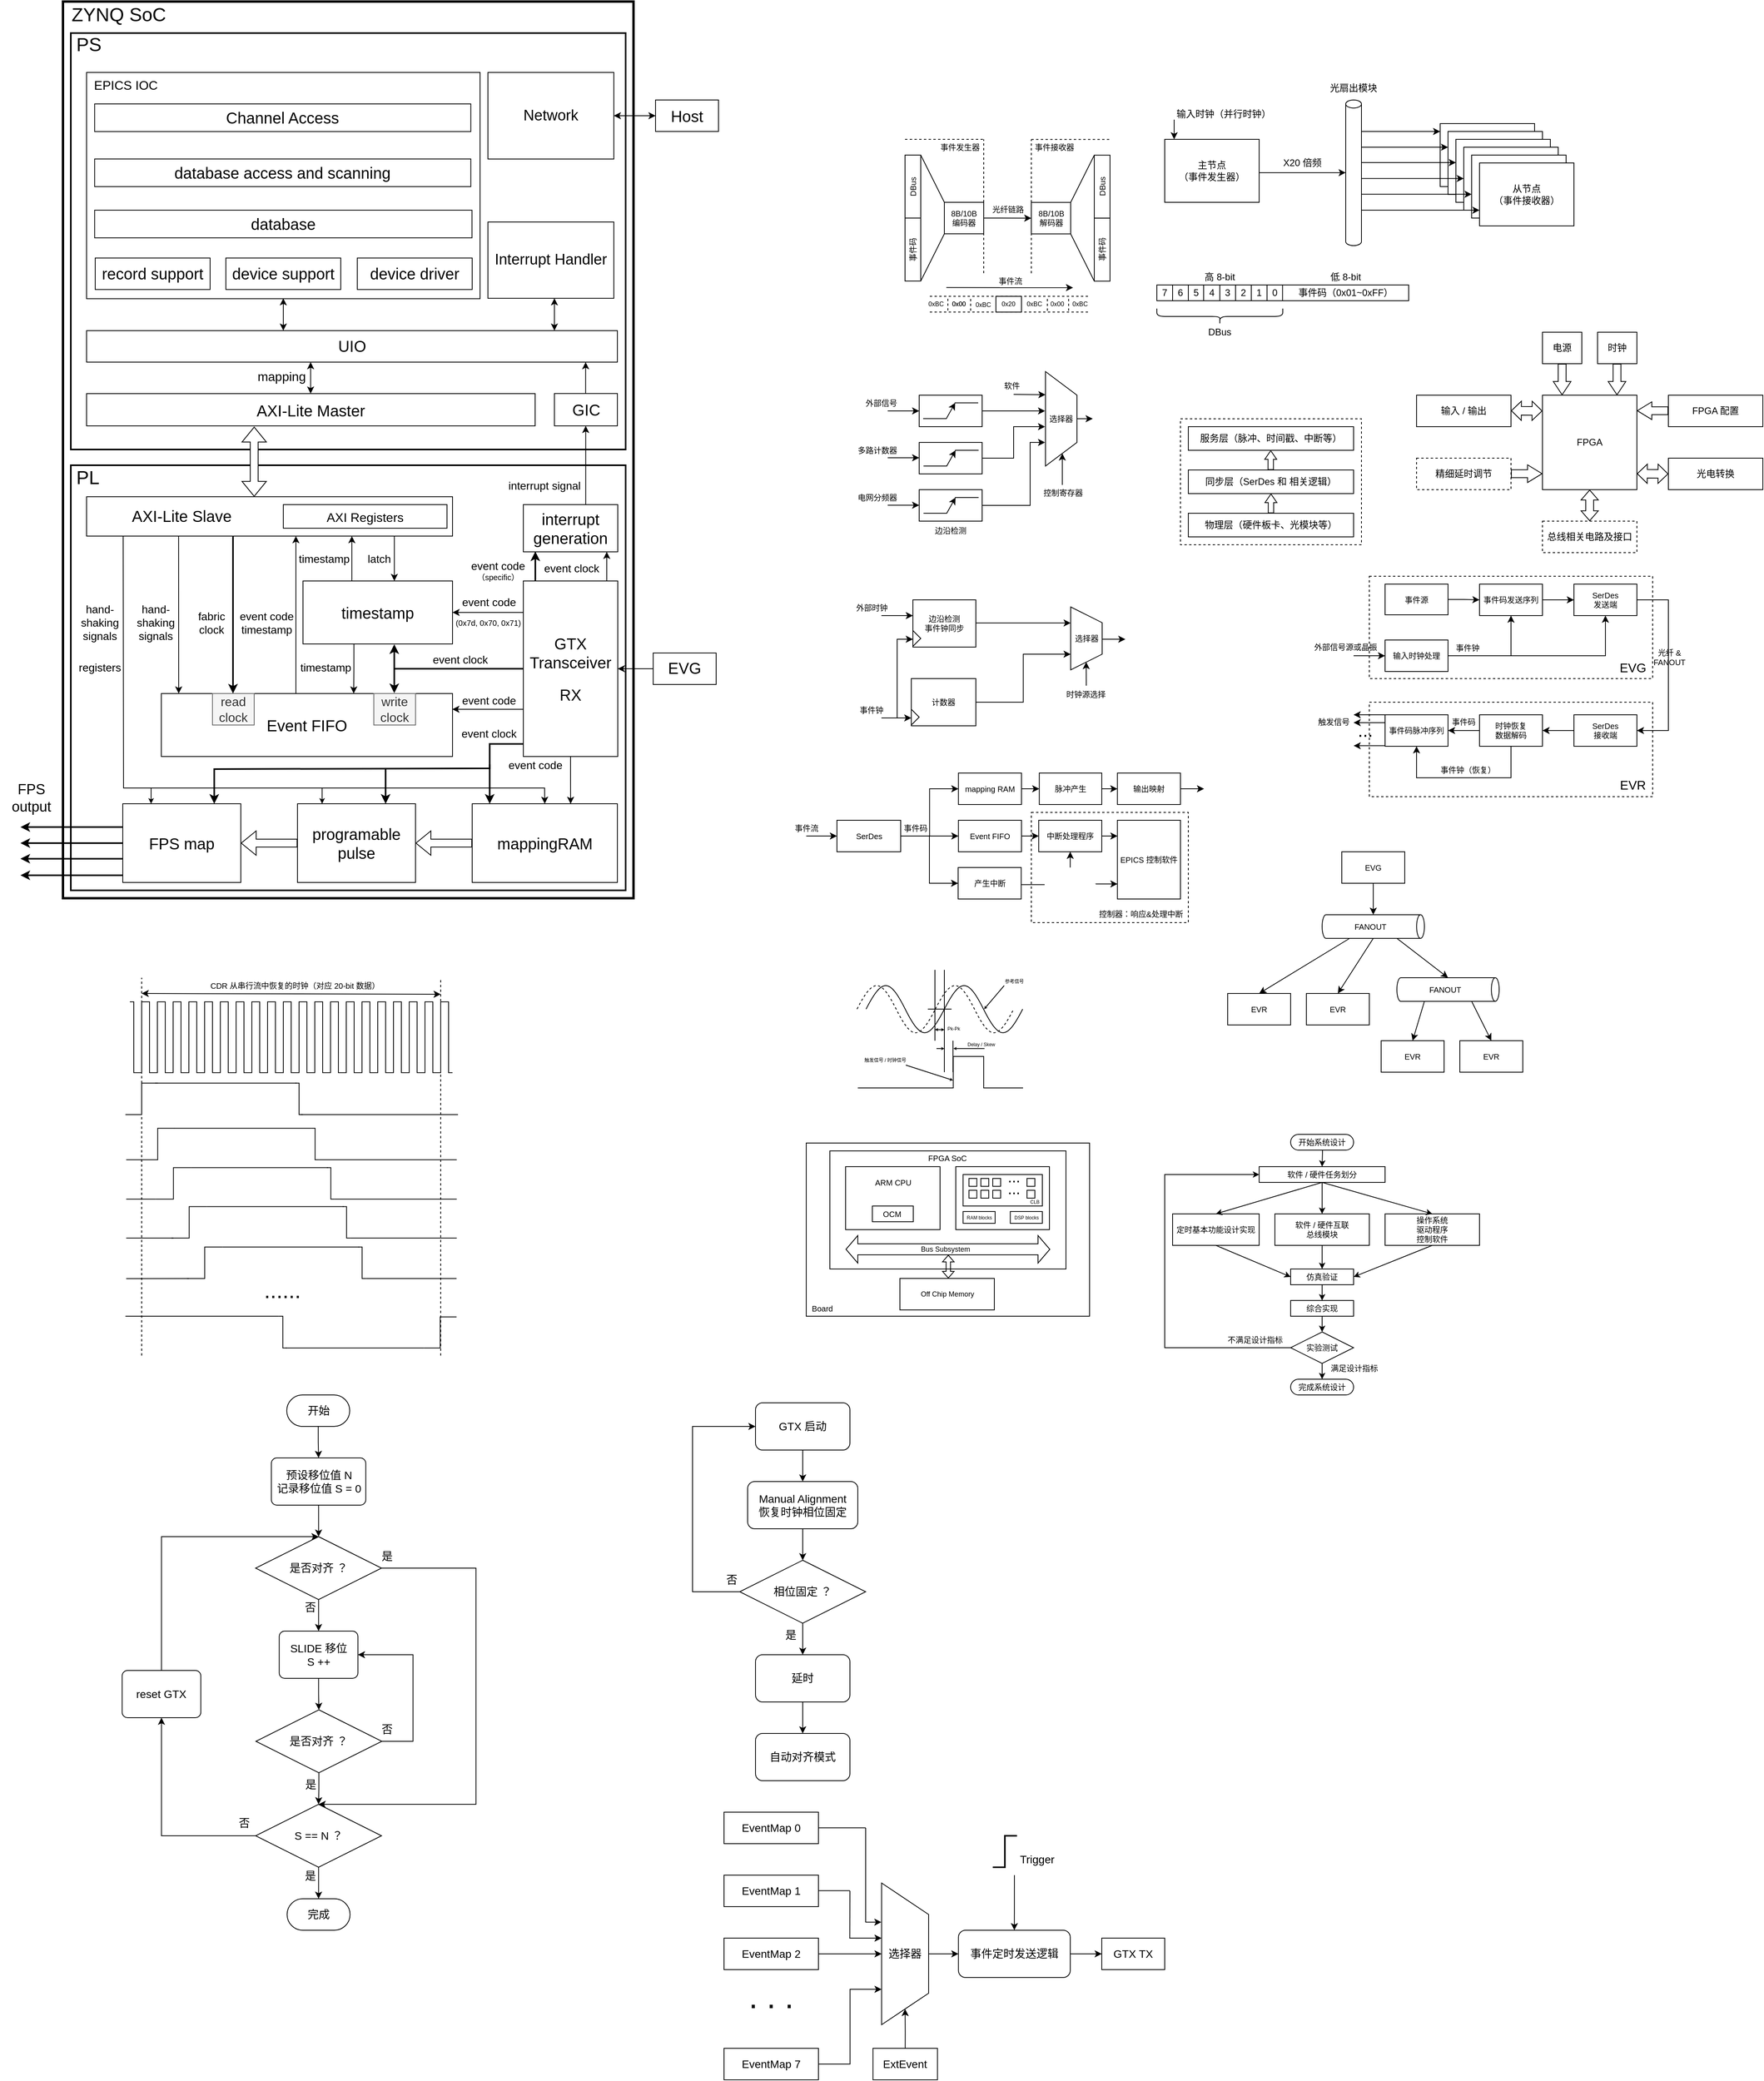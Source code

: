 <mxfile version="20.8.18" type="github">
  <diagram name="第 1 页" id="gunLv2JBtEKExqpgDwiK">
    <mxGraphModel dx="3200" dy="817" grid="1" gridSize="10" guides="1" tooltips="1" connect="1" arrows="1" fold="1" page="1" pageScale="1" pageWidth="1654" pageHeight="2336" math="0" shadow="0">
      <root>
        <mxCell id="0" />
        <mxCell id="1" parent="0" />
        <mxCell id="jyCma154ZdDsYqgbDztw-332" value="" style="rounded=0;whiteSpace=wrap;html=1;strokeWidth=1;fontSize=9;labelBackgroundColor=none;" parent="1" vertex="1">
          <mxGeometry x="64.5" y="1510" width="360" height="220" as="geometry" />
        </mxCell>
        <mxCell id="jyCma154ZdDsYqgbDztw-329" value="" style="rounded=0;whiteSpace=wrap;html=1;strokeWidth=1;fontSize=7;labelBackgroundColor=none;" parent="1" vertex="1">
          <mxGeometry x="94.5" y="1520" width="300" height="150" as="geometry" />
        </mxCell>
        <mxCell id="jyCma154ZdDsYqgbDztw-250" value="" style="rounded=0;whiteSpace=wrap;html=1;dashed=1;fontSize=23;labelBackgroundColor=none;" parent="1" vertex="1">
          <mxGeometry x="780" y="950" width="360" height="120" as="geometry" />
        </mxCell>
        <mxCell id="jyCma154ZdDsYqgbDztw-248" value="" style="rounded=0;whiteSpace=wrap;html=1;fontSize=23;dashed=1;labelBackgroundColor=none;" parent="1" vertex="1">
          <mxGeometry x="780" y="790" width="360" height="130" as="geometry" />
        </mxCell>
        <mxCell id="jyCma154ZdDsYqgbDztw-215" value="" style="rounded=0;whiteSpace=wrap;html=1;fontSize=10;dashed=1;labelBackgroundColor=none;" parent="1" vertex="1">
          <mxGeometry x="350.5" y="1090" width="199.5" height="140" as="geometry" />
        </mxCell>
        <mxCell id="jyCma154ZdDsYqgbDztw-1" value="&lt;div&gt;主节点&lt;/div&gt;&lt;div&gt;（事件发生器）&lt;/div&gt;" style="rounded=0;whiteSpace=wrap;html=1;labelBackgroundColor=none;" parent="1" vertex="1">
          <mxGeometry x="520" y="235" width="120" height="80" as="geometry" />
        </mxCell>
        <mxCell id="jyCma154ZdDsYqgbDztw-2" value="&lt;div&gt;主节点&lt;/div&gt;&lt;div&gt;（事件发生器）&lt;/div&gt;" style="rounded=0;whiteSpace=wrap;html=1;labelBackgroundColor=none;" parent="1" vertex="1">
          <mxGeometry x="870" y="215" width="120" height="80" as="geometry" />
        </mxCell>
        <mxCell id="jyCma154ZdDsYqgbDztw-3" value="&lt;div&gt;主节点&lt;/div&gt;&lt;div&gt;（事件发生器）&lt;/div&gt;" style="rounded=0;whiteSpace=wrap;html=1;labelBackgroundColor=none;" parent="1" vertex="1">
          <mxGeometry x="870" y="215" width="120" height="80" as="geometry" />
        </mxCell>
        <mxCell id="jyCma154ZdDsYqgbDztw-4" value="&lt;div&gt;主节点&lt;/div&gt;&lt;div&gt;（事件发生器）&lt;/div&gt;" style="rounded=0;whiteSpace=wrap;html=1;labelBackgroundColor=none;" parent="1" vertex="1">
          <mxGeometry x="880" y="225" width="120" height="80" as="geometry" />
        </mxCell>
        <mxCell id="jyCma154ZdDsYqgbDztw-5" value="&lt;div&gt;主节点&lt;/div&gt;&lt;div&gt;（事件发生器）&lt;/div&gt;" style="rounded=0;whiteSpace=wrap;html=1;labelBackgroundColor=none;" parent="1" vertex="1">
          <mxGeometry x="890" y="235" width="120" height="80" as="geometry" />
        </mxCell>
        <mxCell id="jyCma154ZdDsYqgbDztw-6" value="&lt;div&gt;从节点&lt;/div&gt;&lt;div&gt;（事件接收器）&lt;/div&gt;" style="rounded=0;whiteSpace=wrap;html=1;labelBackgroundColor=none;" parent="1" vertex="1">
          <mxGeometry x="900" y="245" width="120" height="80" as="geometry" />
        </mxCell>
        <mxCell id="jyCma154ZdDsYqgbDztw-7" value="" style="shape=cylinder3;whiteSpace=wrap;html=1;boundedLbl=1;backgroundOutline=1;size=5.103;labelBackgroundColor=none;" parent="1" vertex="1">
          <mxGeometry x="750" y="185" width="20" height="185" as="geometry" />
        </mxCell>
        <mxCell id="jyCma154ZdDsYqgbDztw-8" value="光扇出模块" style="text;html=1;strokeColor=none;fillColor=none;align=center;verticalAlign=middle;whiteSpace=wrap;rounded=0;labelBackgroundColor=none;" parent="1" vertex="1">
          <mxGeometry x="725" y="155" width="70" height="30" as="geometry" />
        </mxCell>
        <mxCell id="jyCma154ZdDsYqgbDztw-14" value="" style="endArrow=classic;html=1;rounded=0;labelBackgroundColor=none;fontColor=default;" parent="1" edge="1">
          <mxGeometry width="50" height="50" relative="1" as="geometry">
            <mxPoint x="770" y="245" as="sourcePoint" />
            <mxPoint x="880" y="245" as="targetPoint" />
          </mxGeometry>
        </mxCell>
        <mxCell id="jyCma154ZdDsYqgbDztw-17" value="" style="endArrow=classic;html=1;rounded=0;labelBackgroundColor=none;fontColor=default;" parent="1" edge="1">
          <mxGeometry width="50" height="50" relative="1" as="geometry">
            <mxPoint x="770" y="264.52" as="sourcePoint" />
            <mxPoint x="890" y="264.52" as="targetPoint" />
          </mxGeometry>
        </mxCell>
        <mxCell id="jyCma154ZdDsYqgbDztw-18" value="" style="endArrow=classic;html=1;rounded=0;labelBackgroundColor=none;fontColor=default;" parent="1" edge="1">
          <mxGeometry width="50" height="50" relative="1" as="geometry">
            <mxPoint x="770" y="284.76" as="sourcePoint" />
            <mxPoint x="900" y="284.76" as="targetPoint" />
          </mxGeometry>
        </mxCell>
        <mxCell id="jyCma154ZdDsYqgbDztw-19" value="" style="endArrow=classic;html=1;rounded=0;entryX=0.25;entryY=0;entryDx=0;entryDy=0;labelBackgroundColor=none;fontColor=default;" parent="1" edge="1">
          <mxGeometry width="50" height="50" relative="1" as="geometry">
            <mxPoint x="532" y="210" as="sourcePoint" />
            <mxPoint x="532" y="235" as="targetPoint" />
          </mxGeometry>
        </mxCell>
        <mxCell id="jyCma154ZdDsYqgbDztw-20" value="输入时钟（并行时钟）" style="text;html=1;strokeColor=none;fillColor=none;align=center;verticalAlign=middle;whiteSpace=wrap;rounded=0;labelBackgroundColor=none;" parent="1" vertex="1">
          <mxGeometry x="530" y="190" width="130" height="25" as="geometry" />
        </mxCell>
        <mxCell id="jyCma154ZdDsYqgbDztw-22" value="X20 倍频" style="text;html=1;strokeColor=none;fillColor=none;align=center;verticalAlign=middle;whiteSpace=wrap;rounded=0;labelBackgroundColor=none;" parent="1" vertex="1">
          <mxGeometry x="665" y="252.5" width="60" height="25" as="geometry" />
        </mxCell>
        <mxCell id="jyCma154ZdDsYqgbDztw-23" value="&lt;div&gt;从节点&lt;/div&gt;&lt;div&gt;（事件接收器）&lt;/div&gt;" style="rounded=0;whiteSpace=wrap;html=1;labelBackgroundColor=none;" parent="1" vertex="1">
          <mxGeometry x="910" y="255" width="120" height="80" as="geometry" />
        </mxCell>
        <mxCell id="jyCma154ZdDsYqgbDztw-24" value="&lt;div&gt;从节点&lt;/div&gt;&lt;div&gt;（事件接收器）&lt;/div&gt;" style="rounded=0;whiteSpace=wrap;html=1;labelBackgroundColor=none;" parent="1" vertex="1">
          <mxGeometry x="920" y="265" width="120" height="80" as="geometry" />
        </mxCell>
        <mxCell id="jyCma154ZdDsYqgbDztw-26" value="" style="endArrow=classic;html=1;rounded=0;labelBackgroundColor=none;fontColor=default;" parent="1" edge="1">
          <mxGeometry width="50" height="50" relative="1" as="geometry">
            <mxPoint x="770" y="304.76" as="sourcePoint" />
            <mxPoint x="910" y="304.76" as="targetPoint" />
          </mxGeometry>
        </mxCell>
        <mxCell id="jyCma154ZdDsYqgbDztw-27" value="" style="endArrow=classic;html=1;rounded=0;labelBackgroundColor=none;fontColor=default;" parent="1" edge="1">
          <mxGeometry width="50" height="50" relative="1" as="geometry">
            <mxPoint x="770" y="325" as="sourcePoint" />
            <mxPoint x="920" y="325" as="targetPoint" />
          </mxGeometry>
        </mxCell>
        <mxCell id="jyCma154ZdDsYqgbDztw-28" value="" style="endArrow=classic;html=1;rounded=0;labelBackgroundColor=none;fontColor=default;" parent="1" edge="1">
          <mxGeometry width="50" height="50" relative="1" as="geometry">
            <mxPoint x="770" y="225" as="sourcePoint" />
            <mxPoint x="870" y="225" as="targetPoint" />
          </mxGeometry>
        </mxCell>
        <mxCell id="jyCma154ZdDsYqgbDztw-31" value="" style="endArrow=classic;html=1;rounded=0;labelBackgroundColor=none;fontColor=default;" parent="1" edge="1">
          <mxGeometry width="50" height="50" relative="1" as="geometry">
            <mxPoint x="640" y="277.33" as="sourcePoint" />
            <mxPoint x="750" y="277.33" as="targetPoint" />
          </mxGeometry>
        </mxCell>
        <mxCell id="jyCma154ZdDsYqgbDztw-32" value="" style="rounded=0;whiteSpace=wrap;html=1;labelBackgroundColor=none;" parent="1" vertex="1">
          <mxGeometry x="510" y="420" width="320" height="20" as="geometry" />
        </mxCell>
        <mxCell id="jyCma154ZdDsYqgbDztw-35" value="低 8-bit" style="text;html=1;strokeColor=none;fillColor=none;align=center;verticalAlign=middle;whiteSpace=wrap;rounded=0;labelBackgroundColor=none;" parent="1" vertex="1">
          <mxGeometry x="720" y="400" width="60" height="20" as="geometry" />
        </mxCell>
        <mxCell id="jyCma154ZdDsYqgbDztw-36" value="高 8-bit" style="text;html=1;strokeColor=none;fillColor=none;align=center;verticalAlign=middle;whiteSpace=wrap;rounded=0;labelBackgroundColor=none;" parent="1" vertex="1">
          <mxGeometry x="560" y="400" width="60" height="20" as="geometry" />
        </mxCell>
        <mxCell id="jyCma154ZdDsYqgbDztw-37" value="事件码（0x01~0xFF）" style="text;html=1;strokeColor=none;fillColor=none;align=center;verticalAlign=middle;whiteSpace=wrap;rounded=0;labelBackgroundColor=none;" parent="1" vertex="1">
          <mxGeometry x="685" y="420" width="130" height="20" as="geometry" />
        </mxCell>
        <mxCell id="jyCma154ZdDsYqgbDztw-38" value="" style="endArrow=none;html=1;rounded=0;labelBackgroundColor=none;fontColor=default;" parent="1" edge="1">
          <mxGeometry width="50" height="50" relative="1" as="geometry">
            <mxPoint x="530" y="440" as="sourcePoint" />
            <mxPoint x="530" y="420" as="targetPoint" />
          </mxGeometry>
        </mxCell>
        <mxCell id="jyCma154ZdDsYqgbDztw-39" value="" style="endArrow=none;html=1;rounded=0;labelBackgroundColor=none;fontColor=default;" parent="1" edge="1">
          <mxGeometry width="50" height="50" relative="1" as="geometry">
            <mxPoint x="550" y="440" as="sourcePoint" />
            <mxPoint x="550" y="420" as="targetPoint" />
          </mxGeometry>
        </mxCell>
        <mxCell id="jyCma154ZdDsYqgbDztw-40" value="" style="endArrow=none;html=1;rounded=0;labelBackgroundColor=none;fontColor=default;" parent="1" edge="1">
          <mxGeometry width="50" height="50" relative="1" as="geometry">
            <mxPoint x="569.43" y="440" as="sourcePoint" />
            <mxPoint x="569.43" y="420" as="targetPoint" />
          </mxGeometry>
        </mxCell>
        <mxCell id="jyCma154ZdDsYqgbDztw-41" value="" style="endArrow=none;html=1;rounded=0;labelBackgroundColor=none;fontColor=default;" parent="1" edge="1">
          <mxGeometry width="50" height="50" relative="1" as="geometry">
            <mxPoint x="590" y="440" as="sourcePoint" />
            <mxPoint x="590" y="420" as="targetPoint" />
          </mxGeometry>
        </mxCell>
        <mxCell id="jyCma154ZdDsYqgbDztw-42" value="" style="endArrow=none;html=1;rounded=0;labelBackgroundColor=none;fontColor=default;" parent="1" edge="1">
          <mxGeometry width="50" height="50" relative="1" as="geometry">
            <mxPoint x="610" y="440" as="sourcePoint" />
            <mxPoint x="610" y="420" as="targetPoint" />
          </mxGeometry>
        </mxCell>
        <mxCell id="jyCma154ZdDsYqgbDztw-43" value="" style="endArrow=none;html=1;rounded=0;labelBackgroundColor=none;fontColor=default;" parent="1" edge="1">
          <mxGeometry width="50" height="50" relative="1" as="geometry">
            <mxPoint x="630" y="440" as="sourcePoint" />
            <mxPoint x="630" y="420" as="targetPoint" />
          </mxGeometry>
        </mxCell>
        <mxCell id="jyCma154ZdDsYqgbDztw-44" value="" style="endArrow=none;html=1;rounded=0;labelBackgroundColor=none;fontColor=default;" parent="1" edge="1">
          <mxGeometry width="50" height="50" relative="1" as="geometry">
            <mxPoint x="650" y="440" as="sourcePoint" />
            <mxPoint x="650" y="420" as="targetPoint" />
          </mxGeometry>
        </mxCell>
        <mxCell id="jyCma154ZdDsYqgbDztw-45" value="" style="endArrow=none;html=1;rounded=0;labelBackgroundColor=none;fontColor=default;" parent="1" edge="1">
          <mxGeometry width="50" height="50" relative="1" as="geometry">
            <mxPoint x="669.71" y="440" as="sourcePoint" />
            <mxPoint x="669.71" y="420" as="targetPoint" />
          </mxGeometry>
        </mxCell>
        <mxCell id="jyCma154ZdDsYqgbDztw-46" value="0" style="text;html=1;strokeColor=none;fillColor=none;align=center;verticalAlign=middle;whiteSpace=wrap;rounded=0;labelBackgroundColor=none;" parent="1" vertex="1">
          <mxGeometry x="650" y="420" width="20" height="20" as="geometry" />
        </mxCell>
        <mxCell id="jyCma154ZdDsYqgbDztw-47" value="1" style="text;html=1;strokeColor=none;fillColor=none;align=center;verticalAlign=middle;whiteSpace=wrap;rounded=0;labelBackgroundColor=none;" parent="1" vertex="1">
          <mxGeometry x="630" y="420" width="20" height="20" as="geometry" />
        </mxCell>
        <mxCell id="jyCma154ZdDsYqgbDztw-48" value="4" style="text;html=1;strokeColor=none;fillColor=none;align=center;verticalAlign=middle;whiteSpace=wrap;rounded=0;labelBackgroundColor=none;" parent="1" vertex="1">
          <mxGeometry x="570" y="420" width="20" height="20" as="geometry" />
        </mxCell>
        <mxCell id="jyCma154ZdDsYqgbDztw-49" value="2" style="text;html=1;strokeColor=none;fillColor=none;align=center;verticalAlign=middle;whiteSpace=wrap;rounded=0;labelBackgroundColor=none;" parent="1" vertex="1">
          <mxGeometry x="610" y="420" width="20" height="20" as="geometry" />
        </mxCell>
        <mxCell id="jyCma154ZdDsYqgbDztw-50" value="3" style="text;html=1;strokeColor=none;fillColor=none;align=center;verticalAlign=middle;whiteSpace=wrap;rounded=0;labelBackgroundColor=none;" parent="1" vertex="1">
          <mxGeometry x="590" y="420" width="20" height="20" as="geometry" />
        </mxCell>
        <mxCell id="jyCma154ZdDsYqgbDztw-51" value="5" style="text;html=1;strokeColor=none;fillColor=none;align=center;verticalAlign=middle;whiteSpace=wrap;rounded=0;labelBackgroundColor=none;" parent="1" vertex="1">
          <mxGeometry x="550" y="420" width="20" height="20" as="geometry" />
        </mxCell>
        <mxCell id="jyCma154ZdDsYqgbDztw-52" value="7" style="text;html=1;strokeColor=none;fillColor=none;align=center;verticalAlign=middle;whiteSpace=wrap;rounded=0;labelBackgroundColor=none;" parent="1" vertex="1">
          <mxGeometry x="510" y="420" width="20" height="20" as="geometry" />
        </mxCell>
        <mxCell id="jyCma154ZdDsYqgbDztw-54" value="6" style="text;html=1;strokeColor=none;fillColor=none;align=center;verticalAlign=middle;whiteSpace=wrap;rounded=0;labelBackgroundColor=none;" parent="1" vertex="1">
          <mxGeometry x="530" y="420" width="20" height="20" as="geometry" />
        </mxCell>
        <mxCell id="jyCma154ZdDsYqgbDztw-59" value="" style="shape=curlyBracket;whiteSpace=wrap;html=1;rounded=1;flipH=1;labelPosition=right;verticalLabelPosition=middle;align=left;verticalAlign=middle;size=0.5;direction=north;labelBackgroundColor=none;" parent="1" vertex="1">
          <mxGeometry x="510" y="450" width="160" height="20" as="geometry" />
        </mxCell>
        <mxCell id="jyCma154ZdDsYqgbDztw-60" value="&lt;div&gt;DBus&lt;/div&gt;" style="text;html=1;strokeColor=none;fillColor=none;align=center;verticalAlign=middle;whiteSpace=wrap;rounded=0;labelBackgroundColor=none;" parent="1" vertex="1">
          <mxGeometry x="560" y="470" width="60" height="20" as="geometry" />
        </mxCell>
        <mxCell id="jyCma154ZdDsYqgbDztw-61" value="" style="rounded=0;whiteSpace=wrap;html=1;dashed=1;labelBackgroundColor=none;" parent="1" vertex="1">
          <mxGeometry x="540" y="590" width="230" height="160" as="geometry" />
        </mxCell>
        <mxCell id="jyCma154ZdDsYqgbDztw-62" value="物理层（硬件板卡、光模块等）" style="rounded=0;whiteSpace=wrap;html=1;labelBackgroundColor=none;" parent="1" vertex="1">
          <mxGeometry x="550" y="710" width="210" height="30" as="geometry" />
        </mxCell>
        <mxCell id="jyCma154ZdDsYqgbDztw-63" value="同步层（SerDes 和 相关逻辑）" style="rounded=0;whiteSpace=wrap;html=1;labelBackgroundColor=none;" parent="1" vertex="1">
          <mxGeometry x="550" y="655" width="210" height="30" as="geometry" />
        </mxCell>
        <mxCell id="jyCma154ZdDsYqgbDztw-64" value="服务层（脉冲、时间戳、中断等）" style="rounded=0;whiteSpace=wrap;html=1;labelBackgroundColor=none;" parent="1" vertex="1">
          <mxGeometry x="550" y="600" width="210" height="30" as="geometry" />
        </mxCell>
        <mxCell id="jyCma154ZdDsYqgbDztw-66" value="" style="shape=flexArrow;endArrow=classic;html=1;rounded=0;width=6.857;endSize=3.331;endWidth=7.347;exitX=0.5;exitY=0;exitDx=0;exitDy=0;entryX=0.5;entryY=1;entryDx=0;entryDy=0;labelBackgroundColor=none;fontColor=default;" parent="1" source="jyCma154ZdDsYqgbDztw-62" target="jyCma154ZdDsYqgbDztw-63" edge="1">
          <mxGeometry width="50" height="50" relative="1" as="geometry">
            <mxPoint x="654.71" y="715" as="sourcePoint" />
            <mxPoint x="654.71" y="685" as="targetPoint" />
          </mxGeometry>
        </mxCell>
        <mxCell id="jyCma154ZdDsYqgbDztw-67" value="" style="shape=flexArrow;endArrow=classic;html=1;rounded=0;width=6.857;endSize=3.331;endWidth=7.347;exitX=0.5;exitY=0;exitDx=0;exitDy=0;entryX=0.5;entryY=1;entryDx=0;entryDy=0;labelBackgroundColor=none;fontColor=default;" parent="1" edge="1">
          <mxGeometry width="50" height="50" relative="1" as="geometry">
            <mxPoint x="654.71" y="655" as="sourcePoint" />
            <mxPoint x="654.71" y="630" as="targetPoint" />
          </mxGeometry>
        </mxCell>
        <mxCell id="jyCma154ZdDsYqgbDztw-69" value="FPGA" style="rounded=0;whiteSpace=wrap;html=1;labelBackgroundColor=none;" parent="1" vertex="1">
          <mxGeometry x="1000" y="560" width="120" height="120" as="geometry" />
        </mxCell>
        <mxCell id="jyCma154ZdDsYqgbDztw-70" value="电源" style="rounded=0;whiteSpace=wrap;html=1;labelBackgroundColor=none;" parent="1" vertex="1">
          <mxGeometry x="1000" y="480" width="50" height="40" as="geometry" />
        </mxCell>
        <mxCell id="jyCma154ZdDsYqgbDztw-71" value="FPGA 配置" style="rounded=0;whiteSpace=wrap;html=1;labelBackgroundColor=none;" parent="1" vertex="1">
          <mxGeometry x="1160" y="560" width="120" height="40" as="geometry" />
        </mxCell>
        <mxCell id="jyCma154ZdDsYqgbDztw-72" value="光电转换" style="rounded=0;whiteSpace=wrap;html=1;labelBackgroundColor=none;" parent="1" vertex="1">
          <mxGeometry x="1160" y="640" width="120" height="40" as="geometry" />
        </mxCell>
        <mxCell id="jyCma154ZdDsYqgbDztw-73" value="时钟" style="rounded=0;whiteSpace=wrap;html=1;labelBackgroundColor=none;" parent="1" vertex="1">
          <mxGeometry x="1070" y="480" width="50" height="40" as="geometry" />
        </mxCell>
        <mxCell id="jyCma154ZdDsYqgbDztw-74" value="总线相关电路及接口" style="rounded=0;whiteSpace=wrap;html=1;dashed=1;labelBackgroundColor=none;" parent="1" vertex="1">
          <mxGeometry x="1000" y="720" width="120" height="40" as="geometry" />
        </mxCell>
        <mxCell id="jyCma154ZdDsYqgbDztw-75" value="精细延时调节" style="rounded=0;whiteSpace=wrap;html=1;dashed=1;labelBackgroundColor=none;" parent="1" vertex="1">
          <mxGeometry x="840" y="640" width="120" height="40" as="geometry" />
        </mxCell>
        <mxCell id="jyCma154ZdDsYqgbDztw-76" value="输入 / 输出" style="rounded=0;whiteSpace=wrap;html=1;labelBackgroundColor=none;" parent="1" vertex="1">
          <mxGeometry x="840" y="560" width="120" height="40" as="geometry" />
        </mxCell>
        <mxCell id="jyCma154ZdDsYqgbDztw-77" value="" style="shape=flexArrow;endArrow=classic;html=1;rounded=0;exitX=0.5;exitY=1;exitDx=0;exitDy=0;entryX=0.208;entryY=0;entryDx=0;entryDy=0;entryPerimeter=0;endWidth=11.429;endSize=5.286;labelBackgroundColor=none;fontColor=default;" parent="1" source="jyCma154ZdDsYqgbDztw-70" target="jyCma154ZdDsYqgbDztw-69" edge="1">
          <mxGeometry width="50" height="50" relative="1" as="geometry">
            <mxPoint x="1060" y="640" as="sourcePoint" />
            <mxPoint x="1110" y="590" as="targetPoint" />
          </mxGeometry>
        </mxCell>
        <mxCell id="jyCma154ZdDsYqgbDztw-78" value="" style="shape=flexArrow;endArrow=classic;html=1;rounded=0;exitX=0.5;exitY=1;exitDx=0;exitDy=0;entryX=0.208;entryY=0;entryDx=0;entryDy=0;entryPerimeter=0;endWidth=11.429;endSize=5.286;labelBackgroundColor=none;fontColor=default;" parent="1" edge="1">
          <mxGeometry width="50" height="50" relative="1" as="geometry">
            <mxPoint x="1094.71" y="520" as="sourcePoint" />
            <mxPoint x="1094.71" y="560" as="targetPoint" />
          </mxGeometry>
        </mxCell>
        <mxCell id="jyCma154ZdDsYqgbDztw-79" value="" style="shape=flexArrow;endArrow=classic;startArrow=classic;html=1;rounded=0;endWidth=12.571;endSize=3.891;startWidth=12.571;startSize=3.891;width=10.857;labelBackgroundColor=none;fontColor=default;" parent="1" edge="1">
          <mxGeometry width="100" height="100" relative="1" as="geometry">
            <mxPoint x="960" y="579.71" as="sourcePoint" />
            <mxPoint x="1000" y="580" as="targetPoint" />
          </mxGeometry>
        </mxCell>
        <mxCell id="jyCma154ZdDsYqgbDztw-80" value="" style="shape=flexArrow;endArrow=classic;startArrow=classic;html=1;rounded=0;endWidth=12.571;endSize=3.891;startWidth=12.571;startSize=3.891;width=10.857;labelBackgroundColor=none;fontColor=default;" parent="1" edge="1">
          <mxGeometry width="100" height="100" relative="1" as="geometry">
            <mxPoint x="1120" y="659.71" as="sourcePoint" />
            <mxPoint x="1160" y="660" as="targetPoint" />
          </mxGeometry>
        </mxCell>
        <mxCell id="jyCma154ZdDsYqgbDztw-82" value="" style="shape=flexArrow;endArrow=classic;html=1;rounded=0;endWidth=11.429;endSize=5.811;labelBackgroundColor=none;fontColor=default;" parent="1" edge="1">
          <mxGeometry width="50" height="50" relative="1" as="geometry">
            <mxPoint x="960" y="659.71" as="sourcePoint" />
            <mxPoint x="1000" y="659.71" as="targetPoint" />
          </mxGeometry>
        </mxCell>
        <mxCell id="jyCma154ZdDsYqgbDztw-83" value="" style="shape=flexArrow;endArrow=classic;html=1;rounded=0;endWidth=11.429;endSize=5.811;labelBackgroundColor=none;fontColor=default;" parent="1" edge="1">
          <mxGeometry width="50" height="50" relative="1" as="geometry">
            <mxPoint x="1160" y="579.71" as="sourcePoint" />
            <mxPoint x="1120" y="579.71" as="targetPoint" />
          </mxGeometry>
        </mxCell>
        <mxCell id="jyCma154ZdDsYqgbDztw-84" value="" style="shape=flexArrow;endArrow=classic;startArrow=classic;html=1;rounded=0;exitX=0.5;exitY=0;exitDx=0;exitDy=0;entryX=0.5;entryY=1;entryDx=0;entryDy=0;endWidth=10.857;endSize=3.857;startWidth=10.857;startSize=3.857;labelBackgroundColor=none;fontColor=default;" parent="1" source="jyCma154ZdDsYqgbDztw-74" target="jyCma154ZdDsYqgbDztw-69" edge="1">
          <mxGeometry width="100" height="100" relative="1" as="geometry">
            <mxPoint x="1030" y="670" as="sourcePoint" />
            <mxPoint x="1130" y="570" as="targetPoint" />
          </mxGeometry>
        </mxCell>
        <mxCell id="jyCma154ZdDsYqgbDztw-90" value="&lt;div&gt;DBus&lt;/div&gt;" style="rounded=0;whiteSpace=wrap;html=1;labelPosition=center;verticalLabelPosition=middle;align=center;verticalAlign=middle;horizontal=0;fontSize=10;spacing=2;strokeWidth=1;labelBackgroundColor=none;" parent="1" vertex="1">
          <mxGeometry x="190" y="255" width="20" height="80" as="geometry" />
        </mxCell>
        <mxCell id="jyCma154ZdDsYqgbDztw-91" value="事件码" style="rounded=0;whiteSpace=wrap;html=1;labelPosition=center;verticalLabelPosition=middle;align=center;verticalAlign=middle;horizontal=0;fontSize=10;spacing=2;strokeWidth=1;labelBackgroundColor=none;" parent="1" vertex="1">
          <mxGeometry x="190" y="335" width="20" height="80" as="geometry" />
        </mxCell>
        <mxCell id="jyCma154ZdDsYqgbDztw-92" value="&lt;div style=&quot;font-size: 10px;&quot;&gt;&lt;font style=&quot;font-size: 10px;&quot;&gt;8B/10B&lt;/font&gt;&lt;/div&gt;&lt;div style=&quot;font-size: 10px;&quot;&gt;&lt;font style=&quot;font-size: 10px;&quot;&gt;编码器&lt;br style=&quot;font-size: 10px;&quot;&gt;&lt;/font&gt;&lt;/div&gt;" style="rounded=0;whiteSpace=wrap;html=1;fontSize=10;spacing=2;strokeWidth=1;labelBackgroundColor=none;" parent="1" vertex="1">
          <mxGeometry x="240" y="315" width="50" height="40" as="geometry" />
        </mxCell>
        <mxCell id="jyCma154ZdDsYqgbDztw-93" value="" style="endArrow=none;html=1;rounded=0;exitX=1;exitY=0;exitDx=0;exitDy=0;entryX=0;entryY=0;entryDx=0;entryDy=0;spacing=2;strokeWidth=1;labelBackgroundColor=none;fontColor=default;" parent="1" source="jyCma154ZdDsYqgbDztw-90" target="jyCma154ZdDsYqgbDztw-92" edge="1">
          <mxGeometry width="50" height="50" relative="1" as="geometry">
            <mxPoint x="290" y="345" as="sourcePoint" />
            <mxPoint x="340" y="295" as="targetPoint" />
          </mxGeometry>
        </mxCell>
        <mxCell id="jyCma154ZdDsYqgbDztw-94" value="" style="endArrow=none;html=1;rounded=0;exitX=1;exitY=1;exitDx=0;exitDy=0;entryX=0;entryY=1;entryDx=0;entryDy=0;spacing=2;strokeWidth=1;labelBackgroundColor=none;fontColor=default;" parent="1" source="jyCma154ZdDsYqgbDztw-91" target="jyCma154ZdDsYqgbDztw-92" edge="1">
          <mxGeometry width="50" height="50" relative="1" as="geometry">
            <mxPoint x="290" y="345" as="sourcePoint" />
            <mxPoint x="340" y="295" as="targetPoint" />
          </mxGeometry>
        </mxCell>
        <mxCell id="jyCma154ZdDsYqgbDztw-95" value="DBus" style="rounded=0;whiteSpace=wrap;html=1;labelPosition=center;verticalLabelPosition=middle;align=center;verticalAlign=middle;horizontal=0;direction=east;flipV=1;flipH=0;fontSize=10;spacing=2;strokeWidth=1;labelBackgroundColor=none;" parent="1" vertex="1">
          <mxGeometry x="430.5" y="255.13" width="20" height="80" as="geometry" />
        </mxCell>
        <mxCell id="jyCma154ZdDsYqgbDztw-96" value="事件码" style="rounded=0;whiteSpace=wrap;html=1;labelPosition=center;verticalLabelPosition=middle;align=center;verticalAlign=middle;horizontal=0;direction=east;flipV=1;flipH=0;fontSize=10;spacing=2;strokeWidth=1;labelBackgroundColor=none;" parent="1" vertex="1">
          <mxGeometry x="430.5" y="335.13" width="20" height="80" as="geometry" />
        </mxCell>
        <mxCell id="jyCma154ZdDsYqgbDztw-97" value="&lt;div style=&quot;font-size: 10px;&quot;&gt;8B/10B&lt;/div&gt;&lt;div style=&quot;font-size: 10px;&quot;&gt;解码器&lt;br style=&quot;font-size: 10px;&quot;&gt;&lt;/div&gt;" style="rounded=0;whiteSpace=wrap;html=1;direction=east;flipV=1;flipH=0;fontSize=10;spacing=2;strokeWidth=1;labelBackgroundColor=none;" parent="1" vertex="1">
          <mxGeometry x="350.5" y="315.13" width="50" height="40" as="geometry" />
        </mxCell>
        <mxCell id="jyCma154ZdDsYqgbDztw-98" value="" style="endArrow=none;html=1;rounded=0;exitX=0;exitY=0;exitDx=0;exitDy=0;entryX=1;entryY=0;entryDx=0;entryDy=0;spacing=2;strokeWidth=1;labelBackgroundColor=none;fontColor=default;" parent="1" source="jyCma154ZdDsYqgbDztw-95" target="jyCma154ZdDsYqgbDztw-97" edge="1">
          <mxGeometry width="50" height="50" relative="1" as="geometry">
            <mxPoint x="530.5" y="205.13" as="sourcePoint" />
            <mxPoint x="580.5" y="255.13" as="targetPoint" />
          </mxGeometry>
        </mxCell>
        <mxCell id="jyCma154ZdDsYqgbDztw-99" value="" style="endArrow=none;html=1;rounded=0;exitX=0;exitY=1;exitDx=0;exitDy=0;entryX=1;entryY=1;entryDx=0;entryDy=0;spacing=2;strokeWidth=1;labelBackgroundColor=none;fontColor=default;" parent="1" source="jyCma154ZdDsYqgbDztw-96" target="jyCma154ZdDsYqgbDztw-97" edge="1">
          <mxGeometry width="50" height="50" relative="1" as="geometry">
            <mxPoint x="530.5" y="445.13" as="sourcePoint" />
            <mxPoint x="580.5" y="495.13" as="targetPoint" />
          </mxGeometry>
        </mxCell>
        <mxCell id="jyCma154ZdDsYqgbDztw-100" value="" style="endArrow=classic;html=1;rounded=0;exitX=1;exitY=0.5;exitDx=0;exitDy=0;entryX=0;entryY=0.5;entryDx=0;entryDy=0;spacing=2;strokeWidth=1;labelBackgroundColor=none;fontColor=default;" parent="1" source="jyCma154ZdDsYqgbDztw-92" target="jyCma154ZdDsYqgbDztw-97" edge="1">
          <mxGeometry width="50" height="50" relative="1" as="geometry">
            <mxPoint x="280" y="395" as="sourcePoint" />
            <mxPoint x="330" y="345" as="targetPoint" />
          </mxGeometry>
        </mxCell>
        <mxCell id="jyCma154ZdDsYqgbDztw-101" value="" style="endArrow=classic;html=1;rounded=0;fontSize=10;spacing=2;strokeWidth=1;labelBackgroundColor=none;fontColor=default;" parent="1" edge="1">
          <mxGeometry width="50" height="50" relative="1" as="geometry">
            <mxPoint x="242.5" y="423.29" as="sourcePoint" />
            <mxPoint x="403.5" y="423.43" as="targetPoint" />
          </mxGeometry>
        </mxCell>
        <mxCell id="jyCma154ZdDsYqgbDztw-102" value="" style="endArrow=none;html=1;rounded=0;fontSize=10;dashed=1;strokeWidth=1;labelBackgroundColor=none;fontColor=default;" parent="1" edge="1">
          <mxGeometry width="50" height="50" relative="1" as="geometry">
            <mxPoint x="422.5" y="434.43" as="sourcePoint" />
            <mxPoint x="221.5" y="434.43" as="targetPoint" />
          </mxGeometry>
        </mxCell>
        <mxCell id="jyCma154ZdDsYqgbDztw-103" value="" style="endArrow=none;html=1;rounded=0;fontSize=10;dashed=1;strokeWidth=1;labelBackgroundColor=none;fontColor=default;" parent="1" edge="1">
          <mxGeometry width="50" height="50" relative="1" as="geometry">
            <mxPoint x="422.5" y="454.43" as="sourcePoint" />
            <mxPoint x="221.5" y="454.43" as="targetPoint" />
          </mxGeometry>
        </mxCell>
        <mxCell id="jyCma154ZdDsYqgbDztw-104" value="0x00" style="text;html=1;strokeColor=none;fillColor=none;align=center;verticalAlign=middle;whiteSpace=wrap;rounded=0;dashed=1;fontSize=8;strokeWidth=1;labelBackgroundColor=none;" parent="1" vertex="1">
          <mxGeometry x="245.5" y="437.17" width="25" height="14.52" as="geometry" />
        </mxCell>
        <mxCell id="jyCma154ZdDsYqgbDztw-105" value="0xBC" style="text;html=1;strokeColor=none;fillColor=none;align=center;verticalAlign=middle;whiteSpace=wrap;rounded=0;dashed=1;fontSize=8;strokeWidth=1;labelBackgroundColor=none;" parent="1" vertex="1">
          <mxGeometry x="341.5" y="436.93" width="25" height="14.52" as="geometry" />
        </mxCell>
        <mxCell id="jyCma154ZdDsYqgbDztw-106" value="0xBC" style="text;html=1;strokeColor=none;fillColor=none;align=center;verticalAlign=middle;whiteSpace=wrap;rounded=0;dashed=1;fontSize=8;strokeWidth=1;labelBackgroundColor=none;" parent="1" vertex="1">
          <mxGeometry x="399.5" y="436.93" width="25" height="14.52" as="geometry" />
        </mxCell>
        <mxCell id="jyCma154ZdDsYqgbDztw-107" value="&lt;div style=&quot;font-size: 10px;&quot;&gt;&lt;font style=&quot;font-size: 10px;&quot;&gt;事件流&lt;/font&gt;&lt;/div&gt;" style="text;html=1;strokeColor=none;fillColor=none;align=center;verticalAlign=middle;whiteSpace=wrap;rounded=0;dashed=1;fontSize=10;strokeWidth=1;labelBackgroundColor=none;" parent="1" vertex="1">
          <mxGeometry x="257.5" y="410.43" width="132.37" height="10" as="geometry" />
        </mxCell>
        <mxCell id="jyCma154ZdDsYqgbDztw-108" value="0x00" style="text;html=1;strokeColor=none;fillColor=none;align=center;verticalAlign=middle;whiteSpace=wrap;rounded=0;dashed=1;fontSize=8;strokeWidth=1;labelBackgroundColor=none;" parent="1" vertex="1">
          <mxGeometry x="370.88" y="437.17" width="25" height="14.52" as="geometry" />
        </mxCell>
        <mxCell id="jyCma154ZdDsYqgbDztw-109" value="" style="rounded=0;whiteSpace=wrap;html=1;fontSize=10;strokeWidth=1;labelBackgroundColor=none;" parent="1" vertex="1">
          <mxGeometry x="305.5" y="434.43" width="32.5" height="20" as="geometry" />
        </mxCell>
        <mxCell id="jyCma154ZdDsYqgbDztw-110" value="0x00" style="text;html=1;strokeColor=none;fillColor=none;align=center;verticalAlign=middle;whiteSpace=wrap;rounded=0;dashed=1;fontSize=8;strokeWidth=1;labelBackgroundColor=none;" parent="1" vertex="1">
          <mxGeometry x="245.5" y="436.93" width="25" height="14.52" as="geometry" />
        </mxCell>
        <mxCell id="jyCma154ZdDsYqgbDztw-111" value="0xBC" style="text;html=1;strokeColor=none;fillColor=none;align=center;verticalAlign=middle;whiteSpace=wrap;rounded=0;dashed=1;fontSize=8;strokeWidth=1;labelBackgroundColor=none;" parent="1" vertex="1">
          <mxGeometry x="216.5" y="437.17" width="25" height="14.52" as="geometry" />
        </mxCell>
        <mxCell id="jyCma154ZdDsYqgbDztw-112" value="0xBC" style="text;html=1;strokeColor=none;fillColor=none;align=center;verticalAlign=middle;whiteSpace=wrap;rounded=0;dashed=1;fontSize=8;strokeWidth=1;labelBackgroundColor=none;" parent="1" vertex="1">
          <mxGeometry x="276.5" y="437.43" width="25" height="14.52" as="geometry" />
        </mxCell>
        <mxCell id="jyCma154ZdDsYqgbDztw-113" value="0x20" style="text;html=1;strokeColor=none;fillColor=none;align=center;verticalAlign=middle;whiteSpace=wrap;rounded=0;dashed=1;fontSize=8;strokeWidth=1;labelBackgroundColor=none;" parent="1" vertex="1">
          <mxGeometry x="309.25" y="436.93" width="25" height="14.52" as="geometry" />
        </mxCell>
        <mxCell id="jyCma154ZdDsYqgbDztw-114" value="" style="endArrow=none;html=1;rounded=0;dashed=1;fontSize=10;strokeWidth=1;labelBackgroundColor=none;fontColor=default;" parent="1" edge="1">
          <mxGeometry width="50" height="50" relative="1" as="geometry">
            <mxPoint x="244.44" y="452.45" as="sourcePoint" />
            <mxPoint x="244.44" y="435.19" as="targetPoint" />
          </mxGeometry>
        </mxCell>
        <mxCell id="jyCma154ZdDsYqgbDztw-115" value="" style="endArrow=none;html=1;rounded=0;dashed=1;fontSize=10;strokeWidth=1;labelBackgroundColor=none;fontColor=default;" parent="1" edge="1">
          <mxGeometry width="50" height="50" relative="1" as="geometry">
            <mxPoint x="273.37" y="452.69" as="sourcePoint" />
            <mxPoint x="273.37" y="435.43" as="targetPoint" />
          </mxGeometry>
        </mxCell>
        <mxCell id="jyCma154ZdDsYqgbDztw-116" value="" style="endArrow=none;html=1;rounded=0;dashed=1;fontSize=10;strokeWidth=1;labelBackgroundColor=none;fontColor=default;" parent="1" edge="1">
          <mxGeometry width="50" height="50" relative="1" as="geometry">
            <mxPoint x="370.88" y="452.69" as="sourcePoint" />
            <mxPoint x="370.88" y="435.43" as="targetPoint" />
          </mxGeometry>
        </mxCell>
        <mxCell id="jyCma154ZdDsYqgbDztw-117" value="" style="endArrow=none;html=1;rounded=0;dashed=1;fontSize=10;strokeWidth=1;labelBackgroundColor=none;fontColor=default;" parent="1" edge="1">
          <mxGeometry width="50" height="50" relative="1" as="geometry">
            <mxPoint x="397.88" y="452.69" as="sourcePoint" />
            <mxPoint x="397.88" y="435.43" as="targetPoint" />
          </mxGeometry>
        </mxCell>
        <mxCell id="jyCma154ZdDsYqgbDztw-118" value="" style="endArrow=none;html=1;rounded=0;dashed=1;fontSize=10;strokeWidth=1;labelBackgroundColor=none;fontColor=default;" parent="1" edge="1">
          <mxGeometry width="50" height="50" relative="1" as="geometry">
            <mxPoint x="290" y="405" as="sourcePoint" />
            <mxPoint x="290" y="235" as="targetPoint" />
          </mxGeometry>
        </mxCell>
        <mxCell id="jyCma154ZdDsYqgbDztw-119" value="" style="endArrow=none;html=1;rounded=0;dashed=1;fontSize=10;strokeWidth=1;labelBackgroundColor=none;fontColor=default;" parent="1" edge="1">
          <mxGeometry width="50" height="50" relative="1" as="geometry">
            <mxPoint x="190" y="235" as="sourcePoint" />
            <mxPoint x="290" y="235" as="targetPoint" />
          </mxGeometry>
        </mxCell>
        <mxCell id="jyCma154ZdDsYqgbDztw-120" value="" style="endArrow=none;html=1;rounded=0;dashed=1;fontSize=10;strokeWidth=1;labelBackgroundColor=none;fontColor=default;" parent="1" edge="1">
          <mxGeometry width="50" height="50" relative="1" as="geometry">
            <mxPoint x="350.5" y="405.13" as="sourcePoint" />
            <mxPoint x="350.5" y="235.13" as="targetPoint" />
          </mxGeometry>
        </mxCell>
        <mxCell id="jyCma154ZdDsYqgbDztw-121" value="" style="endArrow=none;html=1;rounded=0;dashed=1;fontSize=10;strokeWidth=1;labelBackgroundColor=none;fontColor=default;" parent="1" edge="1">
          <mxGeometry width="50" height="50" relative="1" as="geometry">
            <mxPoint x="350.5" y="235.13" as="sourcePoint" />
            <mxPoint x="450.5" y="235.13" as="targetPoint" />
          </mxGeometry>
        </mxCell>
        <mxCell id="jyCma154ZdDsYqgbDztw-122" value="事件发生器" style="text;html=1;strokeColor=none;fillColor=none;align=center;verticalAlign=middle;whiteSpace=wrap;rounded=0;fontSize=10;strokeWidth=1;labelBackgroundColor=none;" parent="1" vertex="1">
          <mxGeometry x="230" y="235" width="60" height="20" as="geometry" />
        </mxCell>
        <mxCell id="jyCma154ZdDsYqgbDztw-123" value="事件接收器" style="text;html=1;strokeColor=none;fillColor=none;align=left;verticalAlign=middle;whiteSpace=wrap;rounded=0;fontSize=10;strokeWidth=1;labelBackgroundColor=none;" parent="1" vertex="1">
          <mxGeometry x="352.5" y="235.13" width="66.5" height="20" as="geometry" />
        </mxCell>
        <mxCell id="jyCma154ZdDsYqgbDztw-124" value="光纤链路" style="text;html=1;strokeColor=none;fillColor=none;align=center;verticalAlign=middle;whiteSpace=wrap;rounded=0;strokeWidth=1;fontSize=10;labelBackgroundColor=none;" parent="1" vertex="1">
          <mxGeometry x="290.5" y="313" width="60" height="22" as="geometry" />
        </mxCell>
        <mxCell id="jyCma154ZdDsYqgbDztw-146" style="edgeStyle=orthogonalEdgeStyle;rounded=0;orthogonalLoop=1;jettySize=auto;html=1;exitX=1;exitY=0.5;exitDx=0;exitDy=0;fontSize=10;labelBackgroundColor=none;fontColor=default;" parent="1" source="jyCma154ZdDsYqgbDztw-125" edge="1">
          <mxGeometry relative="1" as="geometry">
            <mxPoint x="368" y="580" as="targetPoint" />
            <Array as="points">
              <mxPoint x="349" y="580" />
            </Array>
          </mxGeometry>
        </mxCell>
        <mxCell id="jyCma154ZdDsYqgbDztw-125" value="" style="rounded=0;whiteSpace=wrap;html=1;fontSize=10;labelBackgroundColor=none;" parent="1" vertex="1">
          <mxGeometry x="208" y="560" width="80" height="40" as="geometry" />
        </mxCell>
        <mxCell id="jyCma154ZdDsYqgbDztw-147" style="edgeStyle=orthogonalEdgeStyle;rounded=0;orthogonalLoop=1;jettySize=auto;html=1;exitX=1;exitY=0.5;exitDx=0;exitDy=0;fontSize=10;labelBackgroundColor=none;fontColor=default;" parent="1" source="jyCma154ZdDsYqgbDztw-126" edge="1">
          <mxGeometry relative="1" as="geometry">
            <mxPoint x="368" y="600" as="targetPoint" />
            <Array as="points">
              <mxPoint x="328" y="640" />
              <mxPoint x="328" y="600" />
            </Array>
          </mxGeometry>
        </mxCell>
        <mxCell id="jyCma154ZdDsYqgbDztw-126" value="" style="rounded=0;whiteSpace=wrap;html=1;fontSize=10;labelBackgroundColor=none;" parent="1" vertex="1">
          <mxGeometry x="208" y="620" width="80" height="40" as="geometry" />
        </mxCell>
        <mxCell id="jyCma154ZdDsYqgbDztw-128" value="" style="endArrow=none;html=1;rounded=0;fontSize=10;labelBackgroundColor=none;fontColor=default;" parent="1" edge="1">
          <mxGeometry width="50" height="50" relative="1" as="geometry">
            <mxPoint x="243.5" y="650" as="sourcePoint" />
            <mxPoint x="213.5" y="650" as="targetPoint" />
          </mxGeometry>
        </mxCell>
        <mxCell id="jyCma154ZdDsYqgbDztw-129" value="" style="endArrow=none;html=1;rounded=0;fontSize=10;labelBackgroundColor=none;fontColor=default;" parent="1" edge="1">
          <mxGeometry width="50" height="50" relative="1" as="geometry">
            <mxPoint x="283.5" y="630" as="sourcePoint" />
            <mxPoint x="253.5" y="630" as="targetPoint" />
          </mxGeometry>
        </mxCell>
        <mxCell id="jyCma154ZdDsYqgbDztw-130" value="" style="endArrow=classic;html=1;rounded=0;fontSize=10;labelBackgroundColor=none;fontColor=default;" parent="1" edge="1">
          <mxGeometry width="50" height="50" relative="1" as="geometry">
            <mxPoint x="243" y="650" as="sourcePoint" />
            <mxPoint x="254.25" y="630" as="targetPoint" />
          </mxGeometry>
        </mxCell>
        <mxCell id="jyCma154ZdDsYqgbDztw-131" value="" style="endArrow=none;html=1;rounded=0;fontSize=10;labelBackgroundColor=none;fontColor=default;" parent="1" edge="1">
          <mxGeometry width="50" height="50" relative="1" as="geometry">
            <mxPoint x="243" y="589.76" as="sourcePoint" />
            <mxPoint x="213" y="589.76" as="targetPoint" />
          </mxGeometry>
        </mxCell>
        <mxCell id="jyCma154ZdDsYqgbDztw-132" value="" style="endArrow=none;html=1;rounded=0;fontSize=10;labelBackgroundColor=none;fontColor=default;" parent="1" edge="1">
          <mxGeometry width="50" height="50" relative="1" as="geometry">
            <mxPoint x="283" y="569.76" as="sourcePoint" />
            <mxPoint x="253" y="569.76" as="targetPoint" />
          </mxGeometry>
        </mxCell>
        <mxCell id="jyCma154ZdDsYqgbDztw-133" value="" style="endArrow=classic;html=1;rounded=0;fontSize=10;labelBackgroundColor=none;fontColor=default;" parent="1" edge="1">
          <mxGeometry width="50" height="50" relative="1" as="geometry">
            <mxPoint x="242.5" y="589.76" as="sourcePoint" />
            <mxPoint x="253.75" y="569.76" as="targetPoint" />
          </mxGeometry>
        </mxCell>
        <mxCell id="jyCma154ZdDsYqgbDztw-148" style="edgeStyle=orthogonalEdgeStyle;rounded=0;orthogonalLoop=1;jettySize=auto;html=1;exitX=1;exitY=0.5;exitDx=0;exitDy=0;fontSize=10;labelBackgroundColor=none;fontColor=default;" parent="1" source="jyCma154ZdDsYqgbDztw-134" edge="1">
          <mxGeometry relative="1" as="geometry">
            <mxPoint x="368" y="620" as="targetPoint" />
            <Array as="points">
              <mxPoint x="349" y="700" />
              <mxPoint x="349" y="620" />
            </Array>
          </mxGeometry>
        </mxCell>
        <mxCell id="jyCma154ZdDsYqgbDztw-134" value="" style="rounded=0;whiteSpace=wrap;html=1;fontSize=10;labelBackgroundColor=none;" parent="1" vertex="1">
          <mxGeometry x="208" y="680" width="80" height="40" as="geometry" />
        </mxCell>
        <mxCell id="jyCma154ZdDsYqgbDztw-135" value="" style="endArrow=none;html=1;rounded=0;fontSize=10;labelBackgroundColor=none;fontColor=default;" parent="1" edge="1">
          <mxGeometry width="50" height="50" relative="1" as="geometry">
            <mxPoint x="243.5" y="710" as="sourcePoint" />
            <mxPoint x="213.5" y="710" as="targetPoint" />
          </mxGeometry>
        </mxCell>
        <mxCell id="jyCma154ZdDsYqgbDztw-136" value="" style="endArrow=none;html=1;rounded=0;fontSize=10;labelBackgroundColor=none;fontColor=default;" parent="1" edge="1">
          <mxGeometry width="50" height="50" relative="1" as="geometry">
            <mxPoint x="283.5" y="690" as="sourcePoint" />
            <mxPoint x="253.5" y="690" as="targetPoint" />
          </mxGeometry>
        </mxCell>
        <mxCell id="jyCma154ZdDsYqgbDztw-137" value="" style="endArrow=classic;html=1;rounded=0;fontSize=10;labelBackgroundColor=none;fontColor=default;" parent="1" edge="1">
          <mxGeometry width="50" height="50" relative="1" as="geometry">
            <mxPoint x="243" y="710" as="sourcePoint" />
            <mxPoint x="254.25" y="690" as="targetPoint" />
          </mxGeometry>
        </mxCell>
        <mxCell id="jyCma154ZdDsYqgbDztw-138" value="" style="endArrow=classic;html=1;rounded=0;fontSize=10;entryX=0;entryY=0.5;entryDx=0;entryDy=0;labelBackgroundColor=none;fontColor=default;" parent="1" target="jyCma154ZdDsYqgbDztw-125" edge="1">
          <mxGeometry width="50" height="50" relative="1" as="geometry">
            <mxPoint x="168" y="580" as="sourcePoint" />
            <mxPoint x="338" y="590" as="targetPoint" />
          </mxGeometry>
        </mxCell>
        <mxCell id="jyCma154ZdDsYqgbDztw-139" value="外部信号" style="text;html=1;strokeColor=none;fillColor=none;align=center;verticalAlign=middle;whiteSpace=wrap;rounded=0;fontSize=10;labelBackgroundColor=none;" parent="1" vertex="1">
          <mxGeometry x="134.5" y="560" width="50" height="20" as="geometry" />
        </mxCell>
        <mxCell id="jyCma154ZdDsYqgbDztw-140" value="" style="endArrow=classic;html=1;rounded=0;fontSize=10;entryX=0;entryY=0.5;entryDx=0;entryDy=0;labelBackgroundColor=none;fontColor=default;" parent="1" edge="1">
          <mxGeometry width="50" height="50" relative="1" as="geometry">
            <mxPoint x="168" y="639.52" as="sourcePoint" />
            <mxPoint x="208" y="639.52" as="targetPoint" />
          </mxGeometry>
        </mxCell>
        <mxCell id="jyCma154ZdDsYqgbDztw-141" value="" style="endArrow=classic;html=1;rounded=0;fontSize=10;entryX=0;entryY=0.5;entryDx=0;entryDy=0;labelBackgroundColor=none;fontColor=default;" parent="1" edge="1">
          <mxGeometry width="50" height="50" relative="1" as="geometry">
            <mxPoint x="168" y="699.76" as="sourcePoint" />
            <mxPoint x="208" y="699.76" as="targetPoint" />
          </mxGeometry>
        </mxCell>
        <mxCell id="jyCma154ZdDsYqgbDztw-142" value="多路计数器" style="text;html=1;strokeColor=none;fillColor=none;align=center;verticalAlign=middle;whiteSpace=wrap;rounded=0;fontSize=10;labelBackgroundColor=none;" parent="1" vertex="1">
          <mxGeometry x="124.5" y="620" width="60" height="20" as="geometry" />
        </mxCell>
        <mxCell id="jyCma154ZdDsYqgbDztw-143" value="电网分频器" style="text;html=1;strokeColor=none;fillColor=none;align=center;verticalAlign=middle;whiteSpace=wrap;rounded=0;fontSize=10;labelBackgroundColor=none;" parent="1" vertex="1">
          <mxGeometry x="124.5" y="680" width="60" height="20" as="geometry" />
        </mxCell>
        <mxCell id="jyCma154ZdDsYqgbDztw-144" value="边沿检测" style="text;html=1;strokeColor=none;fillColor=none;align=center;verticalAlign=middle;whiteSpace=wrap;rounded=0;fontSize=10;labelBackgroundColor=none;" parent="1" vertex="1">
          <mxGeometry x="218" y="722" width="60" height="20" as="geometry" />
        </mxCell>
        <mxCell id="jyCma154ZdDsYqgbDztw-150" value="" style="shape=trapezoid;perimeter=trapezoidPerimeter;whiteSpace=wrap;html=1;fixedSize=1;fontSize=10;direction=south;size=30;labelBackgroundColor=none;" parent="1" vertex="1">
          <mxGeometry x="368.5" y="530" width="40" height="120" as="geometry" />
        </mxCell>
        <mxCell id="jyCma154ZdDsYqgbDztw-151" value="" style="endArrow=classic;html=1;rounded=0;fontSize=10;labelBackgroundColor=none;fontColor=default;" parent="1" edge="1">
          <mxGeometry width="50" height="50" relative="1" as="geometry">
            <mxPoint x="328" y="559" as="sourcePoint" />
            <mxPoint x="368.5" y="559.43" as="targetPoint" />
          </mxGeometry>
        </mxCell>
        <mxCell id="jyCma154ZdDsYqgbDztw-152" value="软件" style="text;html=1;strokeColor=none;fillColor=none;align=center;verticalAlign=middle;whiteSpace=wrap;rounded=0;fontSize=10;labelBackgroundColor=none;" parent="1" vertex="1">
          <mxGeometry x="309.88" y="538" width="32" height="20" as="geometry" />
        </mxCell>
        <mxCell id="jyCma154ZdDsYqgbDztw-153" value="选择器" style="text;html=1;strokeColor=none;fillColor=none;align=center;verticalAlign=middle;whiteSpace=wrap;rounded=0;fontSize=10;labelBackgroundColor=none;" parent="1" vertex="1">
          <mxGeometry x="368" y="580" width="40.5" height="20" as="geometry" />
        </mxCell>
        <mxCell id="jyCma154ZdDsYqgbDztw-154" value="" style="endArrow=classic;html=1;rounded=0;fontSize=10;labelBackgroundColor=none;fontColor=default;" parent="1" edge="1">
          <mxGeometry width="50" height="50" relative="1" as="geometry">
            <mxPoint x="389.87" y="674" as="sourcePoint" />
            <mxPoint x="389.87" y="634" as="targetPoint" />
          </mxGeometry>
        </mxCell>
        <mxCell id="jyCma154ZdDsYqgbDztw-155" value="控制寄存器" style="text;html=1;strokeColor=none;fillColor=none;align=center;verticalAlign=middle;whiteSpace=wrap;rounded=0;fontSize=10;labelBackgroundColor=none;" parent="1" vertex="1">
          <mxGeometry x="360.63" y="674" width="59.5" height="20" as="geometry" />
        </mxCell>
        <mxCell id="jyCma154ZdDsYqgbDztw-157" value="" style="endArrow=classic;html=1;rounded=0;fontSize=10;labelBackgroundColor=none;fontColor=default;" parent="1" edge="1">
          <mxGeometry width="50" height="50" relative="1" as="geometry">
            <mxPoint x="408.5" y="589.89" as="sourcePoint" />
            <mxPoint x="428.5" y="589.89" as="targetPoint" />
          </mxGeometry>
        </mxCell>
        <mxCell id="jyCma154ZdDsYqgbDztw-158" value="&lt;div&gt;边沿检测&lt;/div&gt;&lt;div&gt;事件钟同步&lt;br&gt;&lt;/div&gt;" style="rounded=0;whiteSpace=wrap;html=1;fontSize=10;labelBackgroundColor=none;" parent="1" vertex="1">
          <mxGeometry x="200" y="820" width="80" height="60" as="geometry" />
        </mxCell>
        <mxCell id="jyCma154ZdDsYqgbDztw-177" style="edgeStyle=orthogonalEdgeStyle;rounded=0;orthogonalLoop=1;jettySize=auto;html=1;exitX=1;exitY=0.5;exitDx=0;exitDy=0;entryX=0.75;entryY=1;entryDx=0;entryDy=0;fontSize=10;labelBackgroundColor=none;fontColor=default;" parent="1" source="jyCma154ZdDsYqgbDztw-159" target="jyCma154ZdDsYqgbDztw-175" edge="1">
          <mxGeometry relative="1" as="geometry" />
        </mxCell>
        <mxCell id="jyCma154ZdDsYqgbDztw-159" value="计数器" style="rounded=0;whiteSpace=wrap;html=1;fontSize=10;labelBackgroundColor=none;" parent="1" vertex="1">
          <mxGeometry x="198" y="920" width="82" height="60" as="geometry" />
        </mxCell>
        <mxCell id="jyCma154ZdDsYqgbDztw-161" value="外部时钟" style="text;html=1;strokeColor=none;fillColor=none;align=center;verticalAlign=middle;whiteSpace=wrap;rounded=0;fontSize=10;labelBackgroundColor=none;" parent="1" vertex="1">
          <mxGeometry x="124.5" y="820" width="45.5" height="20" as="geometry" />
        </mxCell>
        <mxCell id="jyCma154ZdDsYqgbDztw-162" value="" style="endArrow=classic;html=1;rounded=0;fontSize=10;labelBackgroundColor=none;fontColor=default;" parent="1" edge="1">
          <mxGeometry width="50" height="50" relative="1" as="geometry">
            <mxPoint x="160" y="840" as="sourcePoint" />
            <mxPoint x="200" y="840" as="targetPoint" />
          </mxGeometry>
        </mxCell>
        <mxCell id="jyCma154ZdDsYqgbDztw-163" value="" style="endArrow=classic;html=1;rounded=0;fontSize=10;entryX=0;entryY=0.5;entryDx=0;entryDy=0;labelBackgroundColor=none;fontColor=default;" parent="1" edge="1">
          <mxGeometry width="50" height="50" relative="1" as="geometry">
            <mxPoint x="160" y="970" as="sourcePoint" />
            <mxPoint x="198" y="970" as="targetPoint" />
          </mxGeometry>
        </mxCell>
        <mxCell id="jyCma154ZdDsYqgbDztw-164" value="事件钟" style="text;html=1;strokeColor=none;fillColor=none;align=center;verticalAlign=middle;whiteSpace=wrap;rounded=0;fontSize=10;labelBackgroundColor=none;" parent="1" vertex="1">
          <mxGeometry x="129" y="950" width="36.5" height="20" as="geometry" />
        </mxCell>
        <mxCell id="jyCma154ZdDsYqgbDztw-169" value="" style="triangle;whiteSpace=wrap;html=1;fontSize=10;labelBackgroundColor=none;" parent="1" vertex="1">
          <mxGeometry x="200" y="859" width="10" height="20" as="geometry" />
        </mxCell>
        <mxCell id="jyCma154ZdDsYqgbDztw-170" value="" style="triangle;whiteSpace=wrap;html=1;fontSize=10;labelBackgroundColor=none;" parent="1" vertex="1">
          <mxGeometry x="198" y="959" width="10" height="20" as="geometry" />
        </mxCell>
        <mxCell id="jyCma154ZdDsYqgbDztw-174" value="" style="endArrow=classic;html=1;rounded=0;fontSize=10;labelBackgroundColor=none;fontColor=default;" parent="1" edge="1">
          <mxGeometry width="50" height="50" relative="1" as="geometry">
            <mxPoint x="180" y="970" as="sourcePoint" />
            <mxPoint x="200" y="870" as="targetPoint" />
            <Array as="points">
              <mxPoint x="180" y="870" />
            </Array>
          </mxGeometry>
        </mxCell>
        <mxCell id="jyCma154ZdDsYqgbDztw-175" value="" style="shape=trapezoid;perimeter=trapezoidPerimeter;whiteSpace=wrap;html=1;fixedSize=1;fontSize=10;direction=south;size=20;labelBackgroundColor=none;" parent="1" vertex="1">
          <mxGeometry x="400.5" y="829" width="40" height="80" as="geometry" />
        </mxCell>
        <mxCell id="jyCma154ZdDsYqgbDztw-176" value="" style="endArrow=classic;html=1;rounded=0;fontSize=10;labelBackgroundColor=none;fontColor=default;" parent="1" edge="1">
          <mxGeometry width="50" height="50" relative="1" as="geometry">
            <mxPoint x="280.5" y="849.43" as="sourcePoint" />
            <mxPoint x="400.5" y="849.43" as="targetPoint" />
          </mxGeometry>
        </mxCell>
        <mxCell id="jyCma154ZdDsYqgbDztw-178" value="" style="endArrow=classic;html=1;rounded=0;fontSize=10;labelBackgroundColor=none;fontColor=default;" parent="1" edge="1">
          <mxGeometry width="50" height="50" relative="1" as="geometry">
            <mxPoint x="420.33" y="929" as="sourcePoint" />
            <mxPoint x="420.21" y="899" as="targetPoint" />
          </mxGeometry>
        </mxCell>
        <mxCell id="jyCma154ZdDsYqgbDztw-179" value="时钟源选择" style="text;html=1;strokeColor=none;fillColor=none;align=center;verticalAlign=middle;whiteSpace=wrap;rounded=0;fontSize=10;labelBackgroundColor=none;" parent="1" vertex="1">
          <mxGeometry x="389.87" y="927.5" width="60" height="25" as="geometry" />
        </mxCell>
        <mxCell id="jyCma154ZdDsYqgbDztw-180" value="" style="endArrow=classic;html=1;rounded=0;fontSize=10;labelBackgroundColor=none;fontColor=default;" parent="1" edge="1">
          <mxGeometry width="50" height="50" relative="1" as="geometry">
            <mxPoint x="440.5" y="870" as="sourcePoint" />
            <mxPoint x="470" y="870" as="targetPoint" />
          </mxGeometry>
        </mxCell>
        <mxCell id="jyCma154ZdDsYqgbDztw-181" value="选择器" style="text;html=1;strokeColor=none;fillColor=none;align=center;verticalAlign=middle;whiteSpace=wrap;rounded=0;fontSize=10;labelBackgroundColor=none;" parent="1" vertex="1">
          <mxGeometry x="400.5" y="854" width="40" height="30" as="geometry" />
        </mxCell>
        <mxCell id="jyCma154ZdDsYqgbDztw-193" style="edgeStyle=orthogonalEdgeStyle;rounded=0;orthogonalLoop=1;jettySize=auto;html=1;exitX=1;exitY=0.5;exitDx=0;exitDy=0;entryX=0;entryY=0.5;entryDx=0;entryDy=0;fontSize=10;labelBackgroundColor=none;fontColor=default;" parent="1" source="jyCma154ZdDsYqgbDztw-182" target="jyCma154ZdDsYqgbDztw-185" edge="1">
          <mxGeometry relative="1" as="geometry" />
        </mxCell>
        <mxCell id="jyCma154ZdDsYqgbDztw-194" style="edgeStyle=orthogonalEdgeStyle;rounded=0;orthogonalLoop=1;jettySize=auto;html=1;exitX=1;exitY=0.5;exitDx=0;exitDy=0;entryX=0;entryY=0.5;entryDx=0;entryDy=0;fontSize=10;labelBackgroundColor=none;fontColor=default;" parent="1" source="jyCma154ZdDsYqgbDztw-182" target="jyCma154ZdDsYqgbDztw-186" edge="1">
          <mxGeometry relative="1" as="geometry" />
        </mxCell>
        <mxCell id="jyCma154ZdDsYqgbDztw-195" style="edgeStyle=orthogonalEdgeStyle;rounded=0;orthogonalLoop=1;jettySize=auto;html=1;exitX=1;exitY=0.5;exitDx=0;exitDy=0;entryX=0;entryY=0.5;entryDx=0;entryDy=0;fontSize=10;labelBackgroundColor=none;fontColor=default;" parent="1" source="jyCma154ZdDsYqgbDztw-182" target="jyCma154ZdDsYqgbDztw-188" edge="1">
          <mxGeometry relative="1" as="geometry" />
        </mxCell>
        <mxCell id="jyCma154ZdDsYqgbDztw-182" value="SerDes" style="rounded=0;whiteSpace=wrap;html=1;fontSize=10;labelBackgroundColor=none;" parent="1" vertex="1">
          <mxGeometry x="103.5" y="1100" width="81" height="40" as="geometry" />
        </mxCell>
        <mxCell id="jyCma154ZdDsYqgbDztw-183" value="" style="endArrow=classic;html=1;rounded=0;fontSize=10;entryX=0;entryY=0.5;entryDx=0;entryDy=0;labelBackgroundColor=none;fontColor=default;" parent="1" target="jyCma154ZdDsYqgbDztw-182" edge="1">
          <mxGeometry width="50" height="50" relative="1" as="geometry">
            <mxPoint x="64.5" y="1120" as="sourcePoint" />
            <mxPoint x="294.5" y="1020" as="targetPoint" />
          </mxGeometry>
        </mxCell>
        <mxCell id="jyCma154ZdDsYqgbDztw-184" value="事件流" style="text;html=1;strokeColor=none;fillColor=none;align=center;verticalAlign=middle;whiteSpace=wrap;rounded=0;fontSize=10;labelBackgroundColor=none;" parent="1" vertex="1">
          <mxGeometry x="44.5" y="1100" width="40" height="20" as="geometry" />
        </mxCell>
        <mxCell id="jyCma154ZdDsYqgbDztw-202" style="edgeStyle=orthogonalEdgeStyle;rounded=0;orthogonalLoop=1;jettySize=auto;html=1;exitX=1;exitY=0.5;exitDx=0;exitDy=0;entryX=0;entryY=0.5;entryDx=0;entryDy=0;fontSize=10;labelBackgroundColor=none;fontColor=default;" parent="1" source="jyCma154ZdDsYqgbDztw-185" target="jyCma154ZdDsYqgbDztw-190" edge="1">
          <mxGeometry relative="1" as="geometry" />
        </mxCell>
        <mxCell id="jyCma154ZdDsYqgbDztw-185" value="mapping RAM" style="rounded=0;whiteSpace=wrap;html=1;fontSize=10;labelBackgroundColor=none;" parent="1" vertex="1">
          <mxGeometry x="257.87" y="1040" width="80.13" height="40" as="geometry" />
        </mxCell>
        <mxCell id="jyCma154ZdDsYqgbDztw-210" style="edgeStyle=orthogonalEdgeStyle;rounded=0;orthogonalLoop=1;jettySize=auto;html=1;exitX=1;exitY=0.5;exitDx=0;exitDy=0;entryX=0;entryY=0.5;entryDx=0;entryDy=0;fontSize=10;labelBackgroundColor=none;fontColor=default;" parent="1" source="jyCma154ZdDsYqgbDztw-186" target="jyCma154ZdDsYqgbDztw-200" edge="1">
          <mxGeometry relative="1" as="geometry" />
        </mxCell>
        <mxCell id="jyCma154ZdDsYqgbDztw-186" value="Event FIFO" style="rounded=0;whiteSpace=wrap;html=1;fontSize=10;labelBackgroundColor=none;" parent="1" vertex="1">
          <mxGeometry x="257.87" y="1100" width="80.13" height="40" as="geometry" />
        </mxCell>
        <mxCell id="jyCma154ZdDsYqgbDztw-188" value="产生中断" style="rounded=0;whiteSpace=wrap;html=1;fontSize=10;labelBackgroundColor=none;" parent="1" vertex="1">
          <mxGeometry x="257.5" y="1160" width="80.13" height="40" as="geometry" />
        </mxCell>
        <mxCell id="jyCma154ZdDsYqgbDztw-198" style="edgeStyle=orthogonalEdgeStyle;rounded=0;orthogonalLoop=1;jettySize=auto;html=1;exitX=1;exitY=0.5;exitDx=0;exitDy=0;entryX=0;entryY=0.5;entryDx=0;entryDy=0;fontSize=10;labelBackgroundColor=none;fontColor=default;" parent="1" source="jyCma154ZdDsYqgbDztw-190" target="jyCma154ZdDsYqgbDztw-191" edge="1">
          <mxGeometry relative="1" as="geometry" />
        </mxCell>
        <mxCell id="jyCma154ZdDsYqgbDztw-190" value="脉冲产生" style="rounded=0;whiteSpace=wrap;html=1;fontSize=10;labelBackgroundColor=none;" parent="1" vertex="1">
          <mxGeometry x="360.63" y="1040" width="79.37" height="40" as="geometry" />
        </mxCell>
        <mxCell id="jyCma154ZdDsYqgbDztw-191" value="输出映射" style="rounded=0;whiteSpace=wrap;html=1;fontSize=10;labelBackgroundColor=none;" parent="1" vertex="1">
          <mxGeometry x="459.87" y="1040" width="80.13" height="40" as="geometry" />
        </mxCell>
        <mxCell id="jyCma154ZdDsYqgbDztw-192" value="控制器：响应&amp;amp;处理中断" style="text;html=1;strokeColor=none;fillColor=none;align=center;verticalAlign=middle;whiteSpace=wrap;rounded=0;fontSize=10;labelBackgroundColor=none;" parent="1" vertex="1">
          <mxGeometry x="430" y="1210" width="120" height="17.5" as="geometry" />
        </mxCell>
        <mxCell id="jyCma154ZdDsYqgbDztw-196" value="事件码" style="text;html=1;strokeColor=none;fillColor=none;align=center;verticalAlign=middle;whiteSpace=wrap;rounded=0;fontSize=10;labelBackgroundColor=none;" parent="1" vertex="1">
          <mxGeometry x="182.5" y="1100" width="41" height="20" as="geometry" />
        </mxCell>
        <mxCell id="jyCma154ZdDsYqgbDztw-199" value="" style="endArrow=classic;html=1;rounded=0;fontSize=10;labelBackgroundColor=none;fontColor=default;" parent="1" edge="1">
          <mxGeometry width="50" height="50" relative="1" as="geometry">
            <mxPoint x="540" y="1060" as="sourcePoint" />
            <mxPoint x="570" y="1060" as="targetPoint" />
          </mxGeometry>
        </mxCell>
        <mxCell id="jyCma154ZdDsYqgbDztw-214" style="edgeStyle=orthogonalEdgeStyle;rounded=0;orthogonalLoop=1;jettySize=auto;html=1;exitX=1;exitY=0.5;exitDx=0;exitDy=0;entryX=0.002;entryY=0.201;entryDx=0;entryDy=0;entryPerimeter=0;fontSize=10;labelBackgroundColor=none;fontColor=default;" parent="1" source="jyCma154ZdDsYqgbDztw-200" target="jyCma154ZdDsYqgbDztw-212" edge="1">
          <mxGeometry relative="1" as="geometry" />
        </mxCell>
        <mxCell id="jyCma154ZdDsYqgbDztw-216" style="edgeStyle=orthogonalEdgeStyle;rounded=0;orthogonalLoop=1;jettySize=auto;html=1;fontSize=10;entryX=0.5;entryY=1;entryDx=0;entryDy=0;labelBackgroundColor=none;fontColor=default;" parent="1" source="jyCma154ZdDsYqgbDztw-189" target="jyCma154ZdDsYqgbDztw-200" edge="1">
          <mxGeometry relative="1" as="geometry" />
        </mxCell>
        <mxCell id="jyCma154ZdDsYqgbDztw-200" value="中断处理程序" style="rounded=0;whiteSpace=wrap;html=1;fontSize=10;labelBackgroundColor=none;" parent="1" vertex="1">
          <mxGeometry x="359.87" y="1100" width="80.13" height="40" as="geometry" />
        </mxCell>
        <mxCell id="jyCma154ZdDsYqgbDztw-209" value="" style="endArrow=none;html=1;rounded=0;fontSize=10;labelBackgroundColor=none;fontColor=default;" parent="1" edge="1">
          <mxGeometry width="50" height="50" relative="1" as="geometry">
            <mxPoint x="337.44" y="1181.71" as="sourcePoint" />
            <mxPoint x="367.44" y="1181.71" as="targetPoint" />
          </mxGeometry>
        </mxCell>
        <mxCell id="jyCma154ZdDsYqgbDztw-212" value="EPICS 控制软件" style="rounded=0;whiteSpace=wrap;html=1;fontSize=10;labelBackgroundColor=none;" parent="1" vertex="1">
          <mxGeometry x="459.87" y="1100" width="80.13" height="100" as="geometry" />
        </mxCell>
        <mxCell id="jyCma154ZdDsYqgbDztw-218" value="" style="endArrow=classic;html=1;rounded=0;fontSize=10;labelBackgroundColor=none;fontColor=default;" parent="1" edge="1">
          <mxGeometry width="50" height="50" relative="1" as="geometry">
            <mxPoint x="430" y="1180.93" as="sourcePoint" />
            <mxPoint x="460" y="1180.93" as="targetPoint" />
          </mxGeometry>
        </mxCell>
        <mxCell id="jyCma154ZdDsYqgbDztw-227" style="edgeStyle=orthogonalEdgeStyle;rounded=0;orthogonalLoop=1;jettySize=auto;html=1;exitX=1;exitY=0.5;exitDx=0;exitDy=0;entryX=0;entryY=0.5;entryDx=0;entryDy=0;fontSize=10;labelBackgroundColor=none;fontColor=default;" parent="1" source="jyCma154ZdDsYqgbDztw-221" target="jyCma154ZdDsYqgbDztw-226" edge="1">
          <mxGeometry relative="1" as="geometry" />
        </mxCell>
        <mxCell id="jyCma154ZdDsYqgbDztw-221" value="事件源" style="rounded=0;whiteSpace=wrap;html=1;fontSize=10;labelBackgroundColor=none;" parent="1" vertex="1">
          <mxGeometry x="800" y="800" width="80" height="39" as="geometry" />
        </mxCell>
        <mxCell id="jyCma154ZdDsYqgbDztw-230" style="edgeStyle=orthogonalEdgeStyle;rounded=0;orthogonalLoop=1;jettySize=auto;html=1;exitX=1;exitY=0.5;exitDx=0;exitDy=0;entryX=0.5;entryY=1;entryDx=0;entryDy=0;fontSize=10;labelBackgroundColor=none;fontColor=default;" parent="1" source="jyCma154ZdDsYqgbDztw-222" target="jyCma154ZdDsYqgbDztw-228" edge="1">
          <mxGeometry relative="1" as="geometry" />
        </mxCell>
        <mxCell id="jyCma154ZdDsYqgbDztw-222" value="输入时钟处理" style="rounded=0;whiteSpace=wrap;html=1;fontSize=10;labelBackgroundColor=none;" parent="1" vertex="1">
          <mxGeometry x="800" y="871" width="80" height="40" as="geometry" />
        </mxCell>
        <mxCell id="jyCma154ZdDsYqgbDztw-223" value="" style="endArrow=classic;html=1;rounded=0;fontSize=10;entryX=0;entryY=0.5;entryDx=0;entryDy=0;labelBackgroundColor=none;fontColor=default;" parent="1" target="jyCma154ZdDsYqgbDztw-222" edge="1">
          <mxGeometry width="50" height="50" relative="1" as="geometry">
            <mxPoint x="760" y="891" as="sourcePoint" />
            <mxPoint x="950" y="841" as="targetPoint" />
          </mxGeometry>
        </mxCell>
        <mxCell id="jyCma154ZdDsYqgbDztw-224" value="外部信号源或晶振" style="text;html=1;strokeColor=none;fillColor=none;align=center;verticalAlign=middle;whiteSpace=wrap;rounded=0;fontSize=10;labelBackgroundColor=none;" parent="1" vertex="1">
          <mxGeometry x="700" y="870" width="100" height="20" as="geometry" />
        </mxCell>
        <mxCell id="jyCma154ZdDsYqgbDztw-225" value="" style="endArrow=classic;html=1;rounded=0;fontSize=10;exitX=1;exitY=0.5;exitDx=0;exitDy=0;entryX=0.5;entryY=1;entryDx=0;entryDy=0;labelBackgroundColor=none;fontColor=default;" parent="1" source="jyCma154ZdDsYqgbDztw-222" target="jyCma154ZdDsYqgbDztw-226" edge="1">
          <mxGeometry width="50" height="50" relative="1" as="geometry">
            <mxPoint x="920" y="900" as="sourcePoint" />
            <mxPoint x="920" y="900" as="targetPoint" />
            <Array as="points">
              <mxPoint x="960" y="891" />
            </Array>
          </mxGeometry>
        </mxCell>
        <mxCell id="jyCma154ZdDsYqgbDztw-229" style="edgeStyle=orthogonalEdgeStyle;rounded=0;orthogonalLoop=1;jettySize=auto;html=1;exitX=1;exitY=0.5;exitDx=0;exitDy=0;entryX=0;entryY=0.5;entryDx=0;entryDy=0;fontSize=10;labelBackgroundColor=none;fontColor=default;" parent="1" source="jyCma154ZdDsYqgbDztw-226" target="jyCma154ZdDsYqgbDztw-228" edge="1">
          <mxGeometry relative="1" as="geometry" />
        </mxCell>
        <mxCell id="jyCma154ZdDsYqgbDztw-226" value="事件码发送序列" style="rounded=0;whiteSpace=wrap;html=1;fontSize=10;labelBackgroundColor=none;" parent="1" vertex="1">
          <mxGeometry x="920" y="800" width="80" height="40" as="geometry" />
        </mxCell>
        <mxCell id="jyCma154ZdDsYqgbDztw-233" style="edgeStyle=orthogonalEdgeStyle;rounded=0;orthogonalLoop=1;jettySize=auto;html=1;exitX=1;exitY=0.5;exitDx=0;exitDy=0;entryX=1;entryY=0.5;entryDx=0;entryDy=0;fontSize=10;labelBackgroundColor=none;fontColor=default;" parent="1" source="jyCma154ZdDsYqgbDztw-228" target="jyCma154ZdDsYqgbDztw-232" edge="1">
          <mxGeometry relative="1" as="geometry">
            <Array as="points">
              <mxPoint x="1160" y="820" />
              <mxPoint x="1160" y="986" />
            </Array>
          </mxGeometry>
        </mxCell>
        <mxCell id="jyCma154ZdDsYqgbDztw-243" value="&lt;div&gt;光纤 &amp;amp;&lt;br&gt;&lt;/div&gt;FANOUT" style="edgeLabel;html=1;align=center;verticalAlign=middle;resizable=0;points=[];fontSize=10;labelBackgroundColor=none;" parent="jyCma154ZdDsYqgbDztw-233" vertex="1" connectable="0">
          <mxGeometry x="-0.08" y="1" relative="1" as="geometry">
            <mxPoint as="offset" />
          </mxGeometry>
        </mxCell>
        <mxCell id="jyCma154ZdDsYqgbDztw-228" value="&lt;div&gt;SerDes&lt;/div&gt;&lt;div&gt;发送端&lt;br&gt;&lt;/div&gt;" style="rounded=0;whiteSpace=wrap;html=1;fontSize=10;labelBackgroundColor=none;" parent="1" vertex="1">
          <mxGeometry x="1040" y="800" width="80" height="40" as="geometry" />
        </mxCell>
        <mxCell id="jyCma154ZdDsYqgbDztw-231" value="事件钟" style="text;html=1;strokeColor=none;fillColor=none;align=center;verticalAlign=middle;whiteSpace=wrap;rounded=0;fontSize=10;labelBackgroundColor=none;" parent="1" vertex="1">
          <mxGeometry x="880" y="871" width="50" height="20" as="geometry" />
        </mxCell>
        <mxCell id="jyCma154ZdDsYqgbDztw-235" style="edgeStyle=orthogonalEdgeStyle;rounded=0;orthogonalLoop=1;jettySize=auto;html=1;exitX=0;exitY=0.5;exitDx=0;exitDy=0;entryX=1;entryY=0.5;entryDx=0;entryDy=0;fontSize=10;labelBackgroundColor=none;fontColor=default;" parent="1" source="jyCma154ZdDsYqgbDztw-232" target="jyCma154ZdDsYqgbDztw-234" edge="1">
          <mxGeometry relative="1" as="geometry" />
        </mxCell>
        <mxCell id="jyCma154ZdDsYqgbDztw-232" value="&lt;div&gt;SerDes&lt;/div&gt;&lt;div&gt;接收端&lt;br&gt;&lt;/div&gt;" style="rounded=0;whiteSpace=wrap;html=1;fontSize=10;labelBackgroundColor=none;" parent="1" vertex="1">
          <mxGeometry x="1040" y="966" width="80" height="40" as="geometry" />
        </mxCell>
        <mxCell id="jyCma154ZdDsYqgbDztw-237" style="edgeStyle=orthogonalEdgeStyle;rounded=0;orthogonalLoop=1;jettySize=auto;html=1;exitX=0;exitY=0.5;exitDx=0;exitDy=0;entryX=1;entryY=0.5;entryDx=0;entryDy=0;fontSize=10;labelBackgroundColor=none;fontColor=default;" parent="1" source="jyCma154ZdDsYqgbDztw-234" target="jyCma154ZdDsYqgbDztw-236" edge="1">
          <mxGeometry relative="1" as="geometry" />
        </mxCell>
        <mxCell id="jyCma154ZdDsYqgbDztw-239" style="edgeStyle=orthogonalEdgeStyle;rounded=0;orthogonalLoop=1;jettySize=auto;html=1;exitX=0.5;exitY=1;exitDx=0;exitDy=0;entryX=0.5;entryY=1;entryDx=0;entryDy=0;fontSize=10;labelBackgroundColor=none;fontColor=default;" parent="1" source="jyCma154ZdDsYqgbDztw-234" target="jyCma154ZdDsYqgbDztw-236" edge="1">
          <mxGeometry relative="1" as="geometry">
            <Array as="points">
              <mxPoint x="960" y="1046" />
              <mxPoint x="840" y="1046" />
            </Array>
          </mxGeometry>
        </mxCell>
        <mxCell id="jyCma154ZdDsYqgbDztw-234" value="&lt;div&gt;时钟恢复&lt;/div&gt;&lt;div&gt;数据解码&lt;br&gt;&lt;/div&gt;" style="rounded=0;whiteSpace=wrap;html=1;fontSize=10;labelBackgroundColor=none;" parent="1" vertex="1">
          <mxGeometry x="920" y="966" width="80" height="40" as="geometry" />
        </mxCell>
        <mxCell id="jyCma154ZdDsYqgbDztw-236" value="事件码脉冲序列" style="rounded=0;whiteSpace=wrap;html=1;fontSize=10;labelBackgroundColor=none;" parent="1" vertex="1">
          <mxGeometry x="800" y="966" width="80" height="40" as="geometry" />
        </mxCell>
        <mxCell id="jyCma154ZdDsYqgbDztw-238" value="事件码" style="text;html=1;strokeColor=none;fillColor=none;align=center;verticalAlign=middle;whiteSpace=wrap;rounded=0;fontSize=10;labelBackgroundColor=none;" parent="1" vertex="1">
          <mxGeometry x="875" y="965" width="50" height="20" as="geometry" />
        </mxCell>
        <mxCell id="jyCma154ZdDsYqgbDztw-240" value="事件钟（恢复）" style="text;html=1;strokeColor=none;fillColor=none;align=center;verticalAlign=middle;whiteSpace=wrap;rounded=0;fontSize=10;labelBackgroundColor=none;" parent="1" vertex="1">
          <mxGeometry x="862.5" y="1026" width="85" height="20" as="geometry" />
        </mxCell>
        <mxCell id="jyCma154ZdDsYqgbDztw-242" value="触发信号" style="text;html=1;strokeColor=none;fillColor=none;align=center;verticalAlign=middle;whiteSpace=wrap;rounded=0;fontSize=10;labelBackgroundColor=none;" parent="1" vertex="1">
          <mxGeometry x="710" y="964" width="50" height="21" as="geometry" />
        </mxCell>
        <mxCell id="jyCma154ZdDsYqgbDztw-244" value="" style="endArrow=classic;html=1;rounded=0;fontSize=10;exitX=0;exitY=0.5;exitDx=0;exitDy=0;labelBackgroundColor=none;fontColor=default;" parent="1" edge="1">
          <mxGeometry width="50" height="50" relative="1" as="geometry">
            <mxPoint x="800" y="966" as="sourcePoint" />
            <mxPoint x="760" y="966" as="targetPoint" />
          </mxGeometry>
        </mxCell>
        <mxCell id="jyCma154ZdDsYqgbDztw-245" value="" style="endArrow=classic;html=1;rounded=0;fontSize=10;exitX=0;exitY=0.5;exitDx=0;exitDy=0;labelBackgroundColor=none;fontColor=default;" parent="1" edge="1">
          <mxGeometry width="50" height="50" relative="1" as="geometry">
            <mxPoint x="800" y="1005.31" as="sourcePoint" />
            <mxPoint x="760" y="1005.31" as="targetPoint" />
          </mxGeometry>
        </mxCell>
        <mxCell id="jyCma154ZdDsYqgbDztw-246" value="..." style="text;html=1;strokeColor=none;fillColor=none;align=center;verticalAlign=middle;whiteSpace=wrap;rounded=0;fontSize=23;labelBackgroundColor=none;" parent="1" vertex="1">
          <mxGeometry x="755" y="976" width="40" height="20" as="geometry" />
        </mxCell>
        <mxCell id="jyCma154ZdDsYqgbDztw-247" value="" style="endArrow=classic;html=1;rounded=0;fontSize=23;labelBackgroundColor=none;fontColor=default;" parent="1" edge="1">
          <mxGeometry width="50" height="50" relative="1" as="geometry">
            <mxPoint x="800" y="976" as="sourcePoint" />
            <mxPoint x="760" y="976" as="targetPoint" />
          </mxGeometry>
        </mxCell>
        <mxCell id="jyCma154ZdDsYqgbDztw-251" value="EVG" style="text;html=1;strokeColor=none;fillColor=none;align=center;verticalAlign=middle;whiteSpace=wrap;rounded=0;fontSize=16;labelBackgroundColor=none;" parent="1" vertex="1">
          <mxGeometry x="1090" y="891" width="50" height="30" as="geometry" />
        </mxCell>
        <mxCell id="jyCma154ZdDsYqgbDztw-253" value="&lt;div&gt;EVR&lt;/div&gt;" style="text;html=1;strokeColor=none;fillColor=none;align=center;verticalAlign=middle;whiteSpace=wrap;rounded=0;fontSize=16;labelBackgroundColor=none;" parent="1" vertex="1">
          <mxGeometry x="1090" y="1040" width="50" height="30" as="geometry" />
        </mxCell>
        <mxCell id="jyCma154ZdDsYqgbDztw-257" style="edgeStyle=orthogonalEdgeStyle;rounded=0;orthogonalLoop=1;jettySize=auto;html=1;exitX=0.5;exitY=1;exitDx=0;exitDy=0;entryX=0;entryY=0.5;entryDx=0;entryDy=0;entryPerimeter=0;fontSize=10;labelBackgroundColor=none;fontColor=default;" parent="1" source="jyCma154ZdDsYqgbDztw-254" target="jyCma154ZdDsYqgbDztw-256" edge="1">
          <mxGeometry relative="1" as="geometry" />
        </mxCell>
        <mxCell id="jyCma154ZdDsYqgbDztw-254" value="EVG" style="rounded=0;whiteSpace=wrap;html=1;fontSize=10;labelBackgroundColor=none;" parent="1" vertex="1">
          <mxGeometry x="745" y="1140" width="80" height="40" as="geometry" />
        </mxCell>
        <mxCell id="jyCma154ZdDsYqgbDztw-256" value="FANOUT" style="shape=cylinder3;whiteSpace=wrap;html=1;boundedLbl=1;backgroundOutline=1;size=4.966;fontSize=10;direction=south;labelBackgroundColor=none;" parent="1" vertex="1">
          <mxGeometry x="720" y="1220" width="130" height="30" as="geometry" />
        </mxCell>
        <mxCell id="jyCma154ZdDsYqgbDztw-258" value="EVR" style="rounded=0;whiteSpace=wrap;html=1;fontSize=10;labelBackgroundColor=none;" parent="1" vertex="1">
          <mxGeometry x="600" y="1320" width="80" height="40" as="geometry" />
        </mxCell>
        <mxCell id="jyCma154ZdDsYqgbDztw-259" value="EVR" style="rounded=0;whiteSpace=wrap;html=1;fontSize=10;labelBackgroundColor=none;" parent="1" vertex="1">
          <mxGeometry x="700" y="1320" width="80" height="40" as="geometry" />
        </mxCell>
        <mxCell id="jyCma154ZdDsYqgbDztw-261" value="" style="endArrow=classic;html=1;rounded=0;fontSize=10;exitX=1;exitY=0;exitDx=0;exitDy=95.017;exitPerimeter=0;entryX=0.5;entryY=0;entryDx=0;entryDy=0;labelBackgroundColor=none;fontColor=default;" parent="1" source="jyCma154ZdDsYqgbDztw-256" target="jyCma154ZdDsYqgbDztw-258" edge="1">
          <mxGeometry width="50" height="50" relative="1" as="geometry">
            <mxPoint x="780" y="1250" as="sourcePoint" />
            <mxPoint x="830" y="1200" as="targetPoint" />
          </mxGeometry>
        </mxCell>
        <mxCell id="jyCma154ZdDsYqgbDztw-262" value="" style="endArrow=classic;html=1;rounded=0;fontSize=10;exitX=1;exitY=0.5;exitDx=0;exitDy=0;exitPerimeter=0;entryX=0.5;entryY=0;entryDx=0;entryDy=0;labelBackgroundColor=none;fontColor=default;" parent="1" source="jyCma154ZdDsYqgbDztw-256" target="jyCma154ZdDsYqgbDztw-259" edge="1">
          <mxGeometry width="50" height="50" relative="1" as="geometry">
            <mxPoint x="780" y="1250" as="sourcePoint" />
            <mxPoint x="830" y="1200" as="targetPoint" />
          </mxGeometry>
        </mxCell>
        <mxCell id="jyCma154ZdDsYqgbDztw-263" value="FANOUT" style="shape=cylinder3;whiteSpace=wrap;html=1;boundedLbl=1;backgroundOutline=1;size=4.966;fontSize=10;direction=south;labelBackgroundColor=none;" parent="1" vertex="1">
          <mxGeometry x="815" y="1300" width="130" height="30" as="geometry" />
        </mxCell>
        <mxCell id="jyCma154ZdDsYqgbDztw-265" value="" style="endArrow=classic;html=1;rounded=0;fontSize=10;exitX=1;exitY=0;exitDx=0;exitDy=34.983;exitPerimeter=0;entryX=0;entryY=0.5;entryDx=0;entryDy=0;entryPerimeter=0;labelBackgroundColor=none;fontColor=default;" parent="1" source="jyCma154ZdDsYqgbDztw-256" target="jyCma154ZdDsYqgbDztw-263" edge="1">
          <mxGeometry width="50" height="50" relative="1" as="geometry">
            <mxPoint x="780" y="1250" as="sourcePoint" />
            <mxPoint x="830" y="1200" as="targetPoint" />
          </mxGeometry>
        </mxCell>
        <mxCell id="jyCma154ZdDsYqgbDztw-266" value="EVR" style="rounded=0;whiteSpace=wrap;html=1;fontSize=10;labelBackgroundColor=none;" parent="1" vertex="1">
          <mxGeometry x="795" y="1380" width="80" height="40" as="geometry" />
        </mxCell>
        <mxCell id="jyCma154ZdDsYqgbDztw-267" value="EVR" style="rounded=0;whiteSpace=wrap;html=1;fontSize=10;labelBackgroundColor=none;" parent="1" vertex="1">
          <mxGeometry x="895" y="1380" width="80" height="40" as="geometry" />
        </mxCell>
        <mxCell id="jyCma154ZdDsYqgbDztw-269" value="" style="endArrow=classic;html=1;rounded=0;fontSize=10;exitX=1;exitY=0;exitDx=0;exitDy=95.017;exitPerimeter=0;entryX=0.5;entryY=0;entryDx=0;entryDy=0;labelBackgroundColor=none;fontColor=default;" parent="1" source="jyCma154ZdDsYqgbDztw-263" target="jyCma154ZdDsYqgbDztw-266" edge="1">
          <mxGeometry width="50" height="50" relative="1" as="geometry">
            <mxPoint x="785" y="1270" as="sourcePoint" />
            <mxPoint x="835" y="1220" as="targetPoint" />
          </mxGeometry>
        </mxCell>
        <mxCell id="jyCma154ZdDsYqgbDztw-270" value="" style="endArrow=classic;html=1;rounded=0;fontSize=10;exitX=1;exitY=0;exitDx=0;exitDy=34.983;exitPerimeter=0;entryX=0.5;entryY=0;entryDx=0;entryDy=0;labelBackgroundColor=none;fontColor=default;" parent="1" source="jyCma154ZdDsYqgbDztw-263" target="jyCma154ZdDsYqgbDztw-267" edge="1">
          <mxGeometry width="50" height="50" relative="1" as="geometry">
            <mxPoint x="785" y="1270" as="sourcePoint" />
            <mxPoint x="835" y="1220" as="targetPoint" />
          </mxGeometry>
        </mxCell>
        <mxCell id="jyCma154ZdDsYqgbDztw-272" value="" style="pointerEvents=1;verticalLabelPosition=bottom;shadow=0;dashed=0;align=center;html=1;verticalAlign=top;shape=mxgraph.electrical.waveforms.sine_wave;fontSize=10;labelBackgroundColor=none;" parent="1" vertex="1">
          <mxGeometry x="240" y="1300" width="99.5" height="80" as="geometry" />
        </mxCell>
        <mxCell id="jyCma154ZdDsYqgbDztw-273" value="" style="pointerEvents=1;verticalLabelPosition=bottom;shadow=0;dashed=0;align=center;html=1;verticalAlign=top;shape=mxgraph.electrical.waveforms.sine_wave;fontSize=10;labelBackgroundColor=none;" parent="1" vertex="1">
          <mxGeometry x="140.5" y="1300" width="99.5" height="80" as="geometry" />
        </mxCell>
        <mxCell id="jyCma154ZdDsYqgbDztw-278" value="" style="pointerEvents=1;verticalLabelPosition=bottom;shadow=0;dashed=0;align=center;html=1;verticalAlign=top;shape=mxgraph.electrical.waveforms.pulse_1;fontSize=10;labelBackgroundColor=none;" parent="1" vertex="1">
          <mxGeometry x="227.12" y="1400" width="87" height="40" as="geometry" />
        </mxCell>
        <mxCell id="jyCma154ZdDsYqgbDztw-279" value="" style="endArrow=none;html=1;rounded=0;fontSize=10;labelBackgroundColor=none;fontColor=default;" parent="1" edge="1">
          <mxGeometry width="50" height="50" relative="1" as="geometry">
            <mxPoint x="312.12" y="1440" as="sourcePoint" />
            <mxPoint x="340" y="1440" as="targetPoint" />
          </mxGeometry>
        </mxCell>
        <mxCell id="jyCma154ZdDsYqgbDztw-280" value="" style="endArrow=none;html=1;rounded=0;fontSize=10;labelBackgroundColor=none;fontColor=default;" parent="1" edge="1">
          <mxGeometry width="50" height="50" relative="1" as="geometry">
            <mxPoint x="130" y="1440" as="sourcePoint" />
            <mxPoint x="228.62" y="1440" as="targetPoint" />
          </mxGeometry>
        </mxCell>
        <mxCell id="jyCma154ZdDsYqgbDztw-284" value="" style="pointerEvents=1;verticalLabelPosition=bottom;shadow=0;dashed=1;align=center;html=1;verticalAlign=top;shape=mxgraph.electrical.waveforms.sine_wave;fontSize=10;labelBackgroundColor=none;" parent="1" vertex="1">
          <mxGeometry x="129" y="1300" width="99.5" height="80" as="geometry" />
        </mxCell>
        <mxCell id="jyCma154ZdDsYqgbDztw-285" value="" style="pointerEvents=1;verticalLabelPosition=bottom;shadow=0;dashed=1;align=center;html=1;verticalAlign=top;shape=mxgraph.electrical.waveforms.sine_wave;fontSize=10;labelBackgroundColor=none;" parent="1" vertex="1">
          <mxGeometry x="228.5" y="1300" width="99.5" height="80" as="geometry" />
        </mxCell>
        <mxCell id="jyCma154ZdDsYqgbDztw-287" value="" style="endArrow=none;html=1;rounded=0;fontSize=10;labelBackgroundColor=none;fontColor=default;" parent="1" edge="1">
          <mxGeometry width="50" height="50" relative="1" as="geometry">
            <mxPoint x="240" y="1290" as="sourcePoint" />
            <mxPoint x="240" y="1380" as="targetPoint" />
          </mxGeometry>
        </mxCell>
        <mxCell id="jyCma154ZdDsYqgbDztw-288" value="" style="endArrow=none;html=1;rounded=0;fontSize=10;strokeWidth=1;labelBackgroundColor=none;fontColor=default;" parent="1" edge="1">
          <mxGeometry width="50" height="50" relative="1" as="geometry">
            <mxPoint x="228" y="1290" as="sourcePoint" />
            <mxPoint x="228.02" y="1380" as="targetPoint" />
          </mxGeometry>
        </mxCell>
        <mxCell id="jyCma154ZdDsYqgbDztw-289" value="" style="endArrow=classic;startArrow=classic;html=1;rounded=0;strokeWidth=1;fontSize=10;jumpSize=4;startSize=1;endSize=1;labelBackgroundColor=none;fontColor=default;" parent="1" edge="1">
          <mxGeometry width="50" height="50" relative="1" as="geometry">
            <mxPoint x="240" y="1366" as="sourcePoint" />
            <mxPoint x="228" y="1366" as="targetPoint" />
          </mxGeometry>
        </mxCell>
        <mxCell id="jyCma154ZdDsYqgbDztw-291" value="" style="endArrow=none;html=1;rounded=0;strokeWidth=1;fontSize=10;startSize=1;endSize=1;jumpSize=4;labelBackgroundColor=none;fontColor=default;" parent="1" edge="1">
          <mxGeometry width="50" height="50" relative="1" as="geometry">
            <mxPoint x="240" y="1420" as="sourcePoint" />
            <mxPoint x="240" y="1380" as="targetPoint" />
          </mxGeometry>
        </mxCell>
        <mxCell id="jyCma154ZdDsYqgbDztw-293" value="" style="endArrow=none;html=1;rounded=0;strokeWidth=1;fontSize=10;startSize=1;endSize=1;jumpSize=4;labelBackgroundColor=none;fontColor=default;" parent="1" edge="1">
          <mxGeometry width="50" height="50" relative="1" as="geometry">
            <mxPoint x="250.93" y="1420" as="sourcePoint" />
            <mxPoint x="250.93" y="1380" as="targetPoint" />
          </mxGeometry>
        </mxCell>
        <mxCell id="jyCma154ZdDsYqgbDztw-295" value="" style="endArrow=classic;html=1;rounded=0;strokeWidth=1;fontSize=10;startSize=1;endSize=1;jumpSize=4;labelBackgroundColor=none;fontColor=default;" parent="1" edge="1">
          <mxGeometry width="50" height="50" relative="1" as="geometry">
            <mxPoint x="230" y="1390" as="sourcePoint" />
            <mxPoint x="240" y="1390" as="targetPoint" />
          </mxGeometry>
        </mxCell>
        <mxCell id="jyCma154ZdDsYqgbDztw-296" value="" style="endArrow=classic;html=1;rounded=0;strokeWidth=1;fontSize=10;startSize=1;endSize=1;jumpSize=4;labelBackgroundColor=none;fontColor=default;" parent="1" edge="1">
          <mxGeometry width="50" height="50" relative="1" as="geometry">
            <mxPoint x="291" y="1390" as="sourcePoint" />
            <mxPoint x="251.5" y="1390" as="targetPoint" />
          </mxGeometry>
        </mxCell>
        <mxCell id="jyCma154ZdDsYqgbDztw-298" value="Pk-Pk" style="text;html=1;align=center;verticalAlign=middle;whiteSpace=wrap;rounded=0;fontSize=6;labelBackgroundColor=none;" parent="1" vertex="1">
          <mxGeometry x="240" y="1360" width="24.12" height="10" as="geometry" />
        </mxCell>
        <mxCell id="jyCma154ZdDsYqgbDztw-299" value="Delay / Skew" style="text;html=1;strokeColor=none;fillColor=none;align=center;verticalAlign=middle;whiteSpace=wrap;rounded=0;fontSize=6;labelBackgroundColor=none;" parent="1" vertex="1">
          <mxGeometry x="268" y="1380" width="37.5" height="10" as="geometry" />
        </mxCell>
        <mxCell id="jyCma154ZdDsYqgbDztw-302" value="" style="endArrow=classic;html=1;rounded=0;strokeWidth=1;fontSize=6;fontColor=default;startSize=1;endSize=1;jumpSize=4;labelBackgroundColor=none;" parent="1" edge="1">
          <mxGeometry width="50" height="50" relative="1" as="geometry">
            <mxPoint x="316" y="1310" as="sourcePoint" />
            <mxPoint x="290.5" y="1340" as="targetPoint" />
          </mxGeometry>
        </mxCell>
        <mxCell id="jyCma154ZdDsYqgbDztw-303" value="参考信号" style="text;html=1;strokeColor=none;fillColor=none;align=center;verticalAlign=middle;whiteSpace=wrap;rounded=0;fontSize=6;labelBackgroundColor=none;" parent="1" vertex="1">
          <mxGeometry x="314.12" y="1300" width="30" height="10" as="geometry" />
        </mxCell>
        <mxCell id="jyCma154ZdDsYqgbDztw-304" value="" style="endArrow=classic;html=1;rounded=0;strokeWidth=1;fontSize=6;fontColor=default;startSize=1;endSize=1;jumpSize=4;entryX=0.263;entryY=0.733;entryDx=0;entryDy=0;entryPerimeter=0;labelBackgroundColor=none;" parent="1" edge="1">
          <mxGeometry width="50" height="50" relative="1" as="geometry">
            <mxPoint x="191" y="1411" as="sourcePoint" />
            <mxPoint x="251.001" y="1430.32" as="targetPoint" />
          </mxGeometry>
        </mxCell>
        <mxCell id="jyCma154ZdDsYqgbDztw-306" value="触发信号 / 时钟信号" style="text;html=1;strokeColor=none;fillColor=none;align=center;verticalAlign=middle;whiteSpace=wrap;rounded=0;fontSize=6;labelBackgroundColor=none;" parent="1" vertex="1">
          <mxGeometry x="134.5" y="1400" width="60" height="10" as="geometry" />
        </mxCell>
        <mxCell id="jyCma154ZdDsYqgbDztw-307" value="" style="endArrow=none;html=1;rounded=0;strokeWidth=1;fontSize=6;fontColor=default;startSize=1;endSize=1;jumpSize=4;labelBackgroundColor=none;" parent="1" edge="1">
          <mxGeometry width="50" height="50" relative="1" as="geometry">
            <mxPoint x="219" y="1339.83" as="sourcePoint" />
            <mxPoint x="249.13" y="1339.83" as="targetPoint" />
          </mxGeometry>
        </mxCell>
        <mxCell id="jyCma154ZdDsYqgbDztw-308" value="" style="rounded=0;whiteSpace=wrap;html=1;fontSize=10;labelBackgroundColor=none;" parent="1" vertex="1">
          <mxGeometry x="114.5" y="1540" width="120" height="80" as="geometry" />
        </mxCell>
        <mxCell id="jyCma154ZdDsYqgbDztw-309" value="&lt;div&gt;ARM CPU&lt;br&gt;&lt;/div&gt;" style="text;html=1;strokeColor=none;fillColor=none;align=center;verticalAlign=middle;whiteSpace=wrap;rounded=0;fontSize=10;labelBackgroundColor=none;" parent="1" vertex="1">
          <mxGeometry x="144.5" y="1550" width="60" height="20" as="geometry" />
        </mxCell>
        <mxCell id="jyCma154ZdDsYqgbDztw-310" value="OCM&amp;nbsp; " style="rounded=0;whiteSpace=wrap;html=1;fontSize=10;labelBackgroundColor=none;" parent="1" vertex="1">
          <mxGeometry x="148.5" y="1590" width="52" height="20" as="geometry" />
        </mxCell>
        <mxCell id="jyCma154ZdDsYqgbDztw-311" value="" style="rounded=0;whiteSpace=wrap;html=1;fontSize=10;labelBackgroundColor=none;" parent="1" vertex="1">
          <mxGeometry x="254.5" y="1540" width="119" height="80" as="geometry" />
        </mxCell>
        <mxCell id="jyCma154ZdDsYqgbDztw-312" value="" style="rounded=0;whiteSpace=wrap;html=1;fontSize=10;labelBackgroundColor=none;" parent="1" vertex="1">
          <mxGeometry x="263.75" y="1550" width="100.75" height="40" as="geometry" />
        </mxCell>
        <mxCell id="jyCma154ZdDsYqgbDztw-313" value="" style="rounded=0;whiteSpace=wrap;html=1;fontSize=10;labelBackgroundColor=none;" parent="1" vertex="1">
          <mxGeometry x="271.25" y="1555" width="10" height="10" as="geometry" />
        </mxCell>
        <mxCell id="jyCma154ZdDsYqgbDztw-314" value="" style="rounded=0;whiteSpace=wrap;html=1;fontSize=10;labelBackgroundColor=none;" parent="1" vertex="1">
          <mxGeometry x="286.38" y="1555" width="10" height="10" as="geometry" />
        </mxCell>
        <mxCell id="jyCma154ZdDsYqgbDztw-315" value="" style="rounded=0;whiteSpace=wrap;html=1;fontSize=10;labelBackgroundColor=none;" parent="1" vertex="1">
          <mxGeometry x="301.5" y="1555" width="10" height="10" as="geometry" />
        </mxCell>
        <mxCell id="jyCma154ZdDsYqgbDztw-316" value="" style="rounded=0;whiteSpace=wrap;html=1;fontSize=10;labelBackgroundColor=none;" parent="1" vertex="1">
          <mxGeometry x="271.25" y="1570" width="10" height="10" as="geometry" />
        </mxCell>
        <mxCell id="jyCma154ZdDsYqgbDztw-317" value="" style="rounded=0;whiteSpace=wrap;html=1;fontSize=10;labelBackgroundColor=none;" parent="1" vertex="1">
          <mxGeometry x="286.38" y="1570" width="10" height="10" as="geometry" />
        </mxCell>
        <mxCell id="jyCma154ZdDsYqgbDztw-318" value="" style="rounded=0;whiteSpace=wrap;html=1;fontSize=10;labelBackgroundColor=none;" parent="1" vertex="1">
          <mxGeometry x="301.5" y="1570" width="10" height="10" as="geometry" />
        </mxCell>
        <mxCell id="jyCma154ZdDsYqgbDztw-319" value="..." style="text;html=1;strokeColor=none;fillColor=none;align=center;verticalAlign=middle;whiteSpace=wrap;rounded=0;fontSize=19;strokeWidth=3;labelBackgroundColor=none;" parent="1" vertex="1">
          <mxGeometry x="317.37" y="1549" width="23" height="10" as="geometry" />
        </mxCell>
        <mxCell id="jyCma154ZdDsYqgbDztw-320" value="..." style="text;html=1;strokeColor=none;fillColor=none;align=center;verticalAlign=middle;whiteSpace=wrap;rounded=0;fontSize=19;strokeWidth=3;labelBackgroundColor=none;" parent="1" vertex="1">
          <mxGeometry x="317.37" y="1564" width="23" height="10" as="geometry" />
        </mxCell>
        <mxCell id="jyCma154ZdDsYqgbDztw-322" value="" style="rounded=0;whiteSpace=wrap;html=1;fontSize=10;labelBackgroundColor=none;" parent="1" vertex="1">
          <mxGeometry x="345" y="1555" width="10" height="10" as="geometry" />
        </mxCell>
        <mxCell id="jyCma154ZdDsYqgbDztw-323" value="" style="rounded=0;whiteSpace=wrap;html=1;fontSize=10;labelBackgroundColor=none;" parent="1" vertex="1">
          <mxGeometry x="345" y="1570" width="10" height="10" as="geometry" />
        </mxCell>
        <mxCell id="jyCma154ZdDsYqgbDztw-324" value="RAM blocks" style="rounded=0;whiteSpace=wrap;html=1;strokeWidth=1;fontSize=6;labelBackgroundColor=none;" parent="1" vertex="1">
          <mxGeometry x="263.75" y="1597" width="40.75" height="15" as="geometry" />
        </mxCell>
        <mxCell id="jyCma154ZdDsYqgbDztw-325" value="DSP blocks" style="rounded=0;whiteSpace=wrap;html=1;strokeWidth=1;fontSize=6;labelBackgroundColor=none;" parent="1" vertex="1">
          <mxGeometry x="323.75" y="1597" width="40.75" height="15" as="geometry" />
        </mxCell>
        <mxCell id="jyCma154ZdDsYqgbDztw-326" value="CLB" style="text;html=1;strokeColor=none;fillColor=none;align=center;verticalAlign=middle;whiteSpace=wrap;rounded=0;fontSize=6;labelBackgroundColor=none;" parent="1" vertex="1">
          <mxGeometry x="344.5" y="1580" width="20" height="10" as="geometry" />
        </mxCell>
        <mxCell id="jyCma154ZdDsYqgbDztw-327" value="" style="shape=flexArrow;endArrow=classic;startArrow=classic;html=1;rounded=0;strokeWidth=1;fontSize=6;fontColor=default;startSize=4.667;endSize=4.667;jumpSize=4;width=14;labelBackgroundColor=none;" parent="1" edge="1">
          <mxGeometry width="100" height="100" relative="1" as="geometry">
            <mxPoint x="114.5" y="1645" as="sourcePoint" />
            <mxPoint x="374.5" y="1645" as="targetPoint" />
          </mxGeometry>
        </mxCell>
        <mxCell id="jyCma154ZdDsYqgbDztw-328" value="&lt;div style=&quot;font-size: 9px;&quot;&gt;Bus Subsystem&lt;/div&gt;" style="edgeLabel;html=1;align=center;verticalAlign=middle;resizable=0;points=[];fontSize=9;labelBackgroundColor=none;" parent="jyCma154ZdDsYqgbDztw-327" vertex="1" connectable="0">
          <mxGeometry x="-0.031" relative="1" as="geometry">
            <mxPoint as="offset" />
          </mxGeometry>
        </mxCell>
        <mxCell id="jyCma154ZdDsYqgbDztw-330" value="FPGA SoC" style="text;html=1;strokeColor=none;fillColor=none;align=center;verticalAlign=middle;whiteSpace=wrap;rounded=0;fontSize=10;labelBackgroundColor=none;" parent="1" vertex="1">
          <mxGeometry x="218.32" y="1519" width="51.87" height="20" as="geometry" />
        </mxCell>
        <mxCell id="jyCma154ZdDsYqgbDztw-331" value="Off Chip Memory" style="rounded=0;whiteSpace=wrap;html=1;strokeWidth=1;fontSize=9;labelBackgroundColor=none;" parent="1" vertex="1">
          <mxGeometry x="183.5" y="1682" width="120" height="40" as="geometry" />
        </mxCell>
        <mxCell id="jyCma154ZdDsYqgbDztw-334" value="Board" style="text;html=1;strokeColor=none;fillColor=none;align=center;verticalAlign=middle;whiteSpace=wrap;rounded=0;fontSize=10;labelBackgroundColor=none;" parent="1" vertex="1">
          <mxGeometry x="64.5" y="1710" width="40" height="20" as="geometry" />
        </mxCell>
        <mxCell id="jyCma154ZdDsYqgbDztw-336" value="" style="shape=flexArrow;endArrow=classic;startArrow=classic;html=1;rounded=0;strokeWidth=1;fontSize=10;fontColor=default;startSize=2.492;endSize=2.492;jumpSize=4;endWidth=8.197;startWidth=8.197;width=5.574;labelBackgroundColor=none;" parent="1" edge="1">
          <mxGeometry width="100" height="100" relative="1" as="geometry">
            <mxPoint x="245" y="1682" as="sourcePoint" />
            <mxPoint x="245" y="1652" as="targetPoint" />
          </mxGeometry>
        </mxCell>
        <mxCell id="jyCma154ZdDsYqgbDztw-351" style="edgeStyle=orthogonalEdgeStyle;rounded=0;orthogonalLoop=1;jettySize=auto;html=1;exitX=0.5;exitY=1;exitDx=0;exitDy=0;entryX=0.5;entryY=0;entryDx=0;entryDy=0;startSize=5;endSize=5;" parent="1" target="jyCma154ZdDsYqgbDztw-342" edge="1">
          <mxGeometry relative="1" as="geometry">
            <mxPoint x="720" y="1500" as="sourcePoint" />
          </mxGeometry>
        </mxCell>
        <mxCell id="jyCma154ZdDsYqgbDztw-346" style="edgeStyle=orthogonalEdgeStyle;rounded=0;jumpSize=4;orthogonalLoop=1;jettySize=auto;html=1;exitX=0.5;exitY=1;exitDx=0;exitDy=0;labelBackgroundColor=none;strokeWidth=1;fontSize=10;fontColor=default;startSize=5;endSize=5;" parent="1" source="jyCma154ZdDsYqgbDztw-342" target="jyCma154ZdDsYqgbDztw-343" edge="1">
          <mxGeometry relative="1" as="geometry" />
        </mxCell>
        <mxCell id="jyCma154ZdDsYqgbDztw-342" value="软件 / 硬件任务划分" style="rounded=0;whiteSpace=wrap;html=1;strokeWidth=1;fontSize=10;labelBackgroundColor=none;" parent="1" vertex="1">
          <mxGeometry x="640" y="1540" width="160" height="20" as="geometry" />
        </mxCell>
        <mxCell id="jyCma154ZdDsYqgbDztw-354" style="edgeStyle=orthogonalEdgeStyle;rounded=0;orthogonalLoop=1;jettySize=auto;html=1;exitX=0.5;exitY=1;exitDx=0;exitDy=0;entryX=0.5;entryY=0;entryDx=0;entryDy=0;startSize=5;endSize=5;" parent="1" source="jyCma154ZdDsYqgbDztw-343" target="jyCma154ZdDsYqgbDztw-352" edge="1">
          <mxGeometry relative="1" as="geometry" />
        </mxCell>
        <mxCell id="jyCma154ZdDsYqgbDztw-343" value="&lt;div&gt;软件 / 硬件互联&lt;/div&gt;&lt;div&gt;总线模块&lt;br&gt;&lt;/div&gt;" style="rounded=0;whiteSpace=wrap;html=1;strokeWidth=1;fontSize=10;labelBackgroundColor=none;" parent="1" vertex="1">
          <mxGeometry x="660" y="1600" width="120" height="40" as="geometry" />
        </mxCell>
        <mxCell id="jyCma154ZdDsYqgbDztw-344" value="&lt;div&gt;操作系统&lt;/div&gt;&lt;div&gt;驱动程序&lt;br&gt;&lt;/div&gt;&lt;div&gt;控制软件&lt;br&gt;&lt;/div&gt;" style="rounded=0;whiteSpace=wrap;html=1;strokeWidth=1;fontSize=10;labelBackgroundColor=none;" parent="1" vertex="1">
          <mxGeometry x="800" y="1600" width="120" height="40" as="geometry" />
        </mxCell>
        <mxCell id="jyCma154ZdDsYqgbDztw-345" value="定时基本功能设计实现" style="rounded=0;whiteSpace=wrap;html=1;strokeWidth=1;fontSize=10;labelBackgroundColor=none;" parent="1" vertex="1">
          <mxGeometry x="530" y="1600" width="110" height="40" as="geometry" />
        </mxCell>
        <mxCell id="jyCma154ZdDsYqgbDztw-348" value="" style="endArrow=classic;html=1;rounded=0;startSize=5;endSize=5;exitX=0.5;exitY=1;exitDx=0;exitDy=0;entryX=0.5;entryY=0;entryDx=0;entryDy=0;" parent="1" source="jyCma154ZdDsYqgbDztw-342" target="jyCma154ZdDsYqgbDztw-344" edge="1">
          <mxGeometry width="50" height="50" relative="1" as="geometry">
            <mxPoint x="730" y="1570" as="sourcePoint" />
            <mxPoint x="780" y="1520" as="targetPoint" />
          </mxGeometry>
        </mxCell>
        <mxCell id="jyCma154ZdDsYqgbDztw-350" value="" style="endArrow=classic;html=1;rounded=0;startSize=5;endSize=5;entryX=0.5;entryY=0;entryDx=0;entryDy=0;exitX=0.5;exitY=1;exitDx=0;exitDy=0;" parent="1" source="jyCma154ZdDsYqgbDztw-342" target="jyCma154ZdDsYqgbDztw-345" edge="1">
          <mxGeometry width="50" height="50" relative="1" as="geometry">
            <mxPoint x="730" y="1570" as="sourcePoint" />
            <mxPoint x="780" y="1520" as="targetPoint" />
          </mxGeometry>
        </mxCell>
        <mxCell id="jyCma154ZdDsYqgbDztw-359" style="edgeStyle=orthogonalEdgeStyle;rounded=0;orthogonalLoop=1;jettySize=auto;html=1;exitX=0.5;exitY=1;exitDx=0;exitDy=0;entryX=0.5;entryY=0;entryDx=0;entryDy=0;fontSize=10;startSize=5;endSize=5;" parent="1" source="jyCma154ZdDsYqgbDztw-352" target="jyCma154ZdDsYqgbDztw-358" edge="1">
          <mxGeometry relative="1" as="geometry" />
        </mxCell>
        <mxCell id="jyCma154ZdDsYqgbDztw-352" value="仿真验证" style="rounded=0;whiteSpace=wrap;html=1;fontSize=10;" parent="1" vertex="1">
          <mxGeometry x="680" y="1670" width="80" height="20" as="geometry" />
        </mxCell>
        <mxCell id="jyCma154ZdDsYqgbDztw-355" value="" style="endArrow=classic;html=1;rounded=0;startSize=5;endSize=5;exitX=0.5;exitY=1;exitDx=0;exitDy=0;entryX=1;entryY=0.5;entryDx=0;entryDy=0;" parent="1" source="jyCma154ZdDsYqgbDztw-344" target="jyCma154ZdDsYqgbDztw-352" edge="1">
          <mxGeometry width="50" height="50" relative="1" as="geometry">
            <mxPoint x="730" y="1640" as="sourcePoint" />
            <mxPoint x="780" y="1590" as="targetPoint" />
          </mxGeometry>
        </mxCell>
        <mxCell id="jyCma154ZdDsYqgbDztw-356" value="" style="endArrow=classic;html=1;rounded=0;startSize=5;endSize=5;exitX=0.5;exitY=1;exitDx=0;exitDy=0;entryX=0;entryY=0.5;entryDx=0;entryDy=0;" parent="1" source="jyCma154ZdDsYqgbDztw-345" target="jyCma154ZdDsYqgbDztw-352" edge="1">
          <mxGeometry width="50" height="50" relative="1" as="geometry">
            <mxPoint x="730" y="1640" as="sourcePoint" />
            <mxPoint x="780" y="1590" as="targetPoint" />
          </mxGeometry>
        </mxCell>
        <mxCell id="jyCma154ZdDsYqgbDztw-362" style="edgeStyle=orthogonalEdgeStyle;rounded=0;orthogonalLoop=1;jettySize=auto;html=1;exitX=0.5;exitY=1;exitDx=0;exitDy=0;entryX=0.5;entryY=0;entryDx=0;entryDy=0;fontSize=10;startSize=5;endSize=5;" parent="1" source="jyCma154ZdDsYqgbDztw-358" target="jyCma154ZdDsYqgbDztw-361" edge="1">
          <mxGeometry relative="1" as="geometry" />
        </mxCell>
        <mxCell id="jyCma154ZdDsYqgbDztw-358" value="综合实现" style="rounded=0;whiteSpace=wrap;html=1;fontSize=10;" parent="1" vertex="1">
          <mxGeometry x="680" y="1710" width="80" height="20" as="geometry" />
        </mxCell>
        <mxCell id="jyCma154ZdDsYqgbDztw-363" style="edgeStyle=orthogonalEdgeStyle;rounded=0;orthogonalLoop=1;jettySize=auto;html=1;exitX=0;exitY=0.5;exitDx=0;exitDy=0;entryX=0;entryY=0.5;entryDx=0;entryDy=0;fontSize=10;startSize=5;endSize=5;" parent="1" source="jyCma154ZdDsYqgbDztw-361" target="jyCma154ZdDsYqgbDztw-342" edge="1">
          <mxGeometry relative="1" as="geometry">
            <Array as="points">
              <mxPoint x="520" y="1770" />
              <mxPoint x="520" y="1550" />
            </Array>
          </mxGeometry>
        </mxCell>
        <mxCell id="jyCma154ZdDsYqgbDztw-367" style="edgeStyle=orthogonalEdgeStyle;rounded=0;orthogonalLoop=1;jettySize=auto;html=1;exitX=0.5;exitY=1;exitDx=0;exitDy=0;entryX=0.5;entryY=0;entryDx=0;entryDy=0;fontSize=10;startSize=5;endSize=5;" parent="1" source="jyCma154ZdDsYqgbDztw-361" target="jyCma154ZdDsYqgbDztw-366" edge="1">
          <mxGeometry relative="1" as="geometry" />
        </mxCell>
        <mxCell id="jyCma154ZdDsYqgbDztw-361" value="实验测试" style="rhombus;whiteSpace=wrap;html=1;fontSize=10;" parent="1" vertex="1">
          <mxGeometry x="680" y="1750" width="80" height="40" as="geometry" />
        </mxCell>
        <mxCell id="jyCma154ZdDsYqgbDztw-364" value="不满足设计指标" style="text;html=1;strokeColor=none;fillColor=none;align=center;verticalAlign=middle;whiteSpace=wrap;rounded=0;fontSize=10;" parent="1" vertex="1">
          <mxGeometry x="590" y="1750" width="90" height="20" as="geometry" />
        </mxCell>
        <mxCell id="jyCma154ZdDsYqgbDztw-365" value="开始系统设计" style="rounded=1;whiteSpace=wrap;html=1;fontSize=10;arcSize=50;" parent="1" vertex="1">
          <mxGeometry x="680" y="1499" width="80" height="20" as="geometry" />
        </mxCell>
        <mxCell id="jyCma154ZdDsYqgbDztw-366" value="完成系统设计" style="rounded=1;whiteSpace=wrap;html=1;fontSize=10;arcSize=50;" parent="1" vertex="1">
          <mxGeometry x="680" y="1810" width="80" height="20" as="geometry" />
        </mxCell>
        <mxCell id="jyCma154ZdDsYqgbDztw-368" value="满足设计指标" style="text;html=1;strokeColor=none;fillColor=none;align=center;verticalAlign=middle;whiteSpace=wrap;rounded=0;fontSize=10;" parent="1" vertex="1">
          <mxGeometry x="726" y="1786" width="70" height="20" as="geometry" />
        </mxCell>
        <mxCell id="VyQecFejik7PaUWkC63a-1" value="" style="rounded=0;whiteSpace=wrap;html=1;fontSize=20;" parent="1" vertex="1">
          <mxGeometry x="-130" y="887.5" width="80" height="40" as="geometry" />
        </mxCell>
        <mxCell id="VyQecFejik7PaUWkC63a-3" value="" style="rounded=0;whiteSpace=wrap;html=1;fontFamily=Helvetica;fontSize=14;strokeWidth=3;" parent="1" vertex="1">
          <mxGeometry x="-880" y="60" width="725" height="1139" as="geometry" />
        </mxCell>
        <mxCell id="VyQecFejik7PaUWkC63a-4" value="" style="rounded=0;whiteSpace=wrap;html=1;fontFamily=Helvetica;fontSize=14;strokeWidth=2;" parent="1" vertex="1">
          <mxGeometry x="-870" y="649" width="705" height="540" as="geometry" />
        </mxCell>
        <mxCell id="VyQecFejik7PaUWkC63a-5" value="" style="rounded=0;whiteSpace=wrap;html=1;fontFamily=Helvetica;fontSize=14;strokeWidth=2;" parent="1" vertex="1">
          <mxGeometry x="-870" y="100" width="705" height="529" as="geometry" />
        </mxCell>
        <mxCell id="VyQecFejik7PaUWkC63a-6" value="&lt;font style=&quot;font-size: 15px;&quot;&gt;&lt;font style=&quot;font-size: 16px;&quot;&gt;&lt;font style=&quot;font-size: 17px;&quot;&gt;&lt;font style=&quot;font-size: 18px;&quot;&gt;&lt;font style=&quot;font-size: 19px;&quot;&gt;&lt;font style=&quot;font-size: 20px;&quot;&gt;&lt;font style=&quot;font-size: 21px;&quot;&gt;&lt;font style=&quot;font-size: 22px;&quot;&gt;&lt;font style=&quot;font-size: 23px;&quot;&gt;&lt;font style=&quot;font-size: 24px;&quot;&gt;PS&lt;/font&gt;&lt;/font&gt;&lt;/font&gt;&lt;/font&gt;&lt;/font&gt;&lt;/font&gt;&lt;/font&gt;&lt;/font&gt;&lt;/font&gt;&lt;/font&gt;" style="text;html=1;strokeColor=none;fillColor=none;align=left;verticalAlign=middle;whiteSpace=wrap;rounded=0;fontFamily=Helvetica;fontSize=14;" parent="1" vertex="1">
          <mxGeometry x="-865" y="100" width="49" height="30" as="geometry" />
        </mxCell>
        <mxCell id="VyQecFejik7PaUWkC63a-7" style="edgeStyle=orthogonalEdgeStyle;rounded=0;orthogonalLoop=1;jettySize=auto;html=1;exitX=0.5;exitY=0;exitDx=0;exitDy=0;entryX=0.5;entryY=1;entryDx=0;entryDy=0;fontFamily=Helvetica;fontSize=16;fillColor=default;" parent="1" edge="1">
          <mxGeometry relative="1" as="geometry">
            <mxPoint x="-189" y="796" as="sourcePoint" />
            <mxPoint x="-189" y="759" as="targetPoint" />
          </mxGeometry>
        </mxCell>
        <mxCell id="VyQecFejik7PaUWkC63a-8" style="edgeStyle=orthogonalEdgeStyle;rounded=0;orthogonalLoop=1;jettySize=auto;html=1;exitX=0.5;exitY=1;exitDx=0;exitDy=0;entryX=0.678;entryY=0.001;entryDx=0;entryDy=0;entryPerimeter=0;fontSize=20;" parent="1" source="VyQecFejik7PaUWkC63a-9" target="VyQecFejik7PaUWkC63a-37" edge="1">
          <mxGeometry relative="1" as="geometry" />
        </mxCell>
        <mxCell id="VyQecFejik7PaUWkC63a-9" value="&lt;div style=&quot;font-size: 20px;&quot;&gt;&lt;font style=&quot;font-size: 20px;&quot;&gt;GTX&lt;/font&gt;&lt;/div&gt;&lt;div style=&quot;font-size: 20px;&quot;&gt;&lt;font style=&quot;font-size: 20px;&quot;&gt;Transceiver&lt;/font&gt;&lt;/div&gt;&lt;div&gt;&lt;br&gt;&lt;/div&gt;&lt;div&gt;&lt;font style=&quot;font-size: 15px;&quot;&gt;&lt;font style=&quot;font-size: 16px;&quot;&gt;&lt;font style=&quot;font-size: 17px;&quot;&gt;&lt;font style=&quot;font-size: 18px;&quot;&gt;&lt;font style=&quot;font-size: 19px;&quot;&gt;&lt;font style=&quot;font-size: 20px;&quot;&gt;RX&lt;/font&gt;&lt;/font&gt;&lt;/font&gt;&lt;/font&gt;&lt;/font&gt;&lt;/font&gt;&lt;br&gt;&lt;/div&gt;" style="rounded=0;whiteSpace=wrap;html=1;fontFamily=Helvetica;fontSize=14;strokeWidth=1;" parent="1" vertex="1">
          <mxGeometry x="-295" y="796" width="120" height="223" as="geometry" />
        </mxCell>
        <mxCell id="VyQecFejik7PaUWkC63a-10" style="edgeStyle=orthogonalEdgeStyle;rounded=0;orthogonalLoop=1;jettySize=auto;html=1;exitX=0.246;exitY=1.004;exitDx=0;exitDy=0;entryX=0.612;entryY=0;entryDx=0;entryDy=0;fontFamily=Helvetica;fontSize=12;exitPerimeter=0;entryPerimeter=0;" parent="1" edge="1">
          <mxGeometry relative="1" as="geometry">
            <mxPoint x="-510.26" y="876.32" as="sourcePoint" />
            <mxPoint x="-510.56" y="939" as="targetPoint" />
            <Array as="points">
              <mxPoint x="-510" y="908" />
              <mxPoint x="-511" y="908" />
            </Array>
          </mxGeometry>
        </mxCell>
        <mxCell id="VyQecFejik7PaUWkC63a-11" value="&lt;font style=&quot;font-size: 20px;&quot;&gt;Event FIFO&lt;/font&gt;" style="rounded=0;whiteSpace=wrap;html=1;fontFamily=Helvetica;fontSize=14;strokeWidth=1;" parent="1" vertex="1">
          <mxGeometry x="-755" y="939" width="370" height="80" as="geometry" />
        </mxCell>
        <mxCell id="VyQecFejik7PaUWkC63a-12" value="" style="rounded=0;whiteSpace=wrap;html=1;fontFamily=Helvetica;fontSize=14;strokeWidth=1;" parent="1" vertex="1">
          <mxGeometry x="-850" y="689" width="465" height="50" as="geometry" />
        </mxCell>
        <mxCell id="VyQecFejik7PaUWkC63a-13" value="&lt;font style=&quot;font-size: 21px;&quot;&gt;&lt;font style=&quot;font-size: 21px;&quot;&gt;&lt;font style=&quot;font-size: 21px;&quot;&gt;&lt;font style=&quot;font-size: 21px;&quot;&gt;&lt;font style=&quot;font-size: 21px;&quot;&gt;&lt;font style=&quot;font-size: 21px;&quot;&gt;&lt;font style=&quot;font-size: 22px;&quot;&gt;&lt;font style=&quot;font-size: 23px;&quot;&gt;&lt;font style=&quot;font-size: 24px;&quot;&gt;PL&lt;/font&gt;&lt;/font&gt;&lt;/font&gt;&lt;/font&gt;&lt;/font&gt;&lt;/font&gt;&lt;/font&gt;&lt;/font&gt;&lt;/font&gt;" style="text;html=1;strokeColor=none;fillColor=none;align=left;verticalAlign=middle;whiteSpace=wrap;rounded=0;fontFamily=Helvetica;fontSize=14;" parent="1" vertex="1">
          <mxGeometry x="-865" y="650" width="40" height="30" as="geometry" />
        </mxCell>
        <mxCell id="VyQecFejik7PaUWkC63a-14" value="&lt;font style=&quot;font-size: 15px;&quot;&gt;&lt;font style=&quot;font-size: 15px;&quot;&gt;&lt;font style=&quot;font-size: 15px;&quot;&gt;&lt;font style=&quot;font-size: 15px;&quot;&gt;&lt;font style=&quot;font-size: 14px;&quot;&gt;event clock&lt;/font&gt;&lt;/font&gt;&lt;/font&gt;&lt;/font&gt;&lt;/font&gt;" style="text;html=1;strokeColor=none;fillColor=none;align=center;verticalAlign=middle;whiteSpace=wrap;rounded=0;" parent="1" vertex="1">
          <mxGeometry x="-435" y="885" width="120" height="20" as="geometry" />
        </mxCell>
        <mxCell id="VyQecFejik7PaUWkC63a-15" value="&lt;font style=&quot;font-size: 15px;&quot;&gt;&lt;font style=&quot;font-size: 14px;&quot;&gt;event code&lt;/font&gt;&lt;/font&gt;" style="text;html=1;strokeColor=none;fillColor=none;align=center;verticalAlign=middle;whiteSpace=wrap;rounded=0;" parent="1" vertex="1">
          <mxGeometry x="-382" y="937" width="87" height="20" as="geometry" />
        </mxCell>
        <mxCell id="VyQecFejik7PaUWkC63a-16" value="&lt;div style=&quot;font-size: 16px;&quot;&gt;&lt;font style=&quot;font-size: 16px;&quot;&gt;write&lt;/font&gt;&lt;/div&gt;&lt;div style=&quot;font-size: 16px;&quot;&gt;&lt;font style=&quot;font-size: 16px;&quot;&gt;clock&lt;br&gt;&lt;/font&gt;&lt;/div&gt;" style="rounded=0;whiteSpace=wrap;html=1;fillColor=#f5f5f5;strokeColor=#666666;fontColor=#333333;" parent="1" vertex="1">
          <mxGeometry x="-485" y="939" width="53" height="40" as="geometry" />
        </mxCell>
        <mxCell id="VyQecFejik7PaUWkC63a-17" value="&lt;div style=&quot;font-size: 16px;&quot;&gt;&lt;font style=&quot;font-size: 16px;&quot;&gt;read&lt;/font&gt;&lt;/div&gt;&lt;div style=&quot;font-size: 16px;&quot;&gt;&lt;font style=&quot;font-size: 16px;&quot;&gt;clock&lt;br&gt;&lt;/font&gt;&lt;/div&gt;" style="rounded=0;whiteSpace=wrap;html=1;fillColor=#f5f5f5;fontColor=#333333;strokeColor=#666666;" parent="1" vertex="1">
          <mxGeometry x="-690" y="939" width="53" height="40" as="geometry" />
        </mxCell>
        <mxCell id="VyQecFejik7PaUWkC63a-18" value="&lt;div style=&quot;font-size: 14px;&quot;&gt;&lt;font style=&quot;font-size: 14px;&quot;&gt;fabric&lt;/font&gt;&lt;/div&gt;&lt;div style=&quot;font-size: 14px;&quot;&gt;&lt;font style=&quot;font-size: 14px;&quot;&gt;clock&lt;/font&gt;&lt;/div&gt;" style="text;html=1;strokeColor=none;fillColor=none;align=center;verticalAlign=middle;whiteSpace=wrap;rounded=0;" parent="1" vertex="1">
          <mxGeometry x="-712" y="829" width="42" height="40" as="geometry" />
        </mxCell>
        <mxCell id="VyQecFejik7PaUWkC63a-19" value="&lt;font style=&quot;font-size: 20px;&quot;&gt;timestamp &lt;/font&gt;" style="rounded=0;whiteSpace=wrap;html=1;" parent="1" vertex="1">
          <mxGeometry x="-575" y="796" width="190" height="80" as="geometry" />
        </mxCell>
        <mxCell id="VyQecFejik7PaUWkC63a-20" value="&lt;font style=&quot;font-size: 14px;&quot;&gt;timestamp&lt;/font&gt;" style="text;html=1;strokeColor=none;fillColor=none;align=center;verticalAlign=middle;whiteSpace=wrap;rounded=0;fontFamily=Helvetica;fontSize=14;" parent="1" vertex="1">
          <mxGeometry x="-582" y="897" width="72" height="18" as="geometry" />
        </mxCell>
        <mxCell id="VyQecFejik7PaUWkC63a-21" style="edgeStyle=orthogonalEdgeStyle;rounded=0;orthogonalLoop=1;jettySize=auto;html=1;" parent="1" edge="1">
          <mxGeometry relative="1" as="geometry">
            <mxPoint x="-295" y="836" as="sourcePoint" />
            <mxPoint x="-385" y="836" as="targetPoint" />
            <Array as="points">
              <mxPoint x="-294.5" y="835.7" />
            </Array>
          </mxGeometry>
        </mxCell>
        <mxCell id="VyQecFejik7PaUWkC63a-22" value="&lt;font style=&quot;font-size: 15px;&quot;&gt;&lt;font style=&quot;font-size: 14px;&quot;&gt;event code&lt;/font&gt;&lt;/font&gt;" style="text;html=1;strokeColor=none;fillColor=none;align=center;verticalAlign=middle;whiteSpace=wrap;rounded=0;" parent="1" vertex="1">
          <mxGeometry x="-382" y="812" width="87" height="20" as="geometry" />
        </mxCell>
        <mxCell id="VyQecFejik7PaUWkC63a-23" value="(0x7d, 0x70, 0x71)" style="text;html=1;strokeColor=none;fillColor=none;align=center;verticalAlign=middle;whiteSpace=wrap;rounded=0;fontFamily=Helvetica;fontSize=10;" parent="1" vertex="1">
          <mxGeometry x="-383.5" y="839" width="86.5" height="20" as="geometry" />
        </mxCell>
        <mxCell id="VyQecFejik7PaUWkC63a-24" style="edgeStyle=orthogonalEdgeStyle;rounded=0;orthogonalLoop=1;jettySize=auto;html=1;exitX=0.215;exitY=0.997;exitDx=0;exitDy=0;entryX=0.5;entryY=0;entryDx=0;entryDy=0;exitPerimeter=0;" parent="1" edge="1">
          <mxGeometry relative="1" as="geometry">
            <mxPoint x="-733.05" y="739" as="sourcePoint" />
            <mxPoint x="-732.94" y="939" as="targetPoint" />
            <Array as="points">
              <mxPoint x="-733" y="809" />
              <mxPoint x="-733" y="809" />
            </Array>
          </mxGeometry>
        </mxCell>
        <mxCell id="VyQecFejik7PaUWkC63a-25" value="&lt;div style=&quot;font-size: 14px;&quot;&gt;&lt;font style=&quot;font-size: 14px;&quot;&gt;hand-shaking&lt;/font&gt;&lt;/div&gt;&lt;div style=&quot;font-size: 14px;&quot;&gt;&lt;font style=&quot;font-size: 14px;&quot;&gt;signals&lt;br style=&quot;font-size: 14px;&quot;&gt;&lt;/font&gt;&lt;/div&gt;" style="text;html=1;strokeColor=none;fillColor=none;align=center;verticalAlign=middle;whiteSpace=wrap;rounded=0;fontFamily=Helvetica;fontSize=14;" parent="1" vertex="1">
          <mxGeometry x="-792" y="819" width="60" height="60" as="geometry" />
        </mxCell>
        <mxCell id="VyQecFejik7PaUWkC63a-27" value="&lt;div style=&quot;font-size: 20px;&quot;&gt;&lt;font style=&quot;font-size: 20px;&quot;&gt;interrupt&lt;/font&gt;&lt;/div&gt;&lt;div style=&quot;font-size: 20px;&quot;&gt;&lt;font style=&quot;font-size: 20px;&quot;&gt;generation&lt;br&gt;&lt;/font&gt;&lt;/div&gt;" style="rounded=0;whiteSpace=wrap;html=1;fontFamily=Helvetica;fontSize=16;" parent="1" vertex="1">
          <mxGeometry x="-295" y="699" width="120" height="60" as="geometry" />
        </mxCell>
        <mxCell id="VyQecFejik7PaUWkC63a-28" value="&lt;div&gt;&lt;font style=&quot;font-size: 12px;&quot;&gt;&lt;font style=&quot;font-size: 12px;&quot;&gt;&lt;font style=&quot;font-size: 16px;&quot;&gt;&lt;font style=&quot;font-size: 16px;&quot;&gt;&lt;font style=&quot;font-size: 15px;&quot;&gt;&lt;font style=&quot;font-size: 14px;&quot;&gt;event code&lt;/font&gt;&lt;/font&gt;&lt;font style=&quot;font-size: 12px;&quot;&gt;&lt;br&gt;&lt;/font&gt;&lt;/font&gt;&lt;/font&gt;&lt;/font&gt;&lt;/font&gt;&lt;/div&gt;&lt;div style=&quot;font-size: 10px;&quot;&gt;&lt;font style=&quot;font-size: 10px;&quot;&gt;&lt;font style=&quot;font-size: 10px;&quot;&gt;&lt;font style=&quot;font-size: 10px;&quot;&gt;&lt;font style=&quot;font-size: 10px;&quot;&gt;&lt;font style=&quot;font-size: 10px;&quot;&gt;（&lt;/font&gt;&lt;/font&gt;&lt;/font&gt;&lt;/font&gt;&lt;/font&gt;&lt;font style=&quot;font-size: 10px;&quot;&gt;&lt;span class=&quot;HwtZe&quot; lang=&quot;en&quot;&gt;specific）&lt;/span&gt;&lt;/font&gt;&lt;/div&gt;" style="text;html=1;strokeColor=none;fillColor=none;align=center;verticalAlign=middle;whiteSpace=wrap;rounded=0;" parent="1" vertex="1">
          <mxGeometry x="-370" y="767" width="85.5" height="30" as="geometry" />
        </mxCell>
        <mxCell id="VyQecFejik7PaUWkC63a-29" value="&lt;font style=&quot;font-size: 14px;&quot;&gt;&lt;font style=&quot;font-size: 14px;&quot;&gt;interrupt signal&lt;/font&gt;&lt;/font&gt;" style="text;html=1;strokeColor=none;fillColor=none;align=center;verticalAlign=middle;whiteSpace=wrap;rounded=0;" parent="1" vertex="1">
          <mxGeometry x="-324.75" y="665" width="114" height="20" as="geometry" />
        </mxCell>
        <mxCell id="VyQecFejik7PaUWkC63a-30" style="edgeStyle=orthogonalEdgeStyle;rounded=0;orthogonalLoop=1;jettySize=auto;html=1;exitX=0.5;exitY=0;exitDx=0;exitDy=0;fontFamily=Helvetica;fontSize=14;fillColor=default;" parent="1" edge="1">
          <mxGeometry relative="1" as="geometry">
            <mxPoint x="-584" y="939" as="sourcePoint" />
            <mxPoint x="-584" y="739" as="targetPoint" />
          </mxGeometry>
        </mxCell>
        <mxCell id="VyQecFejik7PaUWkC63a-31" value="&lt;div style=&quot;font-size: 14px;&quot;&gt;&lt;font style=&quot;font-size: 14px;&quot;&gt;event code&lt;/font&gt;&lt;/div&gt;&lt;div style=&quot;font-size: 14px;&quot;&gt;&lt;font style=&quot;font-size: 14px;&quot;&gt;timestamp&lt;br style=&quot;&quot;&gt;&lt;/font&gt;&lt;/div&gt;" style="text;html=1;strokeColor=none;fillColor=none;align=center;verticalAlign=middle;whiteSpace=wrap;rounded=0;fontFamily=Helvetica;fontSize=12;" parent="1" vertex="1">
          <mxGeometry x="-660" y="822.75" width="78" height="52.5" as="geometry" />
        </mxCell>
        <mxCell id="VyQecFejik7PaUWkC63a-33" value="&lt;font style=&quot;font-size: 20px;&quot; face=&quot;Helvetica&quot;&gt;AXI-Lite Master&lt;br&gt;&lt;/font&gt;" style="rounded=0;whiteSpace=wrap;html=1;fontFamily=Helvetica;fontSize=14;strokeWidth=1;" parent="1" vertex="1">
          <mxGeometry x="-850" y="558" width="570" height="41" as="geometry" />
        </mxCell>
        <mxCell id="VyQecFejik7PaUWkC63a-34" value="&lt;font style=&quot;font-size: 19px;&quot;&gt;&lt;font style=&quot;font-size: 20px;&quot;&gt;UIO&lt;/font&gt;&lt;/font&gt; " style="rounded=0;whiteSpace=wrap;html=1;fontSize=18;" parent="1" vertex="1">
          <mxGeometry x="-850" y="478" width="674.5" height="40" as="geometry" />
        </mxCell>
        <mxCell id="VyQecFejik7PaUWkC63a-37" value="&lt;font style=&quot;font-size: 20px;&quot;&gt;mappingRAM&lt;/font&gt;" style="rounded=0;whiteSpace=wrap;html=1;strokeWidth=1;" parent="1" vertex="1">
          <mxGeometry x="-360" y="1079" width="184.5" height="100" as="geometry" />
        </mxCell>
        <mxCell id="VyQecFejik7PaUWkC63a-38" value="&lt;font style=&quot;font-size: 15px;&quot;&gt;&lt;font style=&quot;font-size: 14px;&quot;&gt;event code&lt;/font&gt;&lt;/font&gt;" style="text;html=1;strokeColor=none;fillColor=none;align=center;verticalAlign=middle;whiteSpace=wrap;rounded=0;" parent="1" vertex="1">
          <mxGeometry x="-323" y="1019" width="87" height="20" as="geometry" />
        </mxCell>
        <mxCell id="VyQecFejik7PaUWkC63a-39" value="" style="shape=flexArrow;endArrow=classic;html=1;rounded=0;fontSize=20;exitX=0;exitY=0.5;exitDx=0;exitDy=0;entryX=1;entryY=0.5;entryDx=0;entryDy=0;" parent="1" source="VyQecFejik7PaUWkC63a-37" target="VyQecFejik7PaUWkC63a-44" edge="1">
          <mxGeometry width="50" height="50" relative="1" as="geometry">
            <mxPoint x="-310" y="909" as="sourcePoint" />
            <mxPoint x="-260" y="859" as="targetPoint" />
          </mxGeometry>
        </mxCell>
        <mxCell id="VyQecFejik7PaUWkC63a-40" value="" style="endArrow=classic;html=1;rounded=0;fontSize=20;entryX=0.5;entryY=0;entryDx=0;entryDy=0;" parent="1" target="VyQecFejik7PaUWkC63a-37" edge="1">
          <mxGeometry width="50" height="50" relative="1" as="geometry">
            <mxPoint x="-803.5" y="739" as="sourcePoint" />
            <mxPoint x="-523.5" y="1079" as="targetPoint" />
            <Array as="points">
              <mxPoint x="-803" y="1059" />
              <mxPoint x="-570" y="1059" />
              <mxPoint x="-268" y="1059" />
            </Array>
          </mxGeometry>
        </mxCell>
        <mxCell id="VyQecFejik7PaUWkC63a-41" value="&lt;div style=&quot;font-size: 14px;&quot;&gt;&lt;font style=&quot;font-size: 14px;&quot;&gt;hand-shaking&lt;/font&gt;&lt;/div&gt;&lt;div style=&quot;font-size: 14px;&quot;&gt;&lt;font style=&quot;font-size: 14px;&quot;&gt;signals&lt;br style=&quot;font-size: 14px;&quot;&gt;&lt;/font&gt;&lt;/div&gt;" style="text;html=1;strokeColor=none;fillColor=none;align=center;verticalAlign=middle;whiteSpace=wrap;rounded=0;fontFamily=Helvetica;fontSize=14;" parent="1" vertex="1">
          <mxGeometry x="-863" y="819" width="60" height="60" as="geometry" />
        </mxCell>
        <mxCell id="VyQecFejik7PaUWkC63a-42" value="" style="endArrow=classic;html=1;rounded=0;fontSize=20;endSize=4;" parent="1" edge="1">
          <mxGeometry width="50" height="50" relative="1" as="geometry">
            <mxPoint x="-550.7" y="1059" as="sourcePoint" />
            <mxPoint x="-550.7" y="1079" as="targetPoint" />
          </mxGeometry>
        </mxCell>
        <mxCell id="VyQecFejik7PaUWkC63a-43" style="edgeStyle=orthogonalEdgeStyle;rounded=0;orthogonalLoop=1;jettySize=auto;html=1;exitX=0;exitY=0.5;exitDx=0;exitDy=0;entryX=1;entryY=0.5;entryDx=0;entryDy=0;fontSize=14;shape=flexArrow;" parent="1" source="VyQecFejik7PaUWkC63a-44" target="VyQecFejik7PaUWkC63a-46" edge="1">
          <mxGeometry relative="1" as="geometry" />
        </mxCell>
        <mxCell id="VyQecFejik7PaUWkC63a-44" value="&lt;div&gt;programable&lt;/div&gt;&lt;div&gt;pulse&lt;br&gt;&lt;/div&gt;" style="rounded=0;whiteSpace=wrap;html=1;strokeWidth=1;fontSize=20;" parent="1" vertex="1">
          <mxGeometry x="-582" y="1079" width="150" height="100" as="geometry" />
        </mxCell>
        <mxCell id="VyQecFejik7PaUWkC63a-45" value="registers" style="text;html=1;strokeColor=none;fillColor=none;align=center;verticalAlign=middle;whiteSpace=wrap;rounded=0;strokeWidth=1;fontSize=14;" parent="1" vertex="1">
          <mxGeometry x="-863" y="891" width="60" height="30" as="geometry" />
        </mxCell>
        <mxCell id="VyQecFejik7PaUWkC63a-46" value="FPS map" style="rounded=0;whiteSpace=wrap;html=1;strokeWidth=1;fontSize=20;" parent="1" vertex="1">
          <mxGeometry x="-804" y="1079" width="150" height="100" as="geometry" />
        </mxCell>
        <mxCell id="VyQecFejik7PaUWkC63a-47" value="" style="endArrow=classic;html=1;rounded=0;fontSize=20;endSize=4;" parent="1" edge="1">
          <mxGeometry width="50" height="50" relative="1" as="geometry">
            <mxPoint x="-768" y="1059" as="sourcePoint" />
            <mxPoint x="-768" y="1079" as="targetPoint" />
          </mxGeometry>
        </mxCell>
        <mxCell id="VyQecFejik7PaUWkC63a-48" value="&lt;font style=&quot;font-size: 18px;&quot;&gt;FPS output&lt;/font&gt;" style="text;html=1;strokeColor=none;fillColor=none;align=center;verticalAlign=middle;whiteSpace=wrap;rounded=0;strokeWidth=1;fontSize=14;" parent="1" vertex="1">
          <mxGeometry x="-960" y="1048.25" width="80" height="47" as="geometry" />
        </mxCell>
        <mxCell id="VyQecFejik7PaUWkC63a-49" value="" style="rounded=0;whiteSpace=wrap;html=1;strokeWidth=1;fontSize=18;" parent="1" vertex="1">
          <mxGeometry x="-850" y="150" width="500" height="287.43" as="geometry" />
        </mxCell>
        <mxCell id="VyQecFejik7PaUWkC63a-50" value="&lt;font style=&quot;font-size: 19px;&quot;&gt;Interrupt Handler&lt;/font&gt;" style="rounded=0;whiteSpace=wrap;html=1;strokeWidth=1;fontSize=18;" parent="1" vertex="1">
          <mxGeometry x="-340" y="340" width="160" height="96.93" as="geometry" />
        </mxCell>
        <mxCell id="VyQecFejik7PaUWkC63a-51" value="" style="endArrow=classic;startArrow=classic;html=1;rounded=0;" parent="1" edge="1">
          <mxGeometry width="50" height="50" relative="1" as="geometry">
            <mxPoint x="-565.29" y="518" as="sourcePoint" />
            <mxPoint x="-565.29" y="558" as="targetPoint" />
          </mxGeometry>
        </mxCell>
        <mxCell id="VyQecFejik7PaUWkC63a-53" value="" style="endArrow=classic;html=1;rounded=0;strokeWidth=2;" parent="1" edge="1">
          <mxGeometry width="50" height="50" relative="1" as="geometry">
            <mxPoint x="-337.75" y="1002" as="sourcePoint" />
            <mxPoint x="-687.75" y="1079" as="targetPoint" />
            <Array as="points">
              <mxPoint x="-337.75" y="1034" />
              <mxPoint x="-687.75" y="1035" />
            </Array>
          </mxGeometry>
        </mxCell>
        <mxCell id="VyQecFejik7PaUWkC63a-54" value="" style="endArrow=classic;html=1;rounded=0;strokeWidth=2;" parent="1" edge="1">
          <mxGeometry width="50" height="50" relative="1" as="geometry">
            <mxPoint x="-470" y="1034" as="sourcePoint" />
            <mxPoint x="-470" y="1079" as="targetPoint" />
          </mxGeometry>
        </mxCell>
        <mxCell id="VyQecFejik7PaUWkC63a-55" value="&lt;font style=&quot;font-size: 15px;&quot;&gt;&lt;font style=&quot;font-size: 16px;&quot;&gt;&lt;font style=&quot;font-size: 17px;&quot;&gt;&lt;font style=&quot;font-size: 18px;&quot;&gt;&lt;font style=&quot;font-size: 19px;&quot;&gt;&lt;font style=&quot;font-size: 20px;&quot;&gt;AXI-Lite Slave&lt;/font&gt;&lt;/font&gt;&lt;/font&gt;&lt;/font&gt;&lt;/font&gt;&lt;/font&gt;" style="text;html=1;strokeColor=none;fillColor=none;align=center;verticalAlign=middle;whiteSpace=wrap;rounded=0;fontSize=14;" parent="1" vertex="1">
          <mxGeometry x="-814" y="699" width="170" height="30" as="geometry" />
        </mxCell>
        <mxCell id="VyQecFejik7PaUWkC63a-56" value="&lt;font style=&quot;font-size: 18px;&quot;&gt;&lt;font style=&quot;font-size: 18px;&quot;&gt;&lt;font style=&quot;font-size: 17px;&quot;&gt;&lt;font style=&quot;font-size: 16px;&quot;&gt;AXI Registers&lt;/font&gt;&lt;/font&gt;&lt;/font&gt;&lt;/font&gt;" style="rounded=0;whiteSpace=wrap;html=1;fontSize=20;" parent="1" vertex="1">
          <mxGeometry x="-600" y="699" width="208" height="30" as="geometry" />
        </mxCell>
        <mxCell id="VyQecFejik7PaUWkC63a-57" value="" style="endArrow=classic;html=1;rounded=0;strokeWidth=2;fontSize=16;" parent="1" edge="1">
          <mxGeometry width="50" height="50" relative="1" as="geometry">
            <mxPoint x="-663.93" y="739" as="sourcePoint" />
            <mxPoint x="-663.93" y="939" as="targetPoint" />
          </mxGeometry>
        </mxCell>
        <mxCell id="VyQecFejik7PaUWkC63a-58" value="" style="endArrow=classic;html=1;rounded=0;strokeWidth=1;fontSize=16;" parent="1" edge="1">
          <mxGeometry width="50" height="50" relative="1" as="geometry">
            <mxPoint x="-295.25" y="959" as="sourcePoint" />
            <mxPoint x="-385.25" y="959" as="targetPoint" />
          </mxGeometry>
        </mxCell>
        <mxCell id="VyQecFejik7PaUWkC63a-59" value="" style="endArrow=classic;html=1;rounded=0;strokeWidth=2;fontSize=16;" parent="1" edge="1">
          <mxGeometry width="50" height="50" relative="1" as="geometry">
            <mxPoint x="-337.75" y="1029" as="sourcePoint" />
            <mxPoint x="-337.75" y="1079" as="targetPoint" />
          </mxGeometry>
        </mxCell>
        <mxCell id="VyQecFejik7PaUWkC63a-60" value="" style="endArrow=none;html=1;rounded=0;strokeWidth=2;fontSize=16;entryX=-0.009;entryY=0.922;entryDx=0;entryDy=0;entryPerimeter=0;" parent="1" edge="1">
          <mxGeometry width="50" height="50" relative="1" as="geometry">
            <mxPoint x="-338" y="1003" as="sourcePoint" />
            <mxPoint x="-295" y="1003" as="targetPoint" />
          </mxGeometry>
        </mxCell>
        <mxCell id="VyQecFejik7PaUWkC63a-61" value="&lt;font style=&quot;font-size: 15px;&quot;&gt;&lt;font style=&quot;font-size: 15px;&quot;&gt;&lt;font style=&quot;font-size: 15px;&quot;&gt;&lt;font style=&quot;font-size: 15px;&quot;&gt;&lt;font style=&quot;font-size: 14px;&quot;&gt;event clock&lt;/font&gt;&lt;/font&gt;&lt;/font&gt;&lt;/font&gt;&lt;/font&gt;" style="text;html=1;strokeColor=none;fillColor=none;align=center;verticalAlign=middle;whiteSpace=wrap;rounded=0;" parent="1" vertex="1">
          <mxGeometry x="-386" y="979" width="95" height="20" as="geometry" />
        </mxCell>
        <mxCell id="VyQecFejik7PaUWkC63a-62" value="" style="endArrow=classic;html=1;rounded=0;strokeWidth=2;fontSize=14;" parent="1" edge="1">
          <mxGeometry width="50" height="50" relative="1" as="geometry">
            <mxPoint x="-459" y="907.5" as="sourcePoint" />
            <mxPoint x="-459" y="876.5" as="targetPoint" />
          </mxGeometry>
        </mxCell>
        <mxCell id="VyQecFejik7PaUWkC63a-63" value="" style="endArrow=classic;html=1;rounded=0;strokeWidth=2;fontSize=14;" parent="1" edge="1">
          <mxGeometry width="50" height="50" relative="1" as="geometry">
            <mxPoint x="-295" y="907.5" as="sourcePoint" />
            <mxPoint x="-459" y="938.5" as="targetPoint" />
            <Array as="points">
              <mxPoint x="-459" y="907.5" />
            </Array>
          </mxGeometry>
        </mxCell>
        <mxCell id="VyQecFejik7PaUWkC63a-64" value="&lt;font style=&quot;font-size: 15px;&quot;&gt;&lt;font style=&quot;font-size: 16px;&quot;&gt;&lt;font style=&quot;font-size: 17px;&quot;&gt;&lt;font style=&quot;font-size: 18px;&quot;&gt;&lt;font style=&quot;font-size: 19px;&quot;&gt;&lt;font style=&quot;font-size: 20px;&quot;&gt;EVG&lt;/font&gt;&lt;/font&gt;&lt;/font&gt;&lt;/font&gt;&lt;/font&gt;&lt;/font&gt;" style="text;html=1;strokeColor=none;fillColor=none;align=center;verticalAlign=middle;whiteSpace=wrap;rounded=0;fontSize=14;" parent="1" vertex="1">
          <mxGeometry x="-120" y="892" width="60" height="30" as="geometry" />
        </mxCell>
        <mxCell id="VyQecFejik7PaUWkC63a-65" value="" style="endArrow=classic;html=1;rounded=0;strokeWidth=1;fontSize=20;" parent="1" edge="1">
          <mxGeometry width="50" height="50" relative="1" as="geometry">
            <mxPoint x="-512.9" y="796" as="sourcePoint" />
            <mxPoint x="-512.9" y="739" as="targetPoint" />
          </mxGeometry>
        </mxCell>
        <mxCell id="VyQecFejik7PaUWkC63a-66" value="&lt;font style=&quot;font-size: 18px;&quot;&gt;&lt;font style=&quot;font-size: 18px;&quot;&gt;&lt;font style=&quot;font-size: 18px;&quot;&gt;&lt;font style=&quot;font-size: 18px;&quot;&gt;&lt;font style=&quot;font-size: 18px;&quot;&gt;&lt;font style=&quot;font-size: 18px;&quot;&gt;&lt;font style=&quot;font-size: 18px;&quot;&gt;&lt;font style=&quot;font-size: 18px;&quot;&gt;&lt;font style=&quot;font-size: 17px;&quot;&gt;&lt;font style=&quot;font-size: 16px;&quot;&gt;&lt;font style=&quot;font-size: 15px;&quot;&gt;&lt;font style=&quot;font-size: 14px;&quot;&gt;timestamp&lt;/font&gt;&lt;/font&gt;&lt;/font&gt;&lt;/font&gt;&lt;/font&gt;&lt;/font&gt;&lt;/font&gt;&lt;/font&gt;&lt;/font&gt;&lt;/font&gt;&lt;/font&gt;&lt;/font&gt;" style="text;html=1;strokeColor=none;fillColor=none;align=center;verticalAlign=middle;whiteSpace=wrap;rounded=0;fontSize=20;" parent="1" vertex="1">
          <mxGeometry x="-583" y="756" width="70" height="20" as="geometry" />
        </mxCell>
        <mxCell id="VyQecFejik7PaUWkC63a-67" value="" style="endArrow=classic;html=1;rounded=0;strokeWidth=1;fontSize=20;" parent="1" edge="1">
          <mxGeometry width="50" height="50" relative="1" as="geometry">
            <mxPoint x="-458.9" y="739" as="sourcePoint" />
            <mxPoint x="-458.9" y="796" as="targetPoint" />
          </mxGeometry>
        </mxCell>
        <mxCell id="VyQecFejik7PaUWkC63a-68" value="&lt;font style=&quot;font-size: 13px;&quot;&gt;&lt;font style=&quot;font-size: 14px;&quot;&gt;latch&lt;/font&gt;&lt;/font&gt;" style="text;html=1;strokeColor=none;fillColor=none;align=center;verticalAlign=middle;whiteSpace=wrap;rounded=0;fontSize=12;" parent="1" vertex="1">
          <mxGeometry x="-493" y="760" width="30" height="15" as="geometry" />
        </mxCell>
        <mxCell id="VyQecFejik7PaUWkC63a-69" style="edgeStyle=orthogonalEdgeStyle;rounded=0;orthogonalLoop=1;jettySize=auto;html=1;exitX=0.5;exitY=0;exitDx=0;exitDy=0;entryX=0.5;entryY=1;entryDx=0;entryDy=0;fontFamily=Helvetica;fontSize=16;fillColor=default;strokeWidth=2;" parent="1" edge="1">
          <mxGeometry relative="1" as="geometry">
            <mxPoint x="-279.78" y="795.5" as="sourcePoint" />
            <mxPoint x="-279.78" y="758.5" as="targetPoint" />
          </mxGeometry>
        </mxCell>
        <mxCell id="VyQecFejik7PaUWkC63a-70" value="&lt;font style=&quot;font-size: 15px;&quot;&gt;&lt;font style=&quot;font-size: 15px;&quot;&gt;&lt;font style=&quot;font-size: 15px;&quot;&gt;&lt;font style=&quot;font-size: 15px;&quot;&gt;&lt;font style=&quot;font-size: 14px;&quot;&gt;event clock&lt;/font&gt;&lt;/font&gt;&lt;/font&gt;&lt;/font&gt;&lt;/font&gt;" style="text;html=1;strokeColor=none;fillColor=none;align=center;verticalAlign=middle;whiteSpace=wrap;rounded=0;" parent="1" vertex="1">
          <mxGeometry x="-280" y="769" width="93" height="20" as="geometry" />
        </mxCell>
        <mxCell id="VyQecFejik7PaUWkC63a-71" value="" style="endArrow=classic;html=1;rounded=0;strokeWidth=2;fontSize=16;" parent="1" edge="1">
          <mxGeometry width="50" height="50" relative="1" as="geometry">
            <mxPoint x="-804" y="1108.64" as="sourcePoint" />
            <mxPoint x="-934" y="1108.64" as="targetPoint" />
          </mxGeometry>
        </mxCell>
        <mxCell id="VyQecFejik7PaUWkC63a-72" value="" style="endArrow=classic;html=1;rounded=0;strokeWidth=2;fontSize=16;" parent="1" edge="1">
          <mxGeometry width="50" height="50" relative="1" as="geometry">
            <mxPoint x="-804" y="1129" as="sourcePoint" />
            <mxPoint x="-934" y="1129" as="targetPoint" />
          </mxGeometry>
        </mxCell>
        <mxCell id="VyQecFejik7PaUWkC63a-73" value="" style="endArrow=classic;html=1;rounded=0;strokeWidth=2;fontSize=16;" parent="1" edge="1">
          <mxGeometry width="50" height="50" relative="1" as="geometry">
            <mxPoint x="-804" y="1169.89" as="sourcePoint" />
            <mxPoint x="-934" y="1169.89" as="targetPoint" />
          </mxGeometry>
        </mxCell>
        <mxCell id="VyQecFejik7PaUWkC63a-74" value="" style="endArrow=classic;html=1;rounded=0;strokeWidth=2;fontSize=16;" parent="1" edge="1">
          <mxGeometry width="50" height="50" relative="1" as="geometry">
            <mxPoint x="-804" y="1148.82" as="sourcePoint" />
            <mxPoint x="-934" y="1148.82" as="targetPoint" />
          </mxGeometry>
        </mxCell>
        <mxCell id="VyQecFejik7PaUWkC63a-75" style="edgeStyle=orthogonalEdgeStyle;rounded=0;orthogonalLoop=1;jettySize=auto;html=1;exitX=0;exitY=0.5;exitDx=0;exitDy=0;entryX=1;entryY=0.5;entryDx=0;entryDy=0;strokeWidth=1;fontSize=20;" parent="1" source="VyQecFejik7PaUWkC63a-1" target="VyQecFejik7PaUWkC63a-9" edge="1">
          <mxGeometry relative="1" as="geometry" />
        </mxCell>
        <mxCell id="VyQecFejik7PaUWkC63a-76" value="" style="shape=flexArrow;endArrow=classic;startArrow=classic;html=1;rounded=0;fillColor=default;" parent="1" edge="1">
          <mxGeometry width="100" height="100" relative="1" as="geometry">
            <mxPoint x="-637" y="689" as="sourcePoint" />
            <mxPoint x="-637" y="600" as="targetPoint" />
          </mxGeometry>
        </mxCell>
        <mxCell id="VyQecFejik7PaUWkC63a-78" value="&lt;font style=&quot;font-size: 17px;&quot;&gt;&lt;font style=&quot;font-size: 17px;&quot;&gt;&lt;font style=&quot;font-size: 17px;&quot;&gt;&lt;font style=&quot;font-size: 17px;&quot;&gt;&lt;font style=&quot;font-size: 17px;&quot;&gt;&lt;font style=&quot;font-size: 17px;&quot;&gt;&lt;font style=&quot;font-size: 17px;&quot;&gt;&lt;font style=&quot;font-size: 17px;&quot;&gt;&lt;font style=&quot;font-size: 16px;&quot;&gt;mapping&lt;/font&gt;&lt;/font&gt;&lt;/font&gt;&lt;/font&gt;&lt;/font&gt;&lt;/font&gt;&lt;/font&gt;&lt;/font&gt;&lt;/font&gt;" style="text;html=1;strokeColor=none;fillColor=none;align=center;verticalAlign=middle;whiteSpace=wrap;rounded=0;fontSize=20;" parent="1" vertex="1">
          <mxGeometry x="-634" y="525" width="64" height="20" as="geometry" />
        </mxCell>
        <mxCell id="VyQecFejik7PaUWkC63a-79" value="&lt;font style=&quot;font-size: 23px;&quot;&gt;&lt;font style=&quot;font-size: 22px;&quot;&gt;&lt;font style=&quot;font-size: 21px;&quot;&gt;&lt;font style=&quot;font-size: 20px;&quot;&gt;GIC&lt;/font&gt;&lt;/font&gt;&lt;/font&gt;&lt;/font&gt;" style="rounded=0;whiteSpace=wrap;html=1;fontSize=24;" parent="1" vertex="1">
          <mxGeometry x="-255.5" y="557.86" width="80" height="41.14" as="geometry" />
        </mxCell>
        <mxCell id="VyQecFejik7PaUWkC63a-81" value="" style="endArrow=classic;html=1;rounded=0;fontSize=20;fillColor=default;" parent="1" edge="1">
          <mxGeometry width="50" height="50" relative="1" as="geometry">
            <mxPoint x="-215.74" y="699" as="sourcePoint" />
            <mxPoint x="-215.74" y="599" as="targetPoint" />
          </mxGeometry>
        </mxCell>
        <mxCell id="VyQecFejik7PaUWkC63a-82" value="" style="endArrow=classic;html=1;rounded=0;fontSize=20;fillColor=default;" parent="1" edge="1">
          <mxGeometry width="50" height="50" relative="1" as="geometry">
            <mxPoint x="-215.84" y="557.86" as="sourcePoint" />
            <mxPoint x="-215.84" y="518" as="targetPoint" />
          </mxGeometry>
        </mxCell>
        <mxCell id="VyQecFejik7PaUWkC63a-2" value="&lt;font style=&quot;font-size: 27px;&quot;&gt;&lt;font style=&quot;font-size: 27px;&quot;&gt;&lt;font style=&quot;font-size: 27px;&quot;&gt;&lt;font style=&quot;font-size: 27px;&quot;&gt;&lt;font style=&quot;font-size: 27px;&quot;&gt;&lt;font style=&quot;font-size: 27px;&quot;&gt;&lt;font style=&quot;font-size: 27px;&quot;&gt;&lt;font style=&quot;font-size: 27px;&quot;&gt;&lt;font style=&quot;font-size: 26px;&quot;&gt;&lt;font style=&quot;font-size: 25px;&quot;&gt;&lt;font style=&quot;font-size: 24px;&quot;&gt;ZYNQ SoC&lt;/font&gt;&lt;/font&gt;&lt;/font&gt;&lt;/font&gt;&lt;/font&gt;&lt;/font&gt;&lt;/font&gt;&lt;/font&gt;&lt;/font&gt;&lt;/font&gt;&lt;/font&gt;" style="text;html=1;strokeColor=none;fillColor=none;align=center;verticalAlign=middle;whiteSpace=wrap;rounded=0;fontFamily=Helvetica;fontSize=14;" parent="1" vertex="1">
          <mxGeometry x="-880" y="60" width="142" height="31" as="geometry" />
        </mxCell>
        <mxCell id="VyQecFejik7PaUWkC63a-85" value="&lt;font style=&quot;font-size: 17px;&quot;&gt;&lt;font style=&quot;font-size: 17px;&quot;&gt;&lt;font style=&quot;font-size: 18px;&quot;&gt;&lt;font style=&quot;font-size: 19px;&quot;&gt;&lt;font style=&quot;font-size: 20px;&quot;&gt;record support&lt;/font&gt;&lt;/font&gt;&lt;/font&gt;&lt;/font&gt;&lt;/font&gt;" style="rounded=0;whiteSpace=wrap;html=1;strokeWidth=1;fontSize=14;" parent="1" vertex="1">
          <mxGeometry x="-839" y="385.75" width="146" height="40" as="geometry" />
        </mxCell>
        <mxCell id="VyQecFejik7PaUWkC63a-86" value="&lt;font style=&quot;font-size: 17px;&quot;&gt;&lt;font style=&quot;font-size: 17px;&quot;&gt;&lt;font style=&quot;font-size: 18px;&quot;&gt;&lt;font style=&quot;font-size: 19px;&quot;&gt;&lt;font style=&quot;font-size: 20px;&quot;&gt;database&lt;/font&gt;&lt;/font&gt;&lt;/font&gt;&lt;/font&gt;&lt;/font&gt;" style="rounded=0;whiteSpace=wrap;html=1;strokeWidth=1;fontSize=14;" parent="1" vertex="1">
          <mxGeometry x="-839.75" y="325" width="479.5" height="35.13" as="geometry" />
        </mxCell>
        <mxCell id="VyQecFejik7PaUWkC63a-87" value="&lt;font style=&quot;font-size: 17px;&quot;&gt;&lt;font style=&quot;font-size: 17px;&quot;&gt;&lt;font style=&quot;font-size: 18px;&quot;&gt;&lt;font style=&quot;font-size: 19px;&quot;&gt;&lt;font style=&quot;font-size: 20px;&quot;&gt;device driver&lt;/font&gt;&lt;/font&gt;&lt;/font&gt;&lt;/font&gt;&lt;/font&gt;" style="rounded=0;whiteSpace=wrap;html=1;strokeWidth=1;fontSize=14;" parent="1" vertex="1">
          <mxGeometry x="-506" y="385.75" width="146" height="40" as="geometry" />
        </mxCell>
        <mxCell id="VyQecFejik7PaUWkC63a-88" value="&lt;font style=&quot;font-size: 17px;&quot;&gt;&lt;font style=&quot;font-size: 17px;&quot;&gt;&lt;font style=&quot;font-size: 18px;&quot;&gt;&lt;font style=&quot;font-size: 19px;&quot;&gt;&lt;font style=&quot;font-size: 20px;&quot;&gt;device support&lt;/font&gt;&lt;/font&gt;&lt;/font&gt;&lt;/font&gt;&lt;/font&gt;" style="rounded=0;whiteSpace=wrap;html=1;strokeWidth=1;fontSize=14;" parent="1" vertex="1">
          <mxGeometry x="-673" y="385.75" width="146" height="40" as="geometry" />
        </mxCell>
        <mxCell id="VyQecFejik7PaUWkC63a-90" value="&lt;font style=&quot;font-size: 20px;&quot;&gt;&lt;font style=&quot;font-size: 20px;&quot;&gt;database access and scanning&lt;br&gt;&lt;/font&gt;&lt;/font&gt;" style="rounded=0;whiteSpace=wrap;html=1;strokeWidth=1;fontSize=14;" parent="1" vertex="1">
          <mxGeometry x="-839.75" y="259.93" width="478" height="35.13" as="geometry" />
        </mxCell>
        <mxCell id="VyQecFejik7PaUWkC63a-91" value="&lt;font style=&quot;font-size: 17px;&quot;&gt;&lt;font style=&quot;font-size: 17px;&quot;&gt;&lt;font style=&quot;font-size: 18px;&quot;&gt;&lt;font style=&quot;font-size: 19px;&quot;&gt;&lt;font style=&quot;font-size: 20px;&quot;&gt;Channel Access&lt;/font&gt;&lt;/font&gt;&lt;/font&gt;&lt;/font&gt;&lt;/font&gt;" style="rounded=0;whiteSpace=wrap;html=1;strokeWidth=1;fontSize=14;" parent="1" vertex="1">
          <mxGeometry x="-839.75" y="190" width="478" height="35.13" as="geometry" />
        </mxCell>
        <mxCell id="VyQecFejik7PaUWkC63a-92" value="&lt;font style=&quot;font-size: 17px;&quot;&gt;&lt;font style=&quot;font-size: 18px;&quot;&gt;&lt;font style=&quot;font-size: 19px;&quot;&gt;&lt;font style=&quot;font-size: 20px;&quot;&gt;&lt;font style=&quot;font-size: 19px;&quot;&gt;&lt;font style=&quot;font-size: 18px;&quot;&gt;&lt;font style=&quot;font-size: 17px;&quot;&gt;&lt;font style=&quot;font-size: 16px;&quot;&gt;EPICS IOC&lt;/font&gt;&lt;/font&gt;&lt;/font&gt;&lt;/font&gt;&lt;/font&gt;&lt;/font&gt;&lt;/font&gt;&lt;/font&gt;" style="text;html=1;strokeColor=none;fillColor=none;align=center;verticalAlign=middle;whiteSpace=wrap;rounded=0;fontSize=16;" parent="1" vertex="1">
          <mxGeometry x="-845" y="150" width="90" height="30" as="geometry" />
        </mxCell>
        <mxCell id="VyQecFejik7PaUWkC63a-94" value="Network" style="rounded=0;whiteSpace=wrap;html=1;strokeWidth=1;fontSize=19;" parent="1" vertex="1">
          <mxGeometry x="-340" y="150" width="160" height="110" as="geometry" />
        </mxCell>
        <mxCell id="VyQecFejik7PaUWkC63a-96" value="Host" style="rounded=0;whiteSpace=wrap;html=1;fontSize=20;" parent="1" vertex="1">
          <mxGeometry x="-127" y="185" width="80" height="40" as="geometry" />
        </mxCell>
        <mxCell id="jyCma154ZdDsYqgbDztw-189" value="" style="sketch=0;pointerEvents=1;shadow=0;dashed=0;html=1;strokeColor=none;aspect=fixed;labelPosition=center;verticalLabelPosition=bottom;verticalAlign=top;align=center;outlineConnect=0;shape=mxgraph.vvd.cpu;fontSize=10;labelBackgroundColor=none;" parent="1" vertex="1">
          <mxGeometry x="367.44" y="1160" width="65" height="65" as="geometry" />
        </mxCell>
        <mxCell id="VyQecFejik7PaUWkC63a-98" value="" style="endArrow=classic;startArrow=classic;html=1;rounded=0;fontSize=19;fillColor=default;" parent="1" edge="1">
          <mxGeometry width="50" height="50" relative="1" as="geometry">
            <mxPoint x="-180" y="205" as="sourcePoint" />
            <mxPoint x="-127" y="205" as="targetPoint" />
          </mxGeometry>
        </mxCell>
        <mxCell id="VyQecFejik7PaUWkC63a-100" value="" style="endArrow=classic;startArrow=classic;html=1;rounded=0;fontSize=19;fillColor=default;" parent="1" edge="1">
          <mxGeometry width="50" height="50" relative="1" as="geometry">
            <mxPoint x="-255.5" y="478" as="sourcePoint" />
            <mxPoint x="-255.5" y="436.93" as="targetPoint" />
          </mxGeometry>
        </mxCell>
        <mxCell id="VyQecFejik7PaUWkC63a-105" value="" style="endArrow=classic;startArrow=classic;html=1;rounded=0;fontSize=19;fillColor=default;" parent="1" edge="1">
          <mxGeometry width="50" height="50" relative="1" as="geometry">
            <mxPoint x="-600" y="478" as="sourcePoint" />
            <mxPoint x="-600" y="436.93" as="targetPoint" />
          </mxGeometry>
        </mxCell>
        <mxCell id="5vku3gEMjzOeUNZml23l-1" value="" style="pointerEvents=1;verticalLabelPosition=bottom;shadow=0;dashed=0;align=center;html=1;verticalAlign=top;shape=mxgraph.electrical.waveforms.step_1;" vertex="1" parent="1">
          <mxGeometry x="-665" y="1330.65" width="10" height="90" as="geometry" />
        </mxCell>
        <mxCell id="5vku3gEMjzOeUNZml23l-2" value="" style="pointerEvents=1;verticalLabelPosition=bottom;shadow=0;dashed=0;align=center;html=1;verticalAlign=top;shape=mxgraph.electrical.waveforms.step_2;" vertex="1" parent="1">
          <mxGeometry x="-675" y="1330.65" width="10" height="90" as="geometry" />
        </mxCell>
        <mxCell id="5vku3gEMjzOeUNZml23l-3" value="" style="pointerEvents=1;verticalLabelPosition=bottom;shadow=0;dashed=0;align=center;html=1;verticalAlign=top;shape=mxgraph.electrical.waveforms.step_2;" vertex="1" parent="1">
          <mxGeometry x="-655" y="1330.65" width="10" height="90" as="geometry" />
        </mxCell>
        <mxCell id="5vku3gEMjzOeUNZml23l-5" value="" style="pointerEvents=1;verticalLabelPosition=bottom;shadow=0;dashed=0;align=center;html=1;verticalAlign=top;shape=mxgraph.electrical.waveforms.step_1;" vertex="1" parent="1">
          <mxGeometry x="-625" y="1330.65" width="10" height="90" as="geometry" />
        </mxCell>
        <mxCell id="5vku3gEMjzOeUNZml23l-6" value="" style="pointerEvents=1;verticalLabelPosition=bottom;shadow=0;dashed=0;align=center;html=1;verticalAlign=top;shape=mxgraph.electrical.waveforms.step_2;" vertex="1" parent="1">
          <mxGeometry x="-635" y="1330.65" width="10" height="90" as="geometry" />
        </mxCell>
        <mxCell id="5vku3gEMjzOeUNZml23l-8" value="" style="pointerEvents=1;verticalLabelPosition=bottom;shadow=0;dashed=0;align=center;html=1;verticalAlign=top;shape=mxgraph.electrical.waveforms.step_1;" vertex="1" parent="1">
          <mxGeometry x="-645" y="1330.65" width="10" height="90" as="geometry" />
        </mxCell>
        <mxCell id="5vku3gEMjzOeUNZml23l-22" value="" style="pointerEvents=1;verticalLabelPosition=bottom;shadow=0;dashed=0;align=center;html=1;verticalAlign=top;shape=mxgraph.electrical.waveforms.step_1;" vertex="1" parent="1">
          <mxGeometry x="-605" y="1330.65" width="10" height="90" as="geometry" />
        </mxCell>
        <mxCell id="5vku3gEMjzOeUNZml23l-23" value="" style="pointerEvents=1;verticalLabelPosition=bottom;shadow=0;dashed=0;align=center;html=1;verticalAlign=top;shape=mxgraph.electrical.waveforms.step_2;" vertex="1" parent="1">
          <mxGeometry x="-615" y="1330.65" width="10" height="90" as="geometry" />
        </mxCell>
        <mxCell id="5vku3gEMjzOeUNZml23l-24" value="" style="pointerEvents=1;verticalLabelPosition=bottom;shadow=0;dashed=0;align=center;html=1;verticalAlign=top;shape=mxgraph.electrical.waveforms.step_2;" vertex="1" parent="1">
          <mxGeometry x="-595" y="1330.65" width="10" height="90" as="geometry" />
        </mxCell>
        <mxCell id="5vku3gEMjzOeUNZml23l-25" value="" style="pointerEvents=1;verticalLabelPosition=bottom;shadow=0;dashed=0;align=center;html=1;verticalAlign=top;shape=mxgraph.electrical.waveforms.step_1;" vertex="1" parent="1">
          <mxGeometry x="-565" y="1330.65" width="10" height="90" as="geometry" />
        </mxCell>
        <mxCell id="5vku3gEMjzOeUNZml23l-26" value="" style="pointerEvents=1;verticalLabelPosition=bottom;shadow=0;dashed=0;align=center;html=1;verticalAlign=top;shape=mxgraph.electrical.waveforms.step_2;" vertex="1" parent="1">
          <mxGeometry x="-575" y="1330.65" width="10" height="90" as="geometry" />
        </mxCell>
        <mxCell id="5vku3gEMjzOeUNZml23l-27" value="" style="pointerEvents=1;verticalLabelPosition=bottom;shadow=0;dashed=0;align=center;html=1;verticalAlign=top;shape=mxgraph.electrical.waveforms.step_1;" vertex="1" parent="1">
          <mxGeometry x="-585" y="1330.65" width="10" height="90" as="geometry" />
        </mxCell>
        <mxCell id="5vku3gEMjzOeUNZml23l-28" value="" style="pointerEvents=1;verticalLabelPosition=bottom;shadow=0;dashed=0;align=center;html=1;verticalAlign=top;shape=mxgraph.electrical.waveforms.step_1;" vertex="1" parent="1">
          <mxGeometry x="-545" y="1330.65" width="10" height="90" as="geometry" />
        </mxCell>
        <mxCell id="5vku3gEMjzOeUNZml23l-29" value="" style="pointerEvents=1;verticalLabelPosition=bottom;shadow=0;dashed=0;align=center;html=1;verticalAlign=top;shape=mxgraph.electrical.waveforms.step_2;" vertex="1" parent="1">
          <mxGeometry x="-555" y="1330.65" width="10" height="90" as="geometry" />
        </mxCell>
        <mxCell id="5vku3gEMjzOeUNZml23l-30" value="" style="pointerEvents=1;verticalLabelPosition=bottom;shadow=0;dashed=0;align=center;html=1;verticalAlign=top;shape=mxgraph.electrical.waveforms.step_2;" vertex="1" parent="1">
          <mxGeometry x="-535" y="1330.65" width="10" height="90" as="geometry" />
        </mxCell>
        <mxCell id="5vku3gEMjzOeUNZml23l-31" value="" style="pointerEvents=1;verticalLabelPosition=bottom;shadow=0;dashed=0;align=center;html=1;verticalAlign=top;shape=mxgraph.electrical.waveforms.step_1;" vertex="1" parent="1">
          <mxGeometry x="-505" y="1330.65" width="10" height="90" as="geometry" />
        </mxCell>
        <mxCell id="5vku3gEMjzOeUNZml23l-32" value="" style="pointerEvents=1;verticalLabelPosition=bottom;shadow=0;dashed=0;align=center;html=1;verticalAlign=top;shape=mxgraph.electrical.waveforms.step_2;" vertex="1" parent="1">
          <mxGeometry x="-515" y="1330.65" width="10" height="90" as="geometry" />
        </mxCell>
        <mxCell id="5vku3gEMjzOeUNZml23l-33" value="" style="pointerEvents=1;verticalLabelPosition=bottom;shadow=0;dashed=0;align=center;html=1;verticalAlign=top;shape=mxgraph.electrical.waveforms.step_1;" vertex="1" parent="1">
          <mxGeometry x="-525" y="1330.65" width="10" height="90" as="geometry" />
        </mxCell>
        <mxCell id="5vku3gEMjzOeUNZml23l-34" value="" style="pointerEvents=1;verticalLabelPosition=bottom;shadow=0;dashed=0;align=center;html=1;verticalAlign=top;shape=mxgraph.electrical.waveforms.step_1;" vertex="1" parent="1">
          <mxGeometry x="-725" y="1330.65" width="10" height="90" as="geometry" />
        </mxCell>
        <mxCell id="5vku3gEMjzOeUNZml23l-35" value="" style="pointerEvents=1;verticalLabelPosition=bottom;shadow=0;dashed=0;align=center;html=1;verticalAlign=top;shape=mxgraph.electrical.waveforms.step_2;" vertex="1" parent="1">
          <mxGeometry x="-735" y="1330.65" width="10" height="90" as="geometry" />
        </mxCell>
        <mxCell id="5vku3gEMjzOeUNZml23l-36" value="" style="pointerEvents=1;verticalLabelPosition=bottom;shadow=0;dashed=0;align=center;html=1;verticalAlign=top;shape=mxgraph.electrical.waveforms.step_2;" vertex="1" parent="1">
          <mxGeometry x="-715" y="1330.65" width="10" height="90" as="geometry" />
        </mxCell>
        <mxCell id="5vku3gEMjzOeUNZml23l-37" value="" style="pointerEvents=1;verticalLabelPosition=bottom;shadow=0;dashed=0;align=center;html=1;verticalAlign=top;shape=mxgraph.electrical.waveforms.step_1;" vertex="1" parent="1">
          <mxGeometry x="-685" y="1330.65" width="10" height="90" as="geometry" />
        </mxCell>
        <mxCell id="5vku3gEMjzOeUNZml23l-38" value="" style="pointerEvents=1;verticalLabelPosition=bottom;shadow=0;dashed=0;align=center;html=1;verticalAlign=top;shape=mxgraph.electrical.waveforms.step_2;" vertex="1" parent="1">
          <mxGeometry x="-695" y="1330.65" width="10" height="90" as="geometry" />
        </mxCell>
        <mxCell id="5vku3gEMjzOeUNZml23l-39" value="" style="pointerEvents=1;verticalLabelPosition=bottom;shadow=0;dashed=0;align=center;html=1;verticalAlign=top;shape=mxgraph.electrical.waveforms.step_1;" vertex="1" parent="1">
          <mxGeometry x="-705" y="1330.65" width="10" height="90" as="geometry" />
        </mxCell>
        <mxCell id="5vku3gEMjzOeUNZml23l-40" value="" style="pointerEvents=1;verticalLabelPosition=bottom;shadow=0;dashed=0;align=center;html=1;verticalAlign=top;shape=mxgraph.electrical.waveforms.step_1;" vertex="1" parent="1">
          <mxGeometry x="-785" y="1330.65" width="10" height="90" as="geometry" />
        </mxCell>
        <mxCell id="5vku3gEMjzOeUNZml23l-41" value="" style="pointerEvents=1;verticalLabelPosition=bottom;shadow=0;dashed=0;align=center;html=1;verticalAlign=top;shape=mxgraph.electrical.waveforms.step_2;" vertex="1" parent="1">
          <mxGeometry x="-795" y="1330.65" width="10" height="90" as="geometry" />
        </mxCell>
        <mxCell id="5vku3gEMjzOeUNZml23l-42" value="" style="pointerEvents=1;verticalLabelPosition=bottom;shadow=0;dashed=0;align=center;html=1;verticalAlign=top;shape=mxgraph.electrical.waveforms.step_2;" vertex="1" parent="1">
          <mxGeometry x="-775" y="1330.65" width="10" height="90" as="geometry" />
        </mxCell>
        <mxCell id="5vku3gEMjzOeUNZml23l-43" value="" style="pointerEvents=1;verticalLabelPosition=bottom;shadow=0;dashed=0;align=center;html=1;verticalAlign=top;shape=mxgraph.electrical.waveforms.step_1;" vertex="1" parent="1">
          <mxGeometry x="-745" y="1330.65" width="10" height="90" as="geometry" />
        </mxCell>
        <mxCell id="5vku3gEMjzOeUNZml23l-44" value="" style="pointerEvents=1;verticalLabelPosition=bottom;shadow=0;dashed=0;align=center;html=1;verticalAlign=top;shape=mxgraph.electrical.waveforms.step_2;" vertex="1" parent="1">
          <mxGeometry x="-755" y="1330.65" width="10" height="90" as="geometry" />
        </mxCell>
        <mxCell id="5vku3gEMjzOeUNZml23l-45" value="" style="pointerEvents=1;verticalLabelPosition=bottom;shadow=0;dashed=0;align=center;html=1;verticalAlign=top;shape=mxgraph.electrical.waveforms.step_1;" vertex="1" parent="1">
          <mxGeometry x="-765" y="1330.65" width="10" height="90" as="geometry" />
        </mxCell>
        <mxCell id="5vku3gEMjzOeUNZml23l-46" value="" style="pointerEvents=1;verticalLabelPosition=bottom;shadow=0;dashed=0;align=center;html=1;verticalAlign=top;shape=mxgraph.electrical.waveforms.step_1;" vertex="1" parent="1">
          <mxGeometry x="-485" y="1330.65" width="10" height="90" as="geometry" />
        </mxCell>
        <mxCell id="5vku3gEMjzOeUNZml23l-47" value="" style="pointerEvents=1;verticalLabelPosition=bottom;shadow=0;dashed=0;align=center;html=1;verticalAlign=top;shape=mxgraph.electrical.waveforms.step_2;" vertex="1" parent="1">
          <mxGeometry x="-495" y="1330.65" width="10" height="90" as="geometry" />
        </mxCell>
        <mxCell id="5vku3gEMjzOeUNZml23l-48" value="" style="pointerEvents=1;verticalLabelPosition=bottom;shadow=0;dashed=0;align=center;html=1;verticalAlign=top;shape=mxgraph.electrical.waveforms.step_2;" vertex="1" parent="1">
          <mxGeometry x="-475" y="1330.65" width="10" height="90" as="geometry" />
        </mxCell>
        <mxCell id="5vku3gEMjzOeUNZml23l-49" value="" style="pointerEvents=1;verticalLabelPosition=bottom;shadow=0;dashed=0;align=center;html=1;verticalAlign=top;shape=mxgraph.electrical.waveforms.step_1;" vertex="1" parent="1">
          <mxGeometry x="-445" y="1330.65" width="10" height="90" as="geometry" />
        </mxCell>
        <mxCell id="5vku3gEMjzOeUNZml23l-50" value="" style="pointerEvents=1;verticalLabelPosition=bottom;shadow=0;dashed=0;align=center;html=1;verticalAlign=top;shape=mxgraph.electrical.waveforms.step_2;" vertex="1" parent="1">
          <mxGeometry x="-455" y="1330.65" width="10" height="90" as="geometry" />
        </mxCell>
        <mxCell id="5vku3gEMjzOeUNZml23l-51" value="" style="pointerEvents=1;verticalLabelPosition=bottom;shadow=0;dashed=0;align=center;html=1;verticalAlign=top;shape=mxgraph.electrical.waveforms.step_1;" vertex="1" parent="1">
          <mxGeometry x="-465" y="1330.65" width="10" height="90" as="geometry" />
        </mxCell>
        <mxCell id="5vku3gEMjzOeUNZml23l-52" value="" style="pointerEvents=1;verticalLabelPosition=bottom;shadow=0;dashed=0;align=center;html=1;verticalAlign=top;shape=mxgraph.electrical.waveforms.step_1;" vertex="1" parent="1">
          <mxGeometry x="-425" y="1330.65" width="10" height="90" as="geometry" />
        </mxCell>
        <mxCell id="5vku3gEMjzOeUNZml23l-53" value="" style="pointerEvents=1;verticalLabelPosition=bottom;shadow=0;dashed=0;align=center;html=1;verticalAlign=top;shape=mxgraph.electrical.waveforms.step_2;" vertex="1" parent="1">
          <mxGeometry x="-435" y="1330.65" width="10" height="90" as="geometry" />
        </mxCell>
        <mxCell id="5vku3gEMjzOeUNZml23l-54" value="" style="pointerEvents=1;verticalLabelPosition=bottom;shadow=0;dashed=0;align=center;html=1;verticalAlign=top;shape=mxgraph.electrical.waveforms.step_2;" vertex="1" parent="1">
          <mxGeometry x="-415" y="1330.65" width="10" height="90" as="geometry" />
        </mxCell>
        <mxCell id="5vku3gEMjzOeUNZml23l-57" value="" style="pointerEvents=1;verticalLabelPosition=bottom;shadow=0;dashed=0;align=center;html=1;verticalAlign=top;shape=mxgraph.electrical.waveforms.step_1;" vertex="1" parent="1">
          <mxGeometry x="-405" y="1330.65" width="10" height="90" as="geometry" />
        </mxCell>
        <mxCell id="5vku3gEMjzOeUNZml23l-58" value="" style="pointerEvents=1;verticalLabelPosition=bottom;shadow=0;dashed=0;align=center;html=1;verticalAlign=top;shape=mxgraph.electrical.waveforms.step_2;" vertex="1" parent="1">
          <mxGeometry x="-395" y="1330.65" width="10" height="90" as="geometry" />
        </mxCell>
        <mxCell id="5vku3gEMjzOeUNZml23l-59" value="" style="endArrow=none;dashed=1;html=1;rounded=0;startArrow=none;" edge="1" parent="1" source="5vku3gEMjzOeUNZml23l-105">
          <mxGeometry width="50" height="50" relative="1" as="geometry">
            <mxPoint x="-780" y="1760" as="sourcePoint" />
            <mxPoint x="-780" y="1300" as="targetPoint" />
          </mxGeometry>
        </mxCell>
        <mxCell id="5vku3gEMjzOeUNZml23l-60" value="" style="endArrow=none;dashed=1;html=1;rounded=0;startArrow=none;" edge="1" parent="1">
          <mxGeometry width="50" height="50" relative="1" as="geometry">
            <mxPoint x="-400" y="1780" as="sourcePoint" />
            <mxPoint x="-400" y="1300" as="targetPoint" />
          </mxGeometry>
        </mxCell>
        <mxCell id="5vku3gEMjzOeUNZml23l-61" value="" style="endArrow=classic;startArrow=classic;html=1;rounded=0;" edge="1" parent="1">
          <mxGeometry width="50" height="50" relative="1" as="geometry">
            <mxPoint x="-780" y="1320" as="sourcePoint" />
            <mxPoint x="-400" y="1321" as="targetPoint" />
          </mxGeometry>
        </mxCell>
        <mxCell id="5vku3gEMjzOeUNZml23l-62" value="&lt;font style=&quot;font-size: 11px;&quot;&gt;&lt;font style=&quot;font-size: 10px;&quot;&gt;CDR 从串行流中恢复的时钟（对应 20-bit 数据）&lt;/font&gt;&lt;/font&gt;" style="text;html=1;strokeColor=none;fillColor=none;align=center;verticalAlign=middle;whiteSpace=wrap;rounded=0;" vertex="1" parent="1">
          <mxGeometry x="-695" y="1300" width="220" height="20" as="geometry" />
        </mxCell>
        <mxCell id="5vku3gEMjzOeUNZml23l-63" value="" style="pointerEvents=1;verticalLabelPosition=bottom;shadow=0;dashed=0;align=center;html=1;verticalAlign=top;shape=mxgraph.electrical.waveforms.step_1;" vertex="1" parent="1">
          <mxGeometry x="-780.87" y="1491.3" width="42.5" height="40" as="geometry" />
        </mxCell>
        <mxCell id="5vku3gEMjzOeUNZml23l-64" value="" style="endArrow=none;html=1;rounded=0;fontSize=10;" edge="1" parent="1">
          <mxGeometry width="50" height="50" relative="1" as="geometry">
            <mxPoint x="-738.62" y="1491.3" as="sourcePoint" />
            <mxPoint x="-564.62" y="1491.3" as="targetPoint" />
            <Array as="points">
              <mxPoint x="-639.62" y="1491.3" />
            </Array>
          </mxGeometry>
        </mxCell>
        <mxCell id="5vku3gEMjzOeUNZml23l-65" value="" style="pointerEvents=1;verticalLabelPosition=bottom;shadow=0;dashed=0;align=center;html=1;verticalAlign=top;shape=mxgraph.electrical.waveforms.step_2;" vertex="1" parent="1">
          <mxGeometry x="-564.62" y="1491.3" width="10" height="40" as="geometry" />
        </mxCell>
        <mxCell id="5vku3gEMjzOeUNZml23l-66" value="" style="endArrow=none;html=1;rounded=0;fontSize=10;" edge="1" parent="1">
          <mxGeometry width="50" height="50" relative="1" as="geometry">
            <mxPoint x="-554.62" y="1531.3" as="sourcePoint" />
            <mxPoint x="-379.62" y="1531.3" as="targetPoint" />
          </mxGeometry>
        </mxCell>
        <mxCell id="5vku3gEMjzOeUNZml23l-67" value="" style="pointerEvents=1;verticalLabelPosition=bottom;shadow=0;dashed=0;align=center;html=1;verticalAlign=top;shape=mxgraph.electrical.waveforms.step_1;" vertex="1" parent="1">
          <mxGeometry x="-762.12" y="1541.3" width="45" height="40" as="geometry" />
        </mxCell>
        <mxCell id="5vku3gEMjzOeUNZml23l-68" value="" style="endArrow=none;html=1;rounded=0;fontSize=10;" edge="1" parent="1">
          <mxGeometry width="50" height="50" relative="1" as="geometry">
            <mxPoint x="-717.12" y="1541.3" as="sourcePoint" />
            <mxPoint x="-543.12" y="1541.3" as="targetPoint" />
            <Array as="points">
              <mxPoint x="-618.12" y="1541.3" />
            </Array>
          </mxGeometry>
        </mxCell>
        <mxCell id="5vku3gEMjzOeUNZml23l-69" value="" style="pointerEvents=1;verticalLabelPosition=bottom;shadow=0;dashed=0;align=center;html=1;verticalAlign=top;shape=mxgraph.electrical.waveforms.step_2;" vertex="1" parent="1">
          <mxGeometry x="-544.62" y="1541.3" width="10" height="40" as="geometry" />
        </mxCell>
        <mxCell id="5vku3gEMjzOeUNZml23l-79" value="" style="endArrow=none;html=1;rounded=0;fontSize=10;" edge="1" parent="1">
          <mxGeometry width="50" height="50" relative="1" as="geometry">
            <mxPoint x="-799.62" y="1531.3" as="sourcePoint" />
            <mxPoint x="-779.62" y="1531.3" as="targetPoint" />
          </mxGeometry>
        </mxCell>
        <mxCell id="5vku3gEMjzOeUNZml23l-80" value="" style="endArrow=none;html=1;rounded=0;fontSize=10;" edge="1" parent="1">
          <mxGeometry width="50" height="50" relative="1" as="geometry">
            <mxPoint x="-799.62" y="1581.3" as="sourcePoint" />
            <mxPoint x="-762.12" y="1581.3" as="targetPoint" />
          </mxGeometry>
        </mxCell>
        <mxCell id="5vku3gEMjzOeUNZml23l-81" value="" style="endArrow=none;html=1;rounded=0;fontSize=10;" edge="1" parent="1">
          <mxGeometry width="50" height="50" relative="1" as="geometry">
            <mxPoint x="-534.62" y="1581.3" as="sourcePoint" />
            <mxPoint x="-379.62" y="1581.3" as="targetPoint" />
          </mxGeometry>
        </mxCell>
        <mxCell id="5vku3gEMjzOeUNZml23l-83" value="" style="pointerEvents=1;verticalLabelPosition=bottom;shadow=0;dashed=0;align=center;html=1;verticalAlign=top;shape=mxgraph.electrical.waveforms.step_2;" vertex="1" parent="1">
          <mxGeometry x="-605.62" y="1730.0" width="10" height="40.38" as="geometry" />
        </mxCell>
        <mxCell id="5vku3gEMjzOeUNZml23l-85" value="" style="endArrow=none;html=1;rounded=0;fontSize=10;" edge="1" parent="1">
          <mxGeometry width="50" height="50" relative="1" as="geometry">
            <mxPoint x="-596.99" y="1770.38" as="sourcePoint" />
            <mxPoint x="-421.37" y="1770.38" as="targetPoint" />
          </mxGeometry>
        </mxCell>
        <mxCell id="5vku3gEMjzOeUNZml23l-86" value="" style="endArrow=none;html=1;rounded=0;fontSize=10;" edge="1" parent="1">
          <mxGeometry width="50" height="50" relative="1" as="geometry">
            <mxPoint x="-800.62" y="1730" as="sourcePoint" />
            <mxPoint x="-605.62" y="1730.01" as="targetPoint" />
          </mxGeometry>
        </mxCell>
        <mxCell id="5vku3gEMjzOeUNZml23l-87" value="&lt;font style=&quot;font-size: 11px;&quot;&gt;&lt;font style=&quot;font-size: 12px;&quot;&gt;&lt;font style=&quot;font-size: 13px;&quot;&gt;&lt;font style=&quot;font-size: 14px;&quot;&gt;&lt;font style=&quot;font-size: 15px;&quot;&gt;&lt;font style=&quot;font-size: 16px;&quot;&gt;&lt;font style=&quot;font-size: 17px;&quot;&gt;&lt;font style=&quot;font-size: 18px;&quot;&gt;&lt;font style=&quot;font-size: 19px;&quot;&gt;&lt;font style=&quot;font-size: 20px;&quot;&gt;&lt;font style=&quot;font-size: 21px;&quot;&gt;&lt;font style=&quot;font-size: 22px;&quot;&gt;&lt;font style=&quot;font-size: 23px;&quot;&gt;&lt;font style=&quot;font-size: 24px;&quot;&gt;&lt;font style=&quot;font-size: 25px;&quot;&gt;&lt;font style=&quot;font-size: 26px;&quot;&gt;&lt;font style=&quot;font-size: 27px;&quot;&gt;&lt;font style=&quot;font-size: 28px;&quot;&gt;......&lt;/font&gt;&lt;/font&gt;&lt;/font&gt;&lt;/font&gt;&lt;/font&gt;&lt;/font&gt;&lt;/font&gt;&lt;/font&gt;&lt;/font&gt;&lt;/font&gt;&lt;/font&gt;&lt;/font&gt;&lt;/font&gt;&lt;/font&gt;&lt;/font&gt;&lt;/font&gt;&lt;/font&gt;&lt;/font&gt;" style="text;html=1;strokeColor=none;fillColor=none;align=center;verticalAlign=middle;whiteSpace=wrap;rounded=0;fontSize=10;" vertex="1" parent="1">
          <mxGeometry x="-630.75" y="1682" width="60" height="30" as="geometry" />
        </mxCell>
        <mxCell id="5vku3gEMjzOeUNZml23l-88" value="" style="pointerEvents=1;verticalLabelPosition=bottom;shadow=0;dashed=0;align=center;html=1;verticalAlign=top;shape=mxgraph.electrical.waveforms.step_1;" vertex="1" parent="1">
          <mxGeometry x="-742.12" y="1590.76" width="45" height="40" as="geometry" />
        </mxCell>
        <mxCell id="5vku3gEMjzOeUNZml23l-89" value="" style="endArrow=none;html=1;rounded=0;fontSize=10;" edge="1" parent="1">
          <mxGeometry width="50" height="50" relative="1" as="geometry">
            <mxPoint x="-697.12" y="1590.76" as="sourcePoint" />
            <mxPoint x="-523.12" y="1590.76" as="targetPoint" />
            <Array as="points">
              <mxPoint x="-598.12" y="1590.76" />
            </Array>
          </mxGeometry>
        </mxCell>
        <mxCell id="5vku3gEMjzOeUNZml23l-90" value="" style="pointerEvents=1;verticalLabelPosition=bottom;shadow=0;dashed=0;align=center;html=1;verticalAlign=top;shape=mxgraph.electrical.waveforms.step_2;" vertex="1" parent="1">
          <mxGeometry x="-524.62" y="1590.76" width="10" height="40" as="geometry" />
        </mxCell>
        <mxCell id="5vku3gEMjzOeUNZml23l-91" value="" style="endArrow=none;html=1;rounded=0;fontSize=10;" edge="1" parent="1">
          <mxGeometry width="50" height="50" relative="1" as="geometry">
            <mxPoint x="-799.62" y="1630.76" as="sourcePoint" />
            <mxPoint x="-739.62" y="1630.76" as="targetPoint" />
          </mxGeometry>
        </mxCell>
        <mxCell id="5vku3gEMjzOeUNZml23l-92" value="" style="endArrow=none;html=1;rounded=0;fontSize=10;" edge="1" parent="1">
          <mxGeometry width="50" height="50" relative="1" as="geometry">
            <mxPoint x="-514.62" y="1630.76" as="sourcePoint" />
            <mxPoint x="-379.62" y="1630.76" as="targetPoint" />
          </mxGeometry>
        </mxCell>
        <mxCell id="5vku3gEMjzOeUNZml23l-93" value="" style="pointerEvents=1;verticalLabelPosition=bottom;shadow=0;dashed=0;align=center;html=1;verticalAlign=top;shape=mxgraph.electrical.waveforms.step_1;" vertex="1" parent="1">
          <mxGeometry x="-722.37" y="1642.07" width="45" height="40" as="geometry" />
        </mxCell>
        <mxCell id="5vku3gEMjzOeUNZml23l-94" value="" style="endArrow=none;html=1;rounded=0;fontSize=10;" edge="1" parent="1">
          <mxGeometry width="50" height="50" relative="1" as="geometry">
            <mxPoint x="-677.37" y="1642.07" as="sourcePoint" />
            <mxPoint x="-503.37" y="1642.07" as="targetPoint" />
            <Array as="points">
              <mxPoint x="-578.37" y="1642.07" />
            </Array>
          </mxGeometry>
        </mxCell>
        <mxCell id="5vku3gEMjzOeUNZml23l-95" value="" style="pointerEvents=1;verticalLabelPosition=bottom;shadow=0;dashed=0;align=center;html=1;verticalAlign=top;shape=mxgraph.electrical.waveforms.step_2;" vertex="1" parent="1">
          <mxGeometry x="-504.87" y="1642.07" width="10" height="40" as="geometry" />
        </mxCell>
        <mxCell id="5vku3gEMjzOeUNZml23l-96" value="" style="endArrow=none;html=1;rounded=0;fontSize=10;" edge="1" parent="1">
          <mxGeometry width="50" height="50" relative="1" as="geometry">
            <mxPoint x="-799.62" y="1682.3" as="sourcePoint" />
            <mxPoint x="-719.87" y="1682.07" as="targetPoint" />
          </mxGeometry>
        </mxCell>
        <mxCell id="5vku3gEMjzOeUNZml23l-97" value="" style="endArrow=none;html=1;rounded=0;fontSize=10;" edge="1" parent="1">
          <mxGeometry width="50" height="50" relative="1" as="geometry">
            <mxPoint x="-494.87" y="1682.07" as="sourcePoint" />
            <mxPoint x="-379.87" y="1682.07" as="targetPoint" />
          </mxGeometry>
        </mxCell>
        <mxCell id="5vku3gEMjzOeUNZml23l-98" value="" style="endArrow=none;dashed=1;html=1;rounded=0;" edge="1" parent="1">
          <mxGeometry width="50" height="50" relative="1" as="geometry">
            <mxPoint x="-395.81" y="1870.85" as="sourcePoint" />
            <mxPoint x="-395.81" y="1870.38" as="targetPoint" />
          </mxGeometry>
        </mxCell>
        <mxCell id="5vku3gEMjzOeUNZml23l-73" value="" style="pointerEvents=1;verticalLabelPosition=bottom;shadow=0;dashed=0;align=center;html=1;verticalAlign=top;shape=mxgraph.electrical.waveforms.step_1;" vertex="1" parent="1">
          <mxGeometry x="-421.37" y="1730.85" width="41.5" height="39.53" as="geometry" />
        </mxCell>
        <mxCell id="5vku3gEMjzOeUNZml23l-101" value="" style="pointerEvents=1;verticalLabelPosition=bottom;shadow=0;dashed=0;align=center;html=1;verticalAlign=top;shape=mxgraph.electrical.waveforms.step_2;" vertex="1" parent="1">
          <mxGeometry x="-585" y="1433.84" width="10" height="40" as="geometry" />
        </mxCell>
        <mxCell id="5vku3gEMjzOeUNZml23l-108" value="" style="endArrow=none;dashed=1;html=1;rounded=0;" edge="1" parent="1" target="5vku3gEMjzOeUNZml23l-105">
          <mxGeometry width="50" height="50" relative="1" as="geometry">
            <mxPoint x="-780" y="1780" as="sourcePoint" />
            <mxPoint x="-780" y="1300" as="targetPoint" />
          </mxGeometry>
        </mxCell>
        <mxCell id="5vku3gEMjzOeUNZml23l-105" value="" style="pointerEvents=1;verticalLabelPosition=bottom;shadow=0;dashed=0;align=center;html=1;verticalAlign=top;shape=mxgraph.electrical.waveforms.step_1;" vertex="1" parent="1">
          <mxGeometry x="-800.62" y="1433.84" width="41.25" height="40" as="geometry" />
        </mxCell>
        <mxCell id="5vku3gEMjzOeUNZml23l-110" value="" style="endArrow=none;html=1;rounded=0;fontSize=28;" edge="1" parent="1">
          <mxGeometry width="50" height="50" relative="1" as="geometry">
            <mxPoint x="-763" y="1433.84" as="sourcePoint" />
            <mxPoint x="-583" y="1433.84" as="targetPoint" />
          </mxGeometry>
        </mxCell>
        <mxCell id="5vku3gEMjzOeUNZml23l-111" value="" style="endArrow=none;html=1;rounded=0;fontSize=28;" edge="1" parent="1">
          <mxGeometry width="50" height="50" relative="1" as="geometry">
            <mxPoint x="-578" y="1473.84" as="sourcePoint" />
            <mxPoint x="-378" y="1473.84" as="targetPoint" />
          </mxGeometry>
        </mxCell>
        <mxCell id="5vku3gEMjzOeUNZml23l-122" style="edgeStyle=orthogonalEdgeStyle;rounded=0;orthogonalLoop=1;jettySize=auto;html=1;exitX=0.5;exitY=1;exitDx=0;exitDy=0;exitPerimeter=0;entryX=0.5;entryY=0;entryDx=0;entryDy=0;fontSize=14;" edge="1" parent="1" source="5vku3gEMjzOeUNZml23l-113" target="5vku3gEMjzOeUNZml23l-116">
          <mxGeometry relative="1" as="geometry" />
        </mxCell>
        <mxCell id="5vku3gEMjzOeUNZml23l-123" value="否" style="edgeLabel;html=1;align=center;verticalAlign=middle;resizable=0;points=[];fontSize=14;" vertex="1" connectable="0" parent="5vku3gEMjzOeUNZml23l-122">
          <mxGeometry x="-0.2" y="-1" relative="1" as="geometry">
            <mxPoint x="-10" y="-6" as="offset" />
          </mxGeometry>
        </mxCell>
        <mxCell id="5vku3gEMjzOeUNZml23l-145" style="edgeStyle=orthogonalEdgeStyle;rounded=0;orthogonalLoop=1;jettySize=auto;html=1;exitX=1;exitY=0.5;exitDx=0;exitDy=0;exitPerimeter=0;entryX=0.5;entryY=0;entryDx=0;entryDy=0;entryPerimeter=0;fontSize=14;" edge="1" parent="1" source="5vku3gEMjzOeUNZml23l-113" target="5vku3gEMjzOeUNZml23l-119">
          <mxGeometry relative="1" as="geometry">
            <Array as="points">
              <mxPoint x="-355.19" y="2050" />
              <mxPoint x="-355.19" y="2350" />
              <mxPoint x="-555.19" y="2350" />
            </Array>
          </mxGeometry>
        </mxCell>
        <mxCell id="5vku3gEMjzOeUNZml23l-113" value="是否对齐 ？" style="strokeWidth=1;html=1;shape=mxgraph.flowchart.decision;whiteSpace=wrap;fontSize=14;" vertex="1" parent="1">
          <mxGeometry x="-635.19" y="2010" width="160" height="80" as="geometry" />
        </mxCell>
        <mxCell id="5vku3gEMjzOeUNZml23l-138" style="edgeStyle=orthogonalEdgeStyle;rounded=0;orthogonalLoop=1;jettySize=auto;html=1;exitX=0.5;exitY=1;exitDx=0;exitDy=0;entryX=0.5;entryY=0;entryDx=0;entryDy=0;entryPerimeter=0;fontSize=14;" edge="1" parent="1" source="5vku3gEMjzOeUNZml23l-114" target="5vku3gEMjzOeUNZml23l-113">
          <mxGeometry relative="1" as="geometry" />
        </mxCell>
        <mxCell id="5vku3gEMjzOeUNZml23l-114" value="" style="rounded=1;whiteSpace=wrap;html=1;absoluteArcSize=1;arcSize=14;strokeWidth=1;fontSize=14;" vertex="1" parent="1">
          <mxGeometry x="-615.19" y="1910" width="120" height="60" as="geometry" />
        </mxCell>
        <mxCell id="5vku3gEMjzOeUNZml23l-115" value="&lt;div&gt;预设移位值 N&lt;/div&gt;&lt;div&gt;记录移位值 S = 0&lt;br&gt;&lt;/div&gt;" style="text;html=1;strokeColor=none;fillColor=none;align=center;verticalAlign=middle;whiteSpace=wrap;rounded=0;fontSize=14;" vertex="1" parent="1">
          <mxGeometry x="-617.42" y="1920" width="125.25" height="40" as="geometry" />
        </mxCell>
        <mxCell id="5vku3gEMjzOeUNZml23l-139" style="edgeStyle=orthogonalEdgeStyle;rounded=0;orthogonalLoop=1;jettySize=auto;html=1;exitX=0.5;exitY=1;exitDx=0;exitDy=0;entryX=0.5;entryY=0;entryDx=0;entryDy=0;entryPerimeter=0;fontSize=14;" edge="1" parent="1" source="5vku3gEMjzOeUNZml23l-116" target="5vku3gEMjzOeUNZml23l-137">
          <mxGeometry relative="1" as="geometry" />
        </mxCell>
        <mxCell id="5vku3gEMjzOeUNZml23l-116" value="&lt;div&gt;SLIDE 移位&lt;/div&gt;&lt;div&gt;S ++&lt;br&gt;&lt;/div&gt;" style="rounded=1;whiteSpace=wrap;html=1;absoluteArcSize=1;arcSize=14;strokeWidth=1;fontSize=14;" vertex="1" parent="1">
          <mxGeometry x="-605.19" y="2130" width="100" height="60" as="geometry" />
        </mxCell>
        <mxCell id="5vku3gEMjzOeUNZml23l-151" style="edgeStyle=orthogonalEdgeStyle;rounded=0;orthogonalLoop=1;jettySize=auto;html=1;exitX=0.5;exitY=1;exitDx=0;exitDy=0;entryX=0.5;entryY=0;entryDx=0;entryDy=0;fontSize=14;" edge="1" parent="1" source="5vku3gEMjzOeUNZml23l-117" target="5vku3gEMjzOeUNZml23l-114">
          <mxGeometry relative="1" as="geometry" />
        </mxCell>
        <mxCell id="5vku3gEMjzOeUNZml23l-117" value="" style="rounded=1;whiteSpace=wrap;html=1;strokeWidth=1;fontSize=14;arcSize=50;" vertex="1" parent="1">
          <mxGeometry x="-595.62" y="1830" width="80.01" height="40" as="geometry" />
        </mxCell>
        <mxCell id="5vku3gEMjzOeUNZml23l-118" value="开始" style="text;html=1;strokeColor=none;fillColor=none;align=center;verticalAlign=middle;whiteSpace=wrap;rounded=0;fontSize=14;" vertex="1" parent="1">
          <mxGeometry x="-580.22" y="1840" width="50" height="20" as="geometry" />
        </mxCell>
        <mxCell id="5vku3gEMjzOeUNZml23l-126" style="edgeStyle=orthogonalEdgeStyle;rounded=0;orthogonalLoop=1;jettySize=auto;html=1;exitX=0.5;exitY=1;exitDx=0;exitDy=0;exitPerimeter=0;entryX=0.5;entryY=0;entryDx=0;entryDy=0;fontSize=14;" edge="1" parent="1" source="5vku3gEMjzOeUNZml23l-119" target="5vku3gEMjzOeUNZml23l-124">
          <mxGeometry relative="1" as="geometry" />
        </mxCell>
        <mxCell id="5vku3gEMjzOeUNZml23l-127" value="是" style="edgeLabel;html=1;align=center;verticalAlign=middle;resizable=0;points=[];fontSize=14;" vertex="1" connectable="0" parent="5vku3gEMjzOeUNZml23l-126">
          <mxGeometry x="-0.284" y="-1" relative="1" as="geometry">
            <mxPoint x="-10" y="-4" as="offset" />
          </mxGeometry>
        </mxCell>
        <mxCell id="5vku3gEMjzOeUNZml23l-132" style="edgeStyle=orthogonalEdgeStyle;rounded=0;orthogonalLoop=1;jettySize=auto;html=1;exitX=0;exitY=0.5;exitDx=0;exitDy=0;exitPerimeter=0;entryX=0.5;entryY=1;entryDx=0;entryDy=0;fontSize=14;" edge="1" parent="1" source="5vku3gEMjzOeUNZml23l-119" target="5vku3gEMjzOeUNZml23l-131">
          <mxGeometry relative="1" as="geometry" />
        </mxCell>
        <mxCell id="5vku3gEMjzOeUNZml23l-133" value="否" style="edgeLabel;html=1;align=center;verticalAlign=middle;resizable=0;points=[];fontSize=14;" vertex="1" connectable="0" parent="5vku3gEMjzOeUNZml23l-132">
          <mxGeometry x="-0.249" y="-2" relative="1" as="geometry">
            <mxPoint x="86" y="-14" as="offset" />
          </mxGeometry>
        </mxCell>
        <mxCell id="5vku3gEMjzOeUNZml23l-119" value="S == N ？" style="strokeWidth=1;html=1;shape=mxgraph.flowchart.decision;whiteSpace=wrap;fontSize=14;" vertex="1" parent="1">
          <mxGeometry x="-635.19" y="2350" width="160" height="80" as="geometry" />
        </mxCell>
        <mxCell id="5vku3gEMjzOeUNZml23l-124" value="" style="rounded=1;whiteSpace=wrap;html=1;strokeWidth=1;fontSize=14;arcSize=50;" vertex="1" parent="1">
          <mxGeometry x="-595.19" y="2470" width="80.01" height="40" as="geometry" />
        </mxCell>
        <mxCell id="5vku3gEMjzOeUNZml23l-125" value="完成" style="text;html=1;strokeColor=none;fillColor=none;align=center;verticalAlign=middle;whiteSpace=wrap;rounded=0;fontSize=14;" vertex="1" parent="1">
          <mxGeometry x="-579.79" y="2480" width="50" height="20" as="geometry" />
        </mxCell>
        <mxCell id="5vku3gEMjzOeUNZml23l-149" style="edgeStyle=orthogonalEdgeStyle;rounded=0;orthogonalLoop=1;jettySize=auto;html=1;exitX=0.5;exitY=0;exitDx=0;exitDy=0;entryX=0.5;entryY=0;entryDx=0;entryDy=0;entryPerimeter=0;fontSize=14;" edge="1" parent="1" source="5vku3gEMjzOeUNZml23l-131" target="5vku3gEMjzOeUNZml23l-113">
          <mxGeometry relative="1" as="geometry">
            <Array as="points">
              <mxPoint x="-755.19" y="2010" />
            </Array>
          </mxGeometry>
        </mxCell>
        <mxCell id="5vku3gEMjzOeUNZml23l-131" value="reset GTX" style="rounded=1;whiteSpace=wrap;html=1;absoluteArcSize=1;arcSize=14;strokeWidth=1;fontSize=14;" vertex="1" parent="1">
          <mxGeometry x="-804.81" y="2180" width="100" height="60" as="geometry" />
        </mxCell>
        <mxCell id="5vku3gEMjzOeUNZml23l-140" style="edgeStyle=orthogonalEdgeStyle;rounded=0;orthogonalLoop=1;jettySize=auto;html=1;exitX=0.5;exitY=1;exitDx=0;exitDy=0;exitPerimeter=0;entryX=0.5;entryY=0;entryDx=0;entryDy=0;entryPerimeter=0;fontSize=14;" edge="1" parent="1" source="5vku3gEMjzOeUNZml23l-137" target="5vku3gEMjzOeUNZml23l-119">
          <mxGeometry relative="1" as="geometry" />
        </mxCell>
        <mxCell id="5vku3gEMjzOeUNZml23l-141" style="edgeStyle=orthogonalEdgeStyle;rounded=0;orthogonalLoop=1;jettySize=auto;html=1;exitX=1;exitY=0.5;exitDx=0;exitDy=0;exitPerimeter=0;entryX=1;entryY=0.5;entryDx=0;entryDy=0;fontSize=14;" edge="1" parent="1" source="5vku3gEMjzOeUNZml23l-137" target="5vku3gEMjzOeUNZml23l-116">
          <mxGeometry relative="1" as="geometry">
            <Array as="points">
              <mxPoint x="-435.19" y="2270" />
              <mxPoint x="-435.19" y="2160" />
            </Array>
          </mxGeometry>
        </mxCell>
        <mxCell id="5vku3gEMjzOeUNZml23l-137" value="是否对齐 ？" style="strokeWidth=1;html=1;shape=mxgraph.flowchart.decision;whiteSpace=wrap;fontSize=14;" vertex="1" parent="1">
          <mxGeometry x="-634.79" y="2230" width="160" height="80" as="geometry" />
        </mxCell>
        <mxCell id="5vku3gEMjzOeUNZml23l-142" value="是" style="text;html=1;strokeColor=none;fillColor=none;align=center;verticalAlign=middle;whiteSpace=wrap;rounded=0;fontSize=14;" vertex="1" parent="1">
          <mxGeometry x="-575.0" y="2310" width="19.62" height="30" as="geometry" />
        </mxCell>
        <mxCell id="5vku3gEMjzOeUNZml23l-143" value="否" style="text;html=1;strokeColor=none;fillColor=none;align=center;verticalAlign=middle;whiteSpace=wrap;rounded=0;fontSize=14;" vertex="1" parent="1">
          <mxGeometry x="-478.19" y="2240" width="20" height="30" as="geometry" />
        </mxCell>
        <mxCell id="5vku3gEMjzOeUNZml23l-146" value="是" style="text;html=1;strokeColor=none;fillColor=none;align=center;verticalAlign=middle;whiteSpace=wrap;rounded=0;fontSize=14;" vertex="1" parent="1">
          <mxGeometry x="-478.19" y="2020" width="20" height="30" as="geometry" />
        </mxCell>
        <mxCell id="5vku3gEMjzOeUNZml23l-156" style="edgeStyle=orthogonalEdgeStyle;rounded=0;orthogonalLoop=1;jettySize=auto;html=1;exitX=0.5;exitY=1;exitDx=0;exitDy=0;entryX=0.5;entryY=0;entryDx=0;entryDy=0;fontSize=14;" edge="1" parent="1" source="5vku3gEMjzOeUNZml23l-150" target="5vku3gEMjzOeUNZml23l-152">
          <mxGeometry relative="1" as="geometry" />
        </mxCell>
        <mxCell id="5vku3gEMjzOeUNZml23l-150" value="GTX 启动" style="rounded=1;whiteSpace=wrap;html=1;strokeWidth=1;fontSize=14;" vertex="1" parent="1">
          <mxGeometry y="1840" width="120" height="60" as="geometry" />
        </mxCell>
        <mxCell id="5vku3gEMjzOeUNZml23l-157" style="edgeStyle=orthogonalEdgeStyle;rounded=0;orthogonalLoop=1;jettySize=auto;html=1;exitX=0.5;exitY=1;exitDx=0;exitDy=0;entryX=0.5;entryY=0;entryDx=0;entryDy=0;entryPerimeter=0;fontSize=14;" edge="1" parent="1" source="5vku3gEMjzOeUNZml23l-152" target="5vku3gEMjzOeUNZml23l-153">
          <mxGeometry relative="1" as="geometry" />
        </mxCell>
        <mxCell id="5vku3gEMjzOeUNZml23l-152" value="&lt;div&gt;Manual Alignment&lt;/div&gt;恢复时钟相位固定" style="rounded=1;whiteSpace=wrap;html=1;strokeWidth=1;fontSize=14;" vertex="1" parent="1">
          <mxGeometry x="-10" y="1940" width="140" height="60" as="geometry" />
        </mxCell>
        <mxCell id="5vku3gEMjzOeUNZml23l-154" style="edgeStyle=orthogonalEdgeStyle;rounded=0;orthogonalLoop=1;jettySize=auto;html=1;exitX=0;exitY=0.5;exitDx=0;exitDy=0;exitPerimeter=0;entryX=0;entryY=0.5;entryDx=0;entryDy=0;fontSize=14;" edge="1" parent="1" source="5vku3gEMjzOeUNZml23l-153" target="5vku3gEMjzOeUNZml23l-150">
          <mxGeometry relative="1" as="geometry">
            <Array as="points">
              <mxPoint x="-80" y="2080" />
              <mxPoint x="-80" y="1870" />
            </Array>
          </mxGeometry>
        </mxCell>
        <mxCell id="5vku3gEMjzOeUNZml23l-159" style="edgeStyle=orthogonalEdgeStyle;rounded=0;orthogonalLoop=1;jettySize=auto;html=1;exitX=0.5;exitY=1;exitDx=0;exitDy=0;exitPerimeter=0;entryX=0.5;entryY=0;entryDx=0;entryDy=0;fontSize=14;" edge="1" parent="1" source="5vku3gEMjzOeUNZml23l-153" target="5vku3gEMjzOeUNZml23l-158">
          <mxGeometry relative="1" as="geometry" />
        </mxCell>
        <mxCell id="5vku3gEMjzOeUNZml23l-153" value="&lt;div&gt;相位固定 ？&lt;br&gt;&lt;/div&gt;" style="strokeWidth=1;html=1;shape=mxgraph.flowchart.decision;whiteSpace=wrap;fontSize=14;" vertex="1" parent="1">
          <mxGeometry x="-20" y="2040" width="160" height="80" as="geometry" />
        </mxCell>
        <mxCell id="5vku3gEMjzOeUNZml23l-155" value="否" style="text;html=1;strokeColor=none;fillColor=none;align=center;verticalAlign=middle;whiteSpace=wrap;rounded=0;fontSize=14;" vertex="1" parent="1">
          <mxGeometry x="-40" y="2050" width="20" height="30" as="geometry" />
        </mxCell>
        <mxCell id="5vku3gEMjzOeUNZml23l-162" style="edgeStyle=orthogonalEdgeStyle;rounded=0;orthogonalLoop=1;jettySize=auto;html=1;exitX=0.5;exitY=1;exitDx=0;exitDy=0;entryX=0.5;entryY=0;entryDx=0;entryDy=0;fontSize=14;" edge="1" parent="1" source="5vku3gEMjzOeUNZml23l-158" target="5vku3gEMjzOeUNZml23l-160">
          <mxGeometry relative="1" as="geometry" />
        </mxCell>
        <mxCell id="5vku3gEMjzOeUNZml23l-158" value="&lt;div&gt;延时&lt;br&gt;&lt;/div&gt;" style="rounded=1;whiteSpace=wrap;html=1;strokeWidth=1;fontSize=14;" vertex="1" parent="1">
          <mxGeometry y="2160" width="120" height="60" as="geometry" />
        </mxCell>
        <mxCell id="5vku3gEMjzOeUNZml23l-160" value="自动对齐模式" style="rounded=1;whiteSpace=wrap;html=1;strokeWidth=1;fontSize=14;" vertex="1" parent="1">
          <mxGeometry y="2260" width="120" height="60" as="geometry" />
        </mxCell>
        <mxCell id="5vku3gEMjzOeUNZml23l-163" value="是" style="text;html=1;strokeColor=none;fillColor=none;align=center;verticalAlign=middle;whiteSpace=wrap;rounded=0;fontSize=14;" vertex="1" parent="1">
          <mxGeometry x="30" y="2120" width="30" height="30" as="geometry" />
        </mxCell>
        <mxCell id="5vku3gEMjzOeUNZml23l-167" value="EventMap 2" style="rounded=0;whiteSpace=wrap;html=1;strokeWidth=1;fontSize=14;" vertex="1" parent="1">
          <mxGeometry x="-40" y="2520" width="120" height="40" as="geometry" />
        </mxCell>
        <mxCell id="5vku3gEMjzOeUNZml23l-168" value="EventMap 1" style="rounded=0;whiteSpace=wrap;html=1;strokeWidth=1;fontSize=14;" vertex="1" parent="1">
          <mxGeometry x="-40" y="2440" width="120" height="40" as="geometry" />
        </mxCell>
        <mxCell id="5vku3gEMjzOeUNZml23l-169" value="EventMap 0" style="rounded=0;whiteSpace=wrap;html=1;strokeWidth=1;fontSize=14;" vertex="1" parent="1">
          <mxGeometry x="-40" y="2360" width="120" height="40" as="geometry" />
        </mxCell>
        <mxCell id="5vku3gEMjzOeUNZml23l-183" style="edgeStyle=orthogonalEdgeStyle;rounded=0;orthogonalLoop=1;jettySize=auto;html=1;exitX=1;exitY=0.5;exitDx=0;exitDy=0;entryX=0.75;entryY=1;entryDx=0;entryDy=0;fontSize=41;" edge="1" parent="1" source="5vku3gEMjzOeUNZml23l-171" target="5vku3gEMjzOeUNZml23l-173">
          <mxGeometry relative="1" as="geometry" />
        </mxCell>
        <mxCell id="5vku3gEMjzOeUNZml23l-171" value="EventMap 7" style="rounded=0;whiteSpace=wrap;html=1;strokeWidth=1;fontSize=14;" vertex="1" parent="1">
          <mxGeometry x="-40" y="2660" width="120" height="40" as="geometry" />
        </mxCell>
        <mxCell id="5vku3gEMjzOeUNZml23l-172" value=". . ." style="text;html=1;strokeColor=none;fillColor=none;align=center;verticalAlign=middle;whiteSpace=wrap;rounded=0;fontSize=41;" vertex="1" parent="1">
          <mxGeometry x="-10" y="2580" width="60" height="30" as="geometry" />
        </mxCell>
        <mxCell id="5vku3gEMjzOeUNZml23l-189" style="edgeStyle=orthogonalEdgeStyle;rounded=0;orthogonalLoop=1;jettySize=auto;html=1;exitX=0.5;exitY=0;exitDx=0;exitDy=0;entryX=0;entryY=0.5;entryDx=0;entryDy=0;fontSize=14;" edge="1" parent="1" source="5vku3gEMjzOeUNZml23l-173" target="5vku3gEMjzOeUNZml23l-187">
          <mxGeometry relative="1" as="geometry" />
        </mxCell>
        <mxCell id="5vku3gEMjzOeUNZml23l-173" value="选择器" style="shape=trapezoid;perimeter=trapezoidPerimeter;whiteSpace=wrap;html=1;fixedSize=1;strokeWidth=1;fontSize=14;direction=south;size=40;" vertex="1" parent="1">
          <mxGeometry x="160.25" y="2450" width="59.75" height="180" as="geometry" />
        </mxCell>
        <mxCell id="5vku3gEMjzOeUNZml23l-176" value="" style="endArrow=none;html=1;rounded=0;fontSize=41;" edge="1" parent="1">
          <mxGeometry width="50" height="50" relative="1" as="geometry">
            <mxPoint x="79.75" y="2379.87" as="sourcePoint" />
            <mxPoint x="140" y="2379.87" as="targetPoint" />
          </mxGeometry>
        </mxCell>
        <mxCell id="5vku3gEMjzOeUNZml23l-177" value="" style="endArrow=none;html=1;rounded=0;fontSize=41;" edge="1" parent="1">
          <mxGeometry width="50" height="50" relative="1" as="geometry">
            <mxPoint x="140" y="2500" as="sourcePoint" />
            <mxPoint x="140" y="2380" as="targetPoint" />
          </mxGeometry>
        </mxCell>
        <mxCell id="5vku3gEMjzOeUNZml23l-178" value="" style="endArrow=classic;html=1;rounded=0;fontSize=41;" edge="1" parent="1">
          <mxGeometry width="50" height="50" relative="1" as="geometry">
            <mxPoint x="140" y="2499.73" as="sourcePoint" />
            <mxPoint x="160" y="2499.73" as="targetPoint" />
          </mxGeometry>
        </mxCell>
        <mxCell id="5vku3gEMjzOeUNZml23l-179" value="" style="endArrow=classic;html=1;rounded=0;fontSize=41;" edge="1" parent="1">
          <mxGeometry width="50" height="50" relative="1" as="geometry">
            <mxPoint x="119.25" y="2520" as="sourcePoint" />
            <mxPoint x="160.25" y="2520" as="targetPoint" />
          </mxGeometry>
        </mxCell>
        <mxCell id="5vku3gEMjzOeUNZml23l-180" value="" style="endArrow=none;html=1;rounded=0;fontSize=41;" edge="1" parent="1">
          <mxGeometry width="50" height="50" relative="1" as="geometry">
            <mxPoint x="80" y="2459.81" as="sourcePoint" />
            <mxPoint x="120" y="2459.81" as="targetPoint" />
          </mxGeometry>
        </mxCell>
        <mxCell id="5vku3gEMjzOeUNZml23l-181" value="" style="endArrow=none;html=1;rounded=0;fontSize=41;" edge="1" parent="1">
          <mxGeometry width="50" height="50" relative="1" as="geometry">
            <mxPoint x="119.81" y="2520" as="sourcePoint" />
            <mxPoint x="120" y="2460" as="targetPoint" />
          </mxGeometry>
        </mxCell>
        <mxCell id="5vku3gEMjzOeUNZml23l-182" value="" style="endArrow=classic;html=1;rounded=0;fontSize=41;entryX=0.5;entryY=1;entryDx=0;entryDy=0;exitX=1;exitY=0.5;exitDx=0;exitDy=0;" edge="1" parent="1" source="5vku3gEMjzOeUNZml23l-167" target="5vku3gEMjzOeUNZml23l-173">
          <mxGeometry width="50" height="50" relative="1" as="geometry">
            <mxPoint x="40" y="2520" as="sourcePoint" />
            <mxPoint x="90" y="2470" as="targetPoint" />
            <Array as="points">
              <mxPoint x="100" y="2540" />
            </Array>
          </mxGeometry>
        </mxCell>
        <mxCell id="5vku3gEMjzOeUNZml23l-188" style="edgeStyle=orthogonalEdgeStyle;rounded=0;orthogonalLoop=1;jettySize=auto;html=1;exitX=0.5;exitY=0;exitDx=0;exitDy=0;entryX=1;entryY=0.5;entryDx=0;entryDy=0;fontSize=14;" edge="1" parent="1" source="5vku3gEMjzOeUNZml23l-184" target="5vku3gEMjzOeUNZml23l-173">
          <mxGeometry relative="1" as="geometry" />
        </mxCell>
        <mxCell id="5vku3gEMjzOeUNZml23l-184" value="ExtEvent" style="rounded=0;whiteSpace=wrap;html=1;strokeWidth=1;fontSize=14;" vertex="1" parent="1">
          <mxGeometry x="149.25" y="2660" width="82" height="40" as="geometry" />
        </mxCell>
        <mxCell id="5vku3gEMjzOeUNZml23l-191" style="edgeStyle=orthogonalEdgeStyle;rounded=0;orthogonalLoop=1;jettySize=auto;html=1;exitX=1;exitY=0.5;exitDx=0;exitDy=0;entryX=0;entryY=0.5;entryDx=0;entryDy=0;fontSize=14;" edge="1" parent="1" source="5vku3gEMjzOeUNZml23l-187" target="5vku3gEMjzOeUNZml23l-190">
          <mxGeometry relative="1" as="geometry" />
        </mxCell>
        <mxCell id="5vku3gEMjzOeUNZml23l-187" value="事件定时发送逻辑" style="rounded=1;whiteSpace=wrap;html=1;strokeWidth=1;fontSize=14;" vertex="1" parent="1">
          <mxGeometry x="257.87" y="2510" width="142.13" height="60" as="geometry" />
        </mxCell>
        <mxCell id="5vku3gEMjzOeUNZml23l-190" value="GTX TX" style="rounded=0;whiteSpace=wrap;html=1;strokeWidth=1;fontSize=14;" vertex="1" parent="1">
          <mxGeometry x="440" y="2520" width="80" height="40" as="geometry" />
        </mxCell>
        <mxCell id="5vku3gEMjzOeUNZml23l-192" value="" style="pointerEvents=1;verticalLabelPosition=bottom;shadow=0;dashed=0;align=center;html=1;verticalAlign=top;shape=mxgraph.electrical.waveforms.step_1;strokeWidth=2;fontSize=14;" vertex="1" parent="1">
          <mxGeometry x="301.5" y="2390" width="30.75" height="40" as="geometry" />
        </mxCell>
        <mxCell id="5vku3gEMjzOeUNZml23l-193" value="Trigger" style="text;html=1;strokeColor=none;fillColor=none;align=center;verticalAlign=middle;whiteSpace=wrap;rounded=0;fontSize=14;" vertex="1" parent="1">
          <mxGeometry x="328" y="2405" width="60" height="30" as="geometry" />
        </mxCell>
        <mxCell id="5vku3gEMjzOeUNZml23l-194" value="" style="endArrow=classic;html=1;rounded=0;fontSize=14;entryX=0.5;entryY=0;entryDx=0;entryDy=0;" edge="1" parent="1" target="5vku3gEMjzOeUNZml23l-187">
          <mxGeometry width="50" height="50" relative="1" as="geometry">
            <mxPoint x="329" y="2440" as="sourcePoint" />
            <mxPoint x="300" y="2460" as="targetPoint" />
          </mxGeometry>
        </mxCell>
      </root>
    </mxGraphModel>
  </diagram>
</mxfile>
